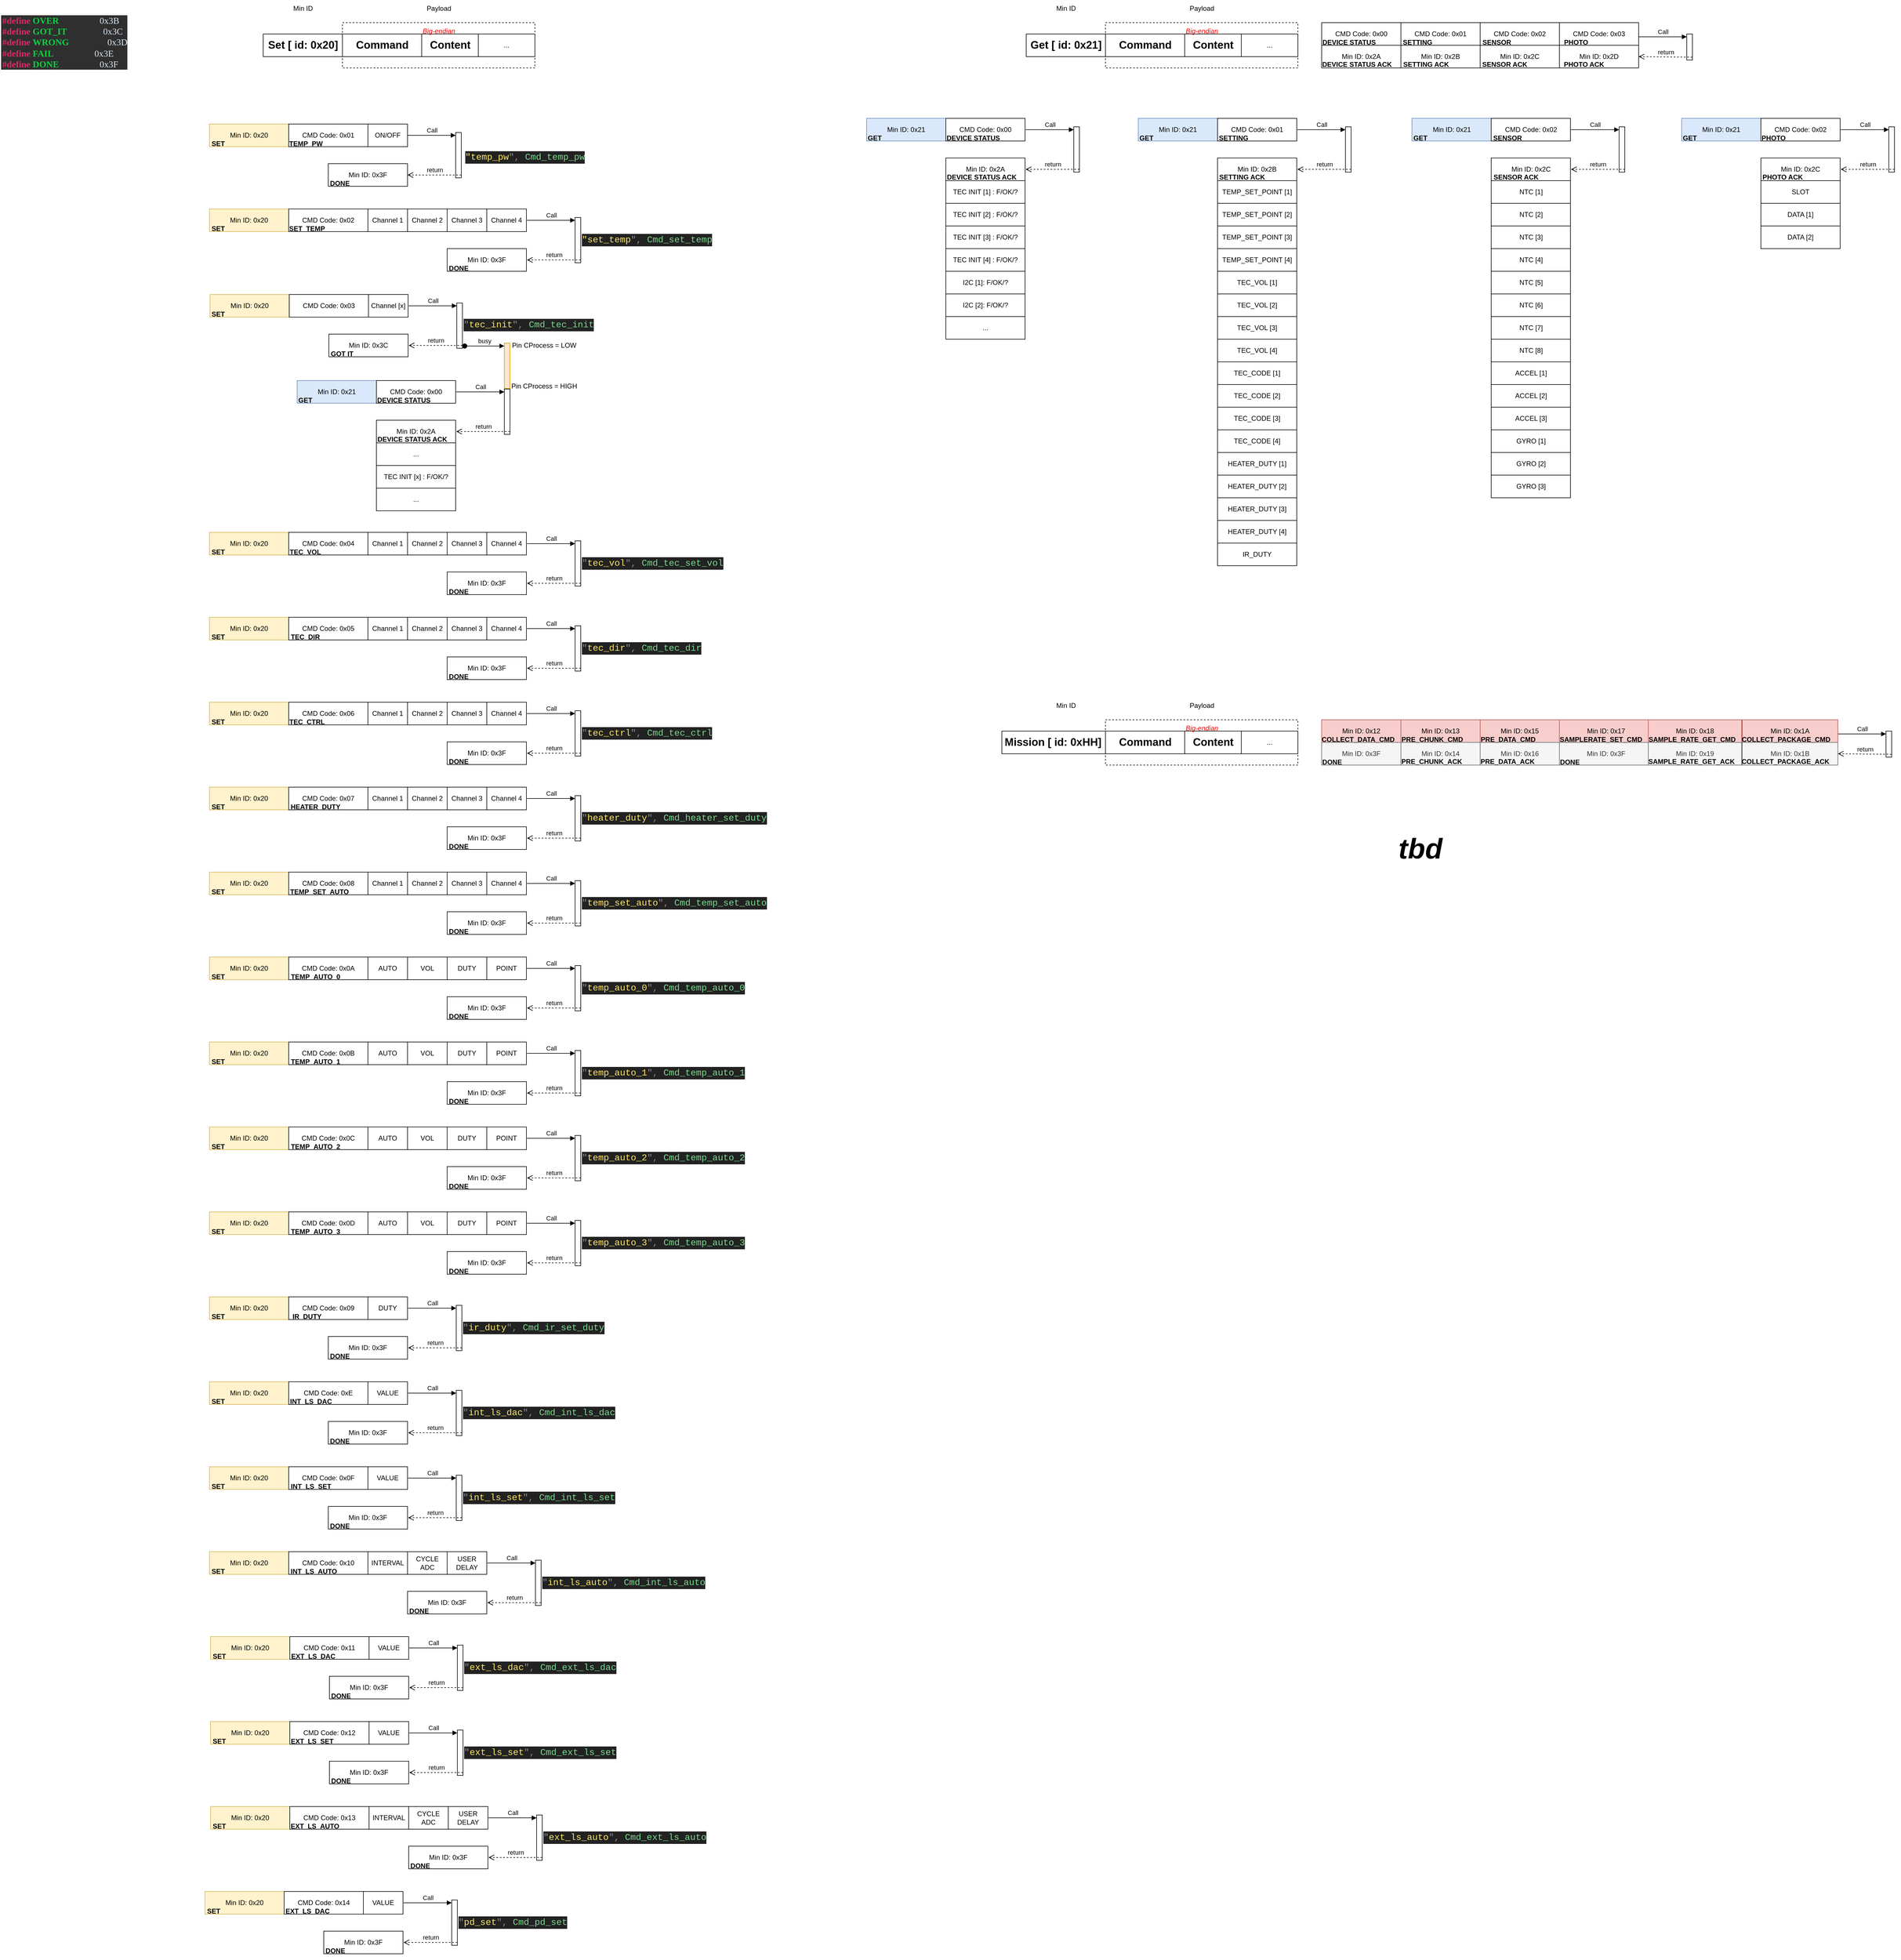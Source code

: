 <mxfile version="24.7.5" pages="2">
  <diagram id="rYV5eHRr3M1SIAPz0MPq" name="Min-Flow">
    <mxGraphModel dx="8020" dy="5320" grid="1" gridSize="10" guides="1" tooltips="1" connect="1" arrows="1" fold="1" page="1" pageScale="1" pageWidth="850" pageHeight="1100" math="0" shadow="0">
      <root>
        <mxCell id="0" />
        <mxCell id="1" parent="0" />
        <mxCell id="FJRzQ0SDMOUs9rcgQZn3-11" value="" style="rounded=0;whiteSpace=wrap;html=1;fillColor=none;dashed=1;" vertex="1" parent="1">
          <mxGeometry x="-5" y="30" width="340" height="80" as="geometry" />
        </mxCell>
        <mxCell id="FJRzQ0SDMOUs9rcgQZn3-5" value="" style="rounded=0;whiteSpace=wrap;html=1;fillColor=none;" vertex="1" parent="1">
          <mxGeometry x="-5" y="50" width="140" height="40" as="geometry" />
        </mxCell>
        <mxCell id="FJRzQ0SDMOUs9rcgQZn3-2" value="" style="rounded=0;whiteSpace=wrap;html=1;fillColor=none;" vertex="1" parent="1">
          <mxGeometry x="-145" y="50" width="140" height="40" as="geometry" />
        </mxCell>
        <mxCell id="FJRzQ0SDMOUs9rcgQZn3-1" value="Set [ id: 0x20]" style="text;html=1;align=center;verticalAlign=middle;resizable=0;points=[];autosize=1;strokeColor=none;fillColor=none;fontStyle=1;strokeWidth=1;fontSize=19;" vertex="1" parent="1">
          <mxGeometry x="-145" y="50" width="140" height="40" as="geometry" />
        </mxCell>
        <mxCell id="FJRzQ0SDMOUs9rcgQZn3-7" value="Command" style="text;html=1;align=center;verticalAlign=middle;resizable=0;points=[];autosize=1;strokeColor=none;fillColor=none;fontStyle=1;strokeWidth=1;fontSize=19;" vertex="1" parent="1">
          <mxGeometry x="10" y="50" width="110" height="40" as="geometry" />
        </mxCell>
        <mxCell id="FJRzQ0SDMOUs9rcgQZn3-8" value="Min ID" style="text;html=1;align=center;verticalAlign=middle;resizable=0;points=[];autosize=1;strokeColor=none;fillColor=none;" vertex="1" parent="1">
          <mxGeometry x="-105" y="-10" width="60" height="30" as="geometry" />
        </mxCell>
        <mxCell id="FJRzQ0SDMOUs9rcgQZn3-9" value="Payload" style="text;html=1;align=center;verticalAlign=middle;resizable=0;points=[];autosize=1;strokeColor=none;fillColor=none;" vertex="1" parent="1">
          <mxGeometry x="130" y="-10" width="70" height="30" as="geometry" />
        </mxCell>
        <mxCell id="FJRzQ0SDMOUs9rcgQZn3-12" value="" style="rounded=0;whiteSpace=wrap;html=1;fillColor=none;" vertex="1" parent="1">
          <mxGeometry x="135" y="50" width="100" height="40" as="geometry" />
        </mxCell>
        <mxCell id="FJRzQ0SDMOUs9rcgQZn3-13" value="..." style="rounded=0;whiteSpace=wrap;html=1;fillColor=none;" vertex="1" parent="1">
          <mxGeometry x="235" y="50" width="100" height="40" as="geometry" />
        </mxCell>
        <mxCell id="FJRzQ0SDMOUs9rcgQZn3-14" value="Content" style="text;html=1;align=center;verticalAlign=middle;resizable=0;points=[];autosize=1;strokeColor=none;fillColor=none;fontStyle=1;strokeWidth=1;fontSize=19;" vertex="1" parent="1">
          <mxGeometry x="140" y="50" width="90" height="40" as="geometry" />
        </mxCell>
        <mxCell id="FJRzQ0SDMOUs9rcgQZn3-17" value="Min ID: 0x20" style="rounded=0;whiteSpace=wrap;html=1;fillColor=#fff2cc;strokeColor=#d6b656;" vertex="1" parent="1">
          <mxGeometry x="-240" y="209" width="140" height="40" as="geometry" />
        </mxCell>
        <mxCell id="FJRzQ0SDMOUs9rcgQZn3-18" value="CMD Code: 0x01" style="rounded=0;whiteSpace=wrap;html=1;fillColor=none;" vertex="1" parent="1">
          <mxGeometry x="-100" y="209" width="140" height="40" as="geometry" />
        </mxCell>
        <mxCell id="FJRzQ0SDMOUs9rcgQZn3-23" value="Min ID: 0x3F" style="rounded=0;whiteSpace=wrap;html=1;fillColor=none;" vertex="1" parent="1">
          <mxGeometry x="-30" y="279" width="140" height="40" as="geometry" />
        </mxCell>
        <mxCell id="FJRzQ0SDMOUs9rcgQZn3-24" value="&lt;div style=&quot;background-color:#2f2f2f;padding:0px 0px 0px 2px;&quot;&gt;&lt;div style=&quot;color:#cccccc;background-color:#2f2f2f;font-family:&amp;quot;Consolas&amp;quot;;font-size:12pt;white-space:pre;&quot;&gt;&lt;p style=&quot;margin:0;&quot;&gt;&lt;span style=&quot;color:#dd2867;font-weight:bold;&quot;&gt;#define&lt;/span&gt;&lt;span style=&quot;color:#d9e8f7;&quot;&gt; &lt;/span&gt;&lt;span style=&quot;color:#0dd140;font-weight:bold;&quot;&gt;OVER&lt;/span&gt;&lt;span style=&quot;color:#d9e8f7;&quot;&gt;&lt;span style=&quot;white-space: pre;&quot;&gt;&amp;nbsp;&amp;nbsp;&amp;nbsp;&amp;nbsp;&lt;/span&gt;&lt;span style=&quot;white-space: pre;&quot;&gt;&amp;nbsp;&amp;nbsp;&amp;nbsp;&amp;nbsp;&lt;/span&gt;&lt;span style=&quot;white-space: pre;&quot;&gt;&amp;nbsp;&amp;nbsp;&amp;nbsp;&amp;nbsp;&lt;/span&gt;&lt;span style=&quot;white-space: pre;&quot;&gt;&amp;nbsp;&amp;nbsp;&amp;nbsp;&amp;nbsp;&lt;/span&gt;  0x3B&lt;/span&gt;&lt;/p&gt;&lt;p style=&quot;margin:0;&quot;&gt;&lt;span style=&quot;color:#dd2867;font-weight:bold;&quot;&gt;#define&lt;/span&gt;&lt;span style=&quot;color:#d9e8f7;&quot;&gt; &lt;/span&gt;&lt;span style=&quot;color:#0dd140;font-weight:bold;&quot;&gt;GOT_IT&lt;/span&gt;&lt;span style=&quot;color:#d9e8f7;&quot;&gt;&lt;span style=&quot;white-space: pre;&quot;&gt;&amp;nbsp;&amp;nbsp;&amp;nbsp;&amp;nbsp;&lt;/span&gt;&lt;span style=&quot;white-space: pre;&quot;&gt;&amp;nbsp;&amp;nbsp;&amp;nbsp;&amp;nbsp;&lt;/span&gt;&lt;span style=&quot;white-space: pre;&quot;&gt;&amp;nbsp;&amp;nbsp;&amp;nbsp;&amp;nbsp;&lt;/span&gt;&lt;span style=&quot;white-space: pre;&quot;&gt;&amp;nbsp;&amp;nbsp;&amp;nbsp;&amp;nbsp;&lt;/span&gt;0x3C&lt;/span&gt;&lt;/p&gt;&lt;p style=&quot;margin:0;&quot;&gt;&lt;span style=&quot;color:#dd2867;font-weight:bold;&quot;&gt;#define&lt;/span&gt;&lt;span style=&quot;color:#d9e8f7;&quot;&gt; &lt;/span&gt;&lt;span style=&quot;color:#0dd140;font-weight:bold;&quot;&gt;WRONG&lt;/span&gt;&lt;span style=&quot;color:#d9e8f7;&quot;&gt;&lt;span style=&quot;white-space: pre;&quot;&gt;&amp;nbsp;&amp;nbsp;&amp;nbsp;&amp;nbsp;&lt;/span&gt;&lt;span style=&quot;white-space: pre;&quot;&gt;&amp;nbsp;&amp;nbsp;&amp;nbsp;&amp;nbsp;&lt;/span&gt;&lt;span style=&quot;white-space: pre;&quot;&gt;&amp;nbsp;&amp;nbsp;&amp;nbsp;&amp;nbsp;&lt;/span&gt;&lt;span style=&quot;white-space: pre;&quot;&gt;&amp;nbsp;&amp;nbsp;&amp;nbsp;&amp;nbsp;&lt;/span&gt; 0x3D&lt;/span&gt;&lt;/p&gt;&lt;p style=&quot;margin:0;&quot;&gt;&lt;span style=&quot;color:#dd2867;font-weight:bold;&quot;&gt;#define&lt;/span&gt;&lt;span style=&quot;color:#d9e8f7;&quot;&gt; &lt;/span&gt;&lt;span style=&quot;color:#0dd140;font-weight:bold;&quot;&gt;FAIL&lt;/span&gt;&lt;span style=&quot;color:#d9e8f7;&quot;&gt;&lt;span style=&quot;white-space: pre;&quot;&gt;&amp;nbsp;&amp;nbsp;&amp;nbsp;&amp;nbsp;&lt;/span&gt;&lt;span style=&quot;white-space: pre;&quot;&gt;&amp;nbsp;&amp;nbsp;&amp;nbsp;&amp;nbsp;&lt;/span&gt;&lt;span style=&quot;white-space: pre;&quot;&gt;&amp;nbsp;&amp;nbsp;&amp;nbsp;&amp;nbsp;&lt;/span&gt;&lt;span style=&quot;white-space: pre;&quot;&gt;&amp;nbsp;&amp;nbsp;&amp;nbsp;&amp;nbsp;&lt;/span&gt;  0x3E&lt;/span&gt;&lt;/p&gt;&lt;p style=&quot;margin:0;&quot;&gt;&lt;span style=&quot;color:#dd2867;font-weight:bold;&quot;&gt;#define&lt;/span&gt;&lt;span style=&quot;color:#d9e8f7;&quot;&gt;&lt;span style=&quot;white-space: pre;&quot;&gt;&amp;nbsp;&lt;/span&gt;&lt;/span&gt;&lt;span style=&quot;color:#0dd140;font-weight:bold;&quot;&gt;DONE&lt;/span&gt;&lt;span style=&quot;color:#d9e8f7;&quot;&gt;&lt;span style=&quot;white-space: pre;&quot;&gt;&amp;nbsp;&amp;nbsp;&amp;nbsp;&amp;nbsp;&lt;/span&gt;&lt;span style=&quot;white-space: pre;&quot;&gt;&amp;nbsp;&amp;nbsp;&amp;nbsp;&amp;nbsp;&lt;/span&gt;&lt;span style=&quot;white-space: pre;&quot;&gt;&amp;nbsp;&amp;nbsp;&amp;nbsp;&amp;nbsp;&lt;/span&gt;&lt;span style=&quot;white-space: pre;&quot;&gt;&amp;nbsp;&amp;nbsp;&amp;nbsp;&amp;nbsp;&lt;/span&gt;  0x3F&lt;/span&gt;&lt;/p&gt;&lt;/div&gt;&lt;/div&gt;" style="text;whiteSpace=wrap;html=1;" vertex="1" parent="1">
          <mxGeometry x="-610" y="10" width="360" height="120" as="geometry" />
        </mxCell>
        <mxCell id="FJRzQ0SDMOUs9rcgQZn3-25" value="&lt;div style=&quot;color: #f7f1ff;background-color: #222222;font-family: Consolas, &#39;Courier New&#39;, monospace;font-weight: normal;font-size: 16px;line-height: 22px;white-space: pre;&quot;&gt;&lt;div style=&quot;line-height: 22px;&quot;&gt;&lt;div style=&quot;line-height: 22px;&quot;&gt;&lt;span style=&quot;color: #fce566;&quot;&gt;&quot;set_temp&lt;/span&gt;&lt;span style=&quot;color: #8b888f;&quot;&gt;&quot;&lt;/span&gt;&lt;span style=&quot;color: #8b888f;&quot;&gt;,&lt;/span&gt; &lt;span style=&quot;color: #7bd88f;&quot;&gt;Cmd_set_temp&lt;/span&gt;&lt;/div&gt;&lt;/div&gt;&lt;/div&gt;" style="text;whiteSpace=wrap;html=1;" vertex="1" parent="1">
          <mxGeometry x="416" y="396" width="150" height="36" as="geometry" />
        </mxCell>
        <mxCell id="FJRzQ0SDMOUs9rcgQZn3-26" value="Min ID: 0x20" style="rounded=0;whiteSpace=wrap;html=1;fillColor=#fff2cc;strokeColor=#d6b656;" vertex="1" parent="1">
          <mxGeometry x="-240" y="359" width="140" height="40" as="geometry" />
        </mxCell>
        <mxCell id="FJRzQ0SDMOUs9rcgQZn3-27" value="CMD Code: 0x02" style="rounded=0;whiteSpace=wrap;html=1;fillColor=none;" vertex="1" parent="1">
          <mxGeometry x="-100" y="359" width="140" height="40" as="geometry" />
        </mxCell>
        <mxCell id="FJRzQ0SDMOUs9rcgQZn3-31" value="Min ID: 0x3F" style="rounded=0;whiteSpace=wrap;html=1;fillColor=none;" vertex="1" parent="1">
          <mxGeometry x="180" y="429" width="140" height="40" as="geometry" />
        </mxCell>
        <mxCell id="FJRzQ0SDMOUs9rcgQZn3-35" value="Channel 1" style="rounded=0;whiteSpace=wrap;html=1;fillColor=none;" vertex="1" parent="1">
          <mxGeometry x="40" y="359" width="70" height="40" as="geometry" />
        </mxCell>
        <mxCell id="FJRzQ0SDMOUs9rcgQZn3-36" value="&lt;i&gt;Big-endian&lt;/i&gt;" style="text;html=1;align=center;verticalAlign=middle;resizable=0;points=[];autosize=1;strokeColor=none;fillColor=none;fontColor=#FF0000;" vertex="1" parent="1">
          <mxGeometry x="125" y="30" width="80" height="30" as="geometry" />
        </mxCell>
        <mxCell id="FJRzQ0SDMOUs9rcgQZn3-37" value="" style="html=1;points=[[0,0,0,0,5],[0,1,0,0,-5],[1,0,0,0,5],[1,1,0,0,-5]];perimeter=orthogonalPerimeter;outlineConnect=0;targetShapes=umlLifeline;portConstraint=eastwest;newEdgeStyle={&quot;curved&quot;:0,&quot;rounded&quot;:0};" vertex="1" parent="1">
          <mxGeometry x="406" y="374" width="10" height="80" as="geometry" />
        </mxCell>
        <mxCell id="FJRzQ0SDMOUs9rcgQZn3-38" value="Call" style="html=1;verticalAlign=bottom;endArrow=block;curved=0;rounded=0;" edge="1" parent="1" target="FJRzQ0SDMOUs9rcgQZn3-37">
          <mxGeometry relative="1" as="geometry">
            <mxPoint x="321" y="379" as="sourcePoint" />
          </mxGeometry>
        </mxCell>
        <mxCell id="FJRzQ0SDMOUs9rcgQZn3-39" value="return" style="html=1;verticalAlign=bottom;endArrow=open;dashed=1;endSize=8;curved=0;rounded=0;exitX=1;exitY=1;exitDx=0;exitDy=-5;" edge="1" parent="1" source="FJRzQ0SDMOUs9rcgQZn3-37">
          <mxGeometry relative="1" as="geometry">
            <mxPoint x="321" y="449" as="targetPoint" />
          </mxGeometry>
        </mxCell>
        <mxCell id="FJRzQ0SDMOUs9rcgQZn3-40" value="Channel 2" style="rounded=0;whiteSpace=wrap;html=1;fillColor=none;" vertex="1" parent="1">
          <mxGeometry x="110" y="359" width="70" height="40" as="geometry" />
        </mxCell>
        <mxCell id="FJRzQ0SDMOUs9rcgQZn3-41" value="Channel 3" style="rounded=0;whiteSpace=wrap;html=1;fillColor=none;" vertex="1" parent="1">
          <mxGeometry x="180" y="359" width="70" height="40" as="geometry" />
        </mxCell>
        <mxCell id="FJRzQ0SDMOUs9rcgQZn3-42" value="Channel 4" style="rounded=0;whiteSpace=wrap;html=1;fillColor=none;" vertex="1" parent="1">
          <mxGeometry x="250" y="359" width="70" height="40" as="geometry" />
        </mxCell>
        <mxCell id="FJRzQ0SDMOUs9rcgQZn3-43" value="&lt;div style=&quot;color: #f7f1ff;background-color: #222222;font-family: Consolas, &#39;Courier New&#39;, monospace;font-weight: normal;font-size: 16px;line-height: 22px;white-space: pre;&quot;&gt;&lt;div&gt;&lt;span style=&quot;color: #8b888f;&quot;&gt;&quot;&lt;/span&gt;&lt;span style=&quot;color: #fce566;&quot;&gt;tec_init&lt;/span&gt;&lt;span style=&quot;color: #8b888f;&quot;&gt;&quot;&lt;/span&gt;&lt;span style=&quot;color: #8b888f;&quot;&gt;,&lt;/span&gt;&lt;span style=&quot;color: #f7f1ff;&quot;&gt; &lt;/span&gt;&lt;span style=&quot;color: #7bd88f;&quot;&gt;Cmd_tec_init&lt;/span&gt;&lt;/div&gt;&lt;/div&gt;" style="text;whiteSpace=wrap;html=1;" vertex="1" parent="1">
          <mxGeometry x="207" y="546" width="240" height="50" as="geometry" />
        </mxCell>
        <mxCell id="FJRzQ0SDMOUs9rcgQZn3-44" value="Min ID: 0x20" style="rounded=0;whiteSpace=wrap;html=1;fillColor=#fff2cc;strokeColor=#d6b656;" vertex="1" parent="1">
          <mxGeometry x="-239" y="510" width="140" height="40" as="geometry" />
        </mxCell>
        <mxCell id="FJRzQ0SDMOUs9rcgQZn3-45" value="CMD Code: 0x03" style="rounded=0;whiteSpace=wrap;html=1;fillColor=none;" vertex="1" parent="1">
          <mxGeometry x="-99" y="510" width="140" height="40" as="geometry" />
        </mxCell>
        <mxCell id="FJRzQ0SDMOUs9rcgQZn3-46" value="Min ID: 0x3C" style="rounded=0;whiteSpace=wrap;html=1;fillColor=none;" vertex="1" parent="1">
          <mxGeometry x="-29" y="580" width="140" height="40" as="geometry" />
        </mxCell>
        <mxCell id="FJRzQ0SDMOUs9rcgQZn3-48" value="" style="html=1;points=[[0,0,0,0,5],[0,1,0,0,-5],[1,0,0,0,5],[1,1,0,0,-5]];perimeter=orthogonalPerimeter;outlineConnect=0;targetShapes=umlLifeline;portConstraint=eastwest;newEdgeStyle={&quot;curved&quot;:0,&quot;rounded&quot;:0};" vertex="1" parent="1">
          <mxGeometry x="197" y="525" width="10" height="80" as="geometry" />
        </mxCell>
        <mxCell id="FJRzQ0SDMOUs9rcgQZn3-49" value="Call" style="html=1;verticalAlign=bottom;endArrow=block;curved=0;rounded=0;" edge="1" parent="1" target="FJRzQ0SDMOUs9rcgQZn3-48">
          <mxGeometry relative="1" as="geometry">
            <mxPoint x="112" y="530" as="sourcePoint" />
          </mxGeometry>
        </mxCell>
        <mxCell id="FJRzQ0SDMOUs9rcgQZn3-50" value="return" style="html=1;verticalAlign=bottom;endArrow=open;dashed=1;endSize=8;curved=0;rounded=0;exitX=1;exitY=1;exitDx=0;exitDy=-5;" edge="1" parent="1" source="FJRzQ0SDMOUs9rcgQZn3-48">
          <mxGeometry relative="1" as="geometry">
            <mxPoint x="112" y="600" as="targetPoint" />
          </mxGeometry>
        </mxCell>
        <mxCell id="FJRzQ0SDMOUs9rcgQZn3-54" value="&lt;b&gt;DONE&lt;/b&gt;" style="text;html=1;align=center;verticalAlign=middle;resizable=0;points=[];autosize=1;strokeColor=none;fillColor=none;" vertex="1" parent="1">
          <mxGeometry x="-40" y="299" width="60" height="30" as="geometry" />
        </mxCell>
        <mxCell id="FJRzQ0SDMOUs9rcgQZn3-55" value="DONE" style="text;html=1;align=center;verticalAlign=middle;resizable=0;points=[];autosize=1;strokeColor=none;fillColor=none;fontStyle=1" vertex="1" parent="1">
          <mxGeometry x="170" y="449" width="60" height="30" as="geometry" />
        </mxCell>
        <mxCell id="FJRzQ0SDMOUs9rcgQZn3-56" value="&lt;b&gt;GOT IT&lt;/b&gt;" style="text;html=1;align=center;verticalAlign=middle;resizable=0;points=[];autosize=1;strokeColor=none;fillColor=none;" vertex="1" parent="1">
          <mxGeometry x="-36" y="600" width="60" height="30" as="geometry" />
        </mxCell>
        <mxCell id="FJRzQ0SDMOUs9rcgQZn3-57" value="" style="html=1;points=[[0,0,0,0,5],[0,1,0,0,-5],[1,0,0,0,5],[1,1,0,0,-5]];perimeter=orthogonalPerimeter;outlineConnect=0;targetShapes=umlLifeline;portConstraint=eastwest;newEdgeStyle={&quot;curved&quot;:0,&quot;rounded&quot;:0};fillColor=#ffe6cc;strokeColor=#d79b00;" vertex="1" parent="1">
          <mxGeometry x="281" y="596" width="10" height="80" as="geometry" />
        </mxCell>
        <mxCell id="FJRzQ0SDMOUs9rcgQZn3-58" value="busy" style="html=1;verticalAlign=bottom;startArrow=oval;endArrow=block;startSize=8;curved=0;rounded=0;entryX=0;entryY=0;entryDx=0;entryDy=5;" edge="1" target="FJRzQ0SDMOUs9rcgQZn3-57" parent="1">
          <mxGeometry relative="1" as="geometry">
            <mxPoint x="211" y="601" as="sourcePoint" />
          </mxGeometry>
        </mxCell>
        <mxCell id="FJRzQ0SDMOUs9rcgQZn3-59" value="Pin CProcess = LOW" style="text;html=1;align=center;verticalAlign=middle;resizable=0;points=[];autosize=1;strokeColor=none;fillColor=none;" vertex="1" parent="1">
          <mxGeometry x="281" y="585" width="140" height="30" as="geometry" />
        </mxCell>
        <mxCell id="FJRzQ0SDMOUs9rcgQZn3-60" value="Pin CProcess = HIGH" style="text;html=1;align=center;verticalAlign=middle;resizable=0;points=[];autosize=1;strokeColor=none;fillColor=none;" vertex="1" parent="1">
          <mxGeometry x="281" y="657" width="140" height="30" as="geometry" />
        </mxCell>
        <mxCell id="FJRzQ0SDMOUs9rcgQZn3-75" value="Min ID: 0x21" style="rounded=0;whiteSpace=wrap;html=1;fillColor=#dae8fc;strokeColor=#6c8ebf;" vertex="1" parent="1">
          <mxGeometry x="-85" y="662" width="140" height="40" as="geometry" />
        </mxCell>
        <mxCell id="FJRzQ0SDMOUs9rcgQZn3-76" value="CMD Code: 0x00" style="rounded=0;whiteSpace=wrap;html=1;fillColor=none;" vertex="1" parent="1">
          <mxGeometry x="55" y="662" width="140" height="40" as="geometry" />
        </mxCell>
        <mxCell id="FJRzQ0SDMOUs9rcgQZn3-77" value="Min ID: 0x2A" style="rounded=0;whiteSpace=wrap;html=1;fillColor=none;" vertex="1" parent="1">
          <mxGeometry x="55" y="732" width="140" height="40" as="geometry" />
        </mxCell>
        <mxCell id="FJRzQ0SDMOUs9rcgQZn3-78" value="" style="html=1;points=[[0,0,0,0,5],[0,1,0,0,-5],[1,0,0,0,5],[1,1,0,0,-5]];perimeter=orthogonalPerimeter;outlineConnect=0;targetShapes=umlLifeline;portConstraint=eastwest;newEdgeStyle={&quot;curved&quot;:0,&quot;rounded&quot;:0};" vertex="1" parent="1">
          <mxGeometry x="281" y="677" width="10" height="80" as="geometry" />
        </mxCell>
        <mxCell id="FJRzQ0SDMOUs9rcgQZn3-79" value="Call" style="html=1;verticalAlign=bottom;endArrow=block;curved=0;rounded=0;" edge="1" parent="1" target="FJRzQ0SDMOUs9rcgQZn3-78">
          <mxGeometry relative="1" as="geometry">
            <mxPoint x="196" y="682" as="sourcePoint" />
          </mxGeometry>
        </mxCell>
        <mxCell id="FJRzQ0SDMOUs9rcgQZn3-80" value="return" style="html=1;verticalAlign=bottom;endArrow=open;dashed=1;endSize=8;curved=0;rounded=0;exitX=1;exitY=1;exitDx=0;exitDy=-5;" edge="1" parent="1" source="FJRzQ0SDMOUs9rcgQZn3-78">
          <mxGeometry relative="1" as="geometry">
            <mxPoint x="196" y="752" as="targetPoint" />
          </mxGeometry>
        </mxCell>
        <mxCell id="FJRzQ0SDMOUs9rcgQZn3-81" value="&lt;b&gt;DEVICE STATUS ACK&lt;/b&gt;" style="text;html=1;align=center;verticalAlign=middle;resizable=0;points=[];autosize=1;strokeColor=none;fillColor=none;" vertex="1" parent="1">
          <mxGeometry x="43" y="751" width="150" height="30" as="geometry" />
        </mxCell>
        <mxCell id="FJRzQ0SDMOUs9rcgQZn3-82" value="&lt;b&gt;SET&lt;/b&gt;" style="text;html=1;align=center;verticalAlign=middle;resizable=0;points=[];autosize=1;strokeColor=none;fillColor=none;" vertex="1" parent="1">
          <mxGeometry x="-250" y="229" width="50" height="30" as="geometry" />
        </mxCell>
        <mxCell id="FJRzQ0SDMOUs9rcgQZn3-83" value="&lt;b&gt;SET&lt;/b&gt;" style="text;html=1;align=center;verticalAlign=middle;resizable=0;points=[];autosize=1;strokeColor=none;fillColor=none;" vertex="1" parent="1">
          <mxGeometry x="-250" y="379" width="50" height="30" as="geometry" />
        </mxCell>
        <mxCell id="FJRzQ0SDMOUs9rcgQZn3-84" value="&lt;b&gt;SET&lt;/b&gt;" style="text;html=1;align=center;verticalAlign=middle;resizable=0;points=[];autosize=1;strokeColor=none;fillColor=none;" vertex="1" parent="1">
          <mxGeometry x="-250" y="530" width="50" height="30" as="geometry" />
        </mxCell>
        <mxCell id="FJRzQ0SDMOUs9rcgQZn3-85" value="&lt;b&gt;GET&lt;/b&gt;" style="text;html=1;align=center;verticalAlign=middle;resizable=0;points=[];autosize=1;strokeColor=none;fillColor=none;" vertex="1" parent="1">
          <mxGeometry x="-96" y="682" width="50" height="30" as="geometry" />
        </mxCell>
        <mxCell id="FJRzQ0SDMOUs9rcgQZn3-86" value="&lt;b&gt;TEMP_PW&lt;/b&gt;" style="text;html=1;align=center;verticalAlign=middle;resizable=0;points=[];autosize=1;strokeColor=none;fillColor=none;" vertex="1" parent="1">
          <mxGeometry x="-110" y="229" width="80" height="30" as="geometry" />
        </mxCell>
        <mxCell id="FJRzQ0SDMOUs9rcgQZn3-87" value="&lt;b&gt;SET_TEMP&lt;/b&gt;" style="text;html=1;align=center;verticalAlign=middle;resizable=0;points=[];autosize=1;strokeColor=none;fillColor=none;" vertex="1" parent="1">
          <mxGeometry x="-113" y="379" width="90" height="30" as="geometry" />
        </mxCell>
        <mxCell id="FJRzQ0SDMOUs9rcgQZn3-88" value="&lt;div style=&quot;color: #f7f1ff;background-color: #222222;font-family: Consolas, &#39;Courier New&#39;, monospace;font-weight: normal;font-size: 16px;line-height: 22px;white-space: pre;&quot;&gt;&lt;div style=&quot;line-height: 22px;&quot;&gt;&lt;span style=&quot;color: #fce566;&quot;&gt;&quot;temp_pw&lt;/span&gt;&lt;span style=&quot;color: #8b888f;&quot;&gt;&quot;&lt;/span&gt;&lt;span style=&quot;color: #8b888f;&quot;&gt;,&lt;/span&gt; &lt;span style=&quot;color: #7bd88f;&quot;&gt;Cmd_temp_pw&lt;/span&gt;&lt;/div&gt;&lt;/div&gt;" style="text;whiteSpace=wrap;html=1;" vertex="1" parent="1">
          <mxGeometry x="210" y="250" width="150" height="36" as="geometry" />
        </mxCell>
        <mxCell id="FJRzQ0SDMOUs9rcgQZn3-89" value="" style="html=1;points=[[0,0,0,0,5],[0,1,0,0,-5],[1,0,0,0,5],[1,1,0,0,-5]];perimeter=orthogonalPerimeter;outlineConnect=0;targetShapes=umlLifeline;portConstraint=eastwest;newEdgeStyle={&quot;curved&quot;:0,&quot;rounded&quot;:0};" vertex="1" parent="1">
          <mxGeometry x="195" y="224" width="10" height="80" as="geometry" />
        </mxCell>
        <mxCell id="FJRzQ0SDMOUs9rcgQZn3-90" value="Call" style="html=1;verticalAlign=bottom;endArrow=block;curved=0;rounded=0;" edge="1" parent="1" target="FJRzQ0SDMOUs9rcgQZn3-89">
          <mxGeometry relative="1" as="geometry">
            <mxPoint x="110" y="229" as="sourcePoint" />
          </mxGeometry>
        </mxCell>
        <mxCell id="FJRzQ0SDMOUs9rcgQZn3-91" value="return" style="html=1;verticalAlign=bottom;endArrow=open;dashed=1;endSize=8;curved=0;rounded=0;exitX=1;exitY=1;exitDx=0;exitDy=-5;" edge="1" parent="1" source="FJRzQ0SDMOUs9rcgQZn3-89">
          <mxGeometry relative="1" as="geometry">
            <mxPoint x="110" y="299" as="targetPoint" />
          </mxGeometry>
        </mxCell>
        <mxCell id="FJRzQ0SDMOUs9rcgQZn3-92" value="ON/OFF" style="rounded=0;whiteSpace=wrap;html=1;fillColor=none;" vertex="1" parent="1">
          <mxGeometry x="40" y="209" width="70" height="40" as="geometry" />
        </mxCell>
        <mxCell id="FJRzQ0SDMOUs9rcgQZn3-93" value="&lt;b&gt;DEVICE STATUS&lt;/b&gt;" style="text;html=1;align=center;verticalAlign=middle;resizable=0;points=[];autosize=1;strokeColor=none;fillColor=none;" vertex="1" parent="1">
          <mxGeometry x="43" y="682" width="120" height="30" as="geometry" />
        </mxCell>
        <mxCell id="FJRzQ0SDMOUs9rcgQZn3-96" value="..." style="rounded=0;whiteSpace=wrap;html=1;fillColor=none;" vertex="1" parent="1">
          <mxGeometry x="55" y="772" width="140" height="40" as="geometry" />
        </mxCell>
        <mxCell id="FJRzQ0SDMOUs9rcgQZn3-97" value="TEC INIT [x] : F/OK/?" style="rounded=0;whiteSpace=wrap;html=1;fillColor=none;" vertex="1" parent="1">
          <mxGeometry x="55" y="812" width="140" height="40" as="geometry" />
        </mxCell>
        <mxCell id="FJRzQ0SDMOUs9rcgQZn3-98" value="Channel [x]" style="rounded=0;whiteSpace=wrap;html=1;fillColor=none;" vertex="1" parent="1">
          <mxGeometry x="41" y="510" width="70" height="40" as="geometry" />
        </mxCell>
        <mxCell id="FJRzQ0SDMOUs9rcgQZn3-99" value="..." style="rounded=0;whiteSpace=wrap;html=1;fillColor=none;" vertex="1" parent="1">
          <mxGeometry x="55" y="852" width="140" height="40" as="geometry" />
        </mxCell>
        <mxCell id="FJRzQ0SDMOUs9rcgQZn3-100" value="&lt;div style=&quot;color: #f7f1ff;background-color: #222222;font-family: Consolas, &#39;Courier New&#39;, monospace;font-weight: normal;font-size: 16px;line-height: 22px;white-space: pre;&quot;&gt;&lt;div style=&quot;line-height: 22px;&quot;&gt;&lt;div style=&quot;line-height: 22px;&quot;&gt;&lt;div style=&quot;line-height: 22px;&quot;&gt;&lt;span style=&quot;color: #8b888f;&quot;&gt;&quot;&lt;/span&gt;&lt;span style=&quot;color: #fce566;&quot;&gt;tec_vol&lt;/span&gt;&lt;span style=&quot;color: #8b888f;&quot;&gt;&quot;&lt;/span&gt;&lt;span style=&quot;color: #8b888f;&quot;&gt;,&lt;/span&gt; &lt;span style=&quot;color: #7bd88f;&quot;&gt;Cmd_tec_set_vol&lt;/span&gt;&lt;/div&gt;&lt;/div&gt;&lt;/div&gt;&lt;/div&gt;" style="text;whiteSpace=wrap;html=1;" vertex="1" parent="1">
          <mxGeometry x="416" y="967" width="150" height="36" as="geometry" />
        </mxCell>
        <mxCell id="FJRzQ0SDMOUs9rcgQZn3-101" value="Min ID: 0x20" style="rounded=0;whiteSpace=wrap;html=1;fillColor=#fff2cc;strokeColor=#d6b656;" vertex="1" parent="1">
          <mxGeometry x="-240" y="930" width="140" height="40" as="geometry" />
        </mxCell>
        <mxCell id="FJRzQ0SDMOUs9rcgQZn3-102" value="CMD Code: 0x04" style="rounded=0;whiteSpace=wrap;html=1;fillColor=none;" vertex="1" parent="1">
          <mxGeometry x="-100" y="930" width="140" height="40" as="geometry" />
        </mxCell>
        <mxCell id="FJRzQ0SDMOUs9rcgQZn3-103" value="Min ID: 0x3F" style="rounded=0;whiteSpace=wrap;html=1;fillColor=none;" vertex="1" parent="1">
          <mxGeometry x="180" y="1000" width="140" height="40" as="geometry" />
        </mxCell>
        <mxCell id="FJRzQ0SDMOUs9rcgQZn3-104" value="Channel 1" style="rounded=0;whiteSpace=wrap;html=1;fillColor=none;" vertex="1" parent="1">
          <mxGeometry x="40" y="930" width="70" height="40" as="geometry" />
        </mxCell>
        <mxCell id="FJRzQ0SDMOUs9rcgQZn3-105" value="" style="html=1;points=[[0,0,0,0,5],[0,1,0,0,-5],[1,0,0,0,5],[1,1,0,0,-5]];perimeter=orthogonalPerimeter;outlineConnect=0;targetShapes=umlLifeline;portConstraint=eastwest;newEdgeStyle={&quot;curved&quot;:0,&quot;rounded&quot;:0};" vertex="1" parent="1">
          <mxGeometry x="406" y="945" width="10" height="80" as="geometry" />
        </mxCell>
        <mxCell id="FJRzQ0SDMOUs9rcgQZn3-106" value="Call" style="html=1;verticalAlign=bottom;endArrow=block;curved=0;rounded=0;" edge="1" parent="1" target="FJRzQ0SDMOUs9rcgQZn3-105">
          <mxGeometry relative="1" as="geometry">
            <mxPoint x="321" y="950" as="sourcePoint" />
          </mxGeometry>
        </mxCell>
        <mxCell id="FJRzQ0SDMOUs9rcgQZn3-107" value="return" style="html=1;verticalAlign=bottom;endArrow=open;dashed=1;endSize=8;curved=0;rounded=0;exitX=1;exitY=1;exitDx=0;exitDy=-5;" edge="1" parent="1" source="FJRzQ0SDMOUs9rcgQZn3-105">
          <mxGeometry relative="1" as="geometry">
            <mxPoint x="321" y="1020" as="targetPoint" />
          </mxGeometry>
        </mxCell>
        <mxCell id="FJRzQ0SDMOUs9rcgQZn3-108" value="Channel 2" style="rounded=0;whiteSpace=wrap;html=1;fillColor=none;" vertex="1" parent="1">
          <mxGeometry x="110" y="930" width="70" height="40" as="geometry" />
        </mxCell>
        <mxCell id="FJRzQ0SDMOUs9rcgQZn3-109" value="Channel 3" style="rounded=0;whiteSpace=wrap;html=1;fillColor=none;" vertex="1" parent="1">
          <mxGeometry x="180" y="930" width="70" height="40" as="geometry" />
        </mxCell>
        <mxCell id="FJRzQ0SDMOUs9rcgQZn3-110" value="Channel 4" style="rounded=0;whiteSpace=wrap;html=1;fillColor=none;" vertex="1" parent="1">
          <mxGeometry x="250" y="930" width="70" height="40" as="geometry" />
        </mxCell>
        <mxCell id="FJRzQ0SDMOUs9rcgQZn3-111" value="DONE" style="text;html=1;align=center;verticalAlign=middle;resizable=0;points=[];autosize=1;strokeColor=none;fillColor=none;fontStyle=1" vertex="1" parent="1">
          <mxGeometry x="170" y="1020" width="60" height="30" as="geometry" />
        </mxCell>
        <mxCell id="FJRzQ0SDMOUs9rcgQZn3-112" value="&lt;b&gt;SET&lt;/b&gt;" style="text;html=1;align=center;verticalAlign=middle;resizable=0;points=[];autosize=1;strokeColor=none;fillColor=none;" vertex="1" parent="1">
          <mxGeometry x="-250" y="950" width="50" height="30" as="geometry" />
        </mxCell>
        <mxCell id="FJRzQ0SDMOUs9rcgQZn3-113" value="&lt;b&gt;TEC_VOL&lt;/b&gt;" style="text;html=1;align=center;verticalAlign=middle;resizable=0;points=[];autosize=1;strokeColor=none;fillColor=none;" vertex="1" parent="1">
          <mxGeometry x="-111" y="950" width="80" height="30" as="geometry" />
        </mxCell>
        <mxCell id="FJRzQ0SDMOUs9rcgQZn3-114" value="&lt;div style=&quot;color: #f7f1ff;background-color: #222222;font-family: Consolas, &#39;Courier New&#39;, monospace;font-weight: normal;font-size: 16px;line-height: 22px;white-space: pre;&quot;&gt;&lt;div style=&quot;line-height: 22px;&quot;&gt;&lt;div style=&quot;line-height: 22px;&quot;&gt;&lt;div style=&quot;line-height: 22px;&quot;&gt;&lt;div style=&quot;line-height: 22px;&quot;&gt;&lt;span style=&quot;color: #8b888f;&quot;&gt;&quot;&lt;/span&gt;&lt;span style=&quot;color: #fce566;&quot;&gt;tec_dir&lt;/span&gt;&lt;span style=&quot;color: #8b888f;&quot;&gt;&quot;&lt;/span&gt;&lt;span style=&quot;color: #8b888f;&quot;&gt;,&lt;/span&gt; &lt;span style=&quot;color: #7bd88f;&quot;&gt;Cmd_tec_dir&lt;/span&gt;&lt;/div&gt;&lt;/div&gt;&lt;/div&gt;&lt;/div&gt;&lt;/div&gt;" style="text;whiteSpace=wrap;html=1;" vertex="1" parent="1">
          <mxGeometry x="416" y="1117" width="150" height="36" as="geometry" />
        </mxCell>
        <mxCell id="FJRzQ0SDMOUs9rcgQZn3-115" value="Min ID: 0x20" style="rounded=0;whiteSpace=wrap;html=1;fillColor=#fff2cc;strokeColor=#d6b656;" vertex="1" parent="1">
          <mxGeometry x="-240" y="1080" width="140" height="40" as="geometry" />
        </mxCell>
        <mxCell id="FJRzQ0SDMOUs9rcgQZn3-116" value="CMD Code: 0x05" style="rounded=0;whiteSpace=wrap;html=1;fillColor=none;" vertex="1" parent="1">
          <mxGeometry x="-100" y="1080" width="140" height="40" as="geometry" />
        </mxCell>
        <mxCell id="FJRzQ0SDMOUs9rcgQZn3-117" value="Min ID: 0x3F" style="rounded=0;whiteSpace=wrap;html=1;fillColor=none;" vertex="1" parent="1">
          <mxGeometry x="180" y="1150" width="140" height="40" as="geometry" />
        </mxCell>
        <mxCell id="FJRzQ0SDMOUs9rcgQZn3-118" value="Channel 1" style="rounded=0;whiteSpace=wrap;html=1;fillColor=none;" vertex="1" parent="1">
          <mxGeometry x="40" y="1080" width="70" height="40" as="geometry" />
        </mxCell>
        <mxCell id="FJRzQ0SDMOUs9rcgQZn3-119" value="" style="html=1;points=[[0,0,0,0,5],[0,1,0,0,-5],[1,0,0,0,5],[1,1,0,0,-5]];perimeter=orthogonalPerimeter;outlineConnect=0;targetShapes=umlLifeline;portConstraint=eastwest;newEdgeStyle={&quot;curved&quot;:0,&quot;rounded&quot;:0};" vertex="1" parent="1">
          <mxGeometry x="406" y="1095" width="10" height="80" as="geometry" />
        </mxCell>
        <mxCell id="FJRzQ0SDMOUs9rcgQZn3-120" value="Call" style="html=1;verticalAlign=bottom;endArrow=block;curved=0;rounded=0;" edge="1" parent="1" target="FJRzQ0SDMOUs9rcgQZn3-119">
          <mxGeometry relative="1" as="geometry">
            <mxPoint x="321" y="1100" as="sourcePoint" />
          </mxGeometry>
        </mxCell>
        <mxCell id="FJRzQ0SDMOUs9rcgQZn3-121" value="return" style="html=1;verticalAlign=bottom;endArrow=open;dashed=1;endSize=8;curved=0;rounded=0;exitX=1;exitY=1;exitDx=0;exitDy=-5;" edge="1" parent="1" source="FJRzQ0SDMOUs9rcgQZn3-119">
          <mxGeometry relative="1" as="geometry">
            <mxPoint x="321" y="1170" as="targetPoint" />
          </mxGeometry>
        </mxCell>
        <mxCell id="FJRzQ0SDMOUs9rcgQZn3-122" value="Channel 2" style="rounded=0;whiteSpace=wrap;html=1;fillColor=none;" vertex="1" parent="1">
          <mxGeometry x="110" y="1080" width="70" height="40" as="geometry" />
        </mxCell>
        <mxCell id="FJRzQ0SDMOUs9rcgQZn3-123" value="Channel 3" style="rounded=0;whiteSpace=wrap;html=1;fillColor=none;" vertex="1" parent="1">
          <mxGeometry x="180" y="1080" width="70" height="40" as="geometry" />
        </mxCell>
        <mxCell id="FJRzQ0SDMOUs9rcgQZn3-124" value="Channel 4" style="rounded=0;whiteSpace=wrap;html=1;fillColor=none;" vertex="1" parent="1">
          <mxGeometry x="250" y="1080" width="70" height="40" as="geometry" />
        </mxCell>
        <mxCell id="FJRzQ0SDMOUs9rcgQZn3-125" value="DONE" style="text;html=1;align=center;verticalAlign=middle;resizable=0;points=[];autosize=1;strokeColor=none;fillColor=none;fontStyle=1" vertex="1" parent="1">
          <mxGeometry x="170" y="1170" width="60" height="30" as="geometry" />
        </mxCell>
        <mxCell id="FJRzQ0SDMOUs9rcgQZn3-126" value="&lt;b&gt;SET&lt;/b&gt;" style="text;html=1;align=center;verticalAlign=middle;resizable=0;points=[];autosize=1;strokeColor=none;fillColor=none;" vertex="1" parent="1">
          <mxGeometry x="-250" y="1100" width="50" height="30" as="geometry" />
        </mxCell>
        <mxCell id="FJRzQ0SDMOUs9rcgQZn3-127" value="&lt;b&gt;TEC_DIR&lt;/b&gt;" style="text;html=1;align=center;verticalAlign=middle;resizable=0;points=[];autosize=1;strokeColor=none;fillColor=none;" vertex="1" parent="1">
          <mxGeometry x="-106" y="1100" width="70" height="30" as="geometry" />
        </mxCell>
        <mxCell id="FJRzQ0SDMOUs9rcgQZn3-128" value="&lt;div style=&quot;color: #f7f1ff;background-color: #222222;font-family: Consolas, &#39;Courier New&#39;, monospace;font-weight: normal;font-size: 16px;line-height: 22px;white-space: pre;&quot;&gt;&lt;div style=&quot;line-height: 22px;&quot;&gt;&lt;div style=&quot;line-height: 22px;&quot;&gt;&lt;div style=&quot;line-height: 22px;&quot;&gt;&lt;div style=&quot;line-height: 22px;&quot;&gt;&lt;div style=&quot;line-height: 22px;&quot;&gt;&lt;span style=&quot;color: #8b888f;&quot;&gt;&quot;&lt;/span&gt;&lt;span style=&quot;color: #fce566;&quot;&gt;tec_ctrl&lt;/span&gt;&lt;span style=&quot;color: #8b888f;&quot;&gt;&quot;&lt;/span&gt;&lt;span style=&quot;color: #8b888f;&quot;&gt;,&lt;/span&gt; &lt;span style=&quot;color: #7bd88f;&quot;&gt;Cmd_tec_ctrl&lt;/span&gt;&lt;/div&gt;&lt;/div&gt;&lt;/div&gt;&lt;/div&gt;&lt;/div&gt;&lt;/div&gt;" style="text;whiteSpace=wrap;html=1;" vertex="1" parent="1">
          <mxGeometry x="416" y="1267" width="150" height="36" as="geometry" />
        </mxCell>
        <mxCell id="FJRzQ0SDMOUs9rcgQZn3-129" value="Min ID: 0x20" style="rounded=0;whiteSpace=wrap;html=1;fillColor=#fff2cc;strokeColor=#d6b656;" vertex="1" parent="1">
          <mxGeometry x="-240" y="1230" width="140" height="40" as="geometry" />
        </mxCell>
        <mxCell id="FJRzQ0SDMOUs9rcgQZn3-130" value="CMD Code: 0x06" style="rounded=0;whiteSpace=wrap;html=1;fillColor=none;" vertex="1" parent="1">
          <mxGeometry x="-100" y="1230" width="140" height="40" as="geometry" />
        </mxCell>
        <mxCell id="FJRzQ0SDMOUs9rcgQZn3-131" value="Min ID: 0x3F" style="rounded=0;whiteSpace=wrap;html=1;fillColor=none;" vertex="1" parent="1">
          <mxGeometry x="180" y="1300" width="140" height="40" as="geometry" />
        </mxCell>
        <mxCell id="FJRzQ0SDMOUs9rcgQZn3-132" value="Channel 1" style="rounded=0;whiteSpace=wrap;html=1;fillColor=none;" vertex="1" parent="1">
          <mxGeometry x="40" y="1230" width="70" height="40" as="geometry" />
        </mxCell>
        <mxCell id="FJRzQ0SDMOUs9rcgQZn3-133" value="" style="html=1;points=[[0,0,0,0,5],[0,1,0,0,-5],[1,0,0,0,5],[1,1,0,0,-5]];perimeter=orthogonalPerimeter;outlineConnect=0;targetShapes=umlLifeline;portConstraint=eastwest;newEdgeStyle={&quot;curved&quot;:0,&quot;rounded&quot;:0};" vertex="1" parent="1">
          <mxGeometry x="406" y="1245" width="10" height="80" as="geometry" />
        </mxCell>
        <mxCell id="FJRzQ0SDMOUs9rcgQZn3-134" value="Call" style="html=1;verticalAlign=bottom;endArrow=block;curved=0;rounded=0;" edge="1" target="FJRzQ0SDMOUs9rcgQZn3-133" parent="1">
          <mxGeometry relative="1" as="geometry">
            <mxPoint x="321" y="1250" as="sourcePoint" />
          </mxGeometry>
        </mxCell>
        <mxCell id="FJRzQ0SDMOUs9rcgQZn3-135" value="return" style="html=1;verticalAlign=bottom;endArrow=open;dashed=1;endSize=8;curved=0;rounded=0;exitX=1;exitY=1;exitDx=0;exitDy=-5;" edge="1" source="FJRzQ0SDMOUs9rcgQZn3-133" parent="1">
          <mxGeometry relative="1" as="geometry">
            <mxPoint x="321" y="1320" as="targetPoint" />
          </mxGeometry>
        </mxCell>
        <mxCell id="FJRzQ0SDMOUs9rcgQZn3-136" value="Channel 2" style="rounded=0;whiteSpace=wrap;html=1;fillColor=none;" vertex="1" parent="1">
          <mxGeometry x="110" y="1230" width="70" height="40" as="geometry" />
        </mxCell>
        <mxCell id="FJRzQ0SDMOUs9rcgQZn3-137" value="Channel 3" style="rounded=0;whiteSpace=wrap;html=1;fillColor=none;" vertex="1" parent="1">
          <mxGeometry x="180" y="1230" width="70" height="40" as="geometry" />
        </mxCell>
        <mxCell id="FJRzQ0SDMOUs9rcgQZn3-138" value="Channel 4" style="rounded=0;whiteSpace=wrap;html=1;fillColor=none;" vertex="1" parent="1">
          <mxGeometry x="250" y="1230" width="70" height="40" as="geometry" />
        </mxCell>
        <mxCell id="FJRzQ0SDMOUs9rcgQZn3-139" value="DONE" style="text;html=1;align=center;verticalAlign=middle;resizable=0;points=[];autosize=1;strokeColor=none;fillColor=none;fontStyle=1" vertex="1" parent="1">
          <mxGeometry x="170" y="1320" width="60" height="30" as="geometry" />
        </mxCell>
        <mxCell id="FJRzQ0SDMOUs9rcgQZn3-140" value="&lt;b&gt;SET&lt;/b&gt;" style="text;html=1;align=center;verticalAlign=middle;resizable=0;points=[];autosize=1;strokeColor=none;fillColor=none;" vertex="1" parent="1">
          <mxGeometry x="-250" y="1250" width="50" height="30" as="geometry" />
        </mxCell>
        <mxCell id="FJRzQ0SDMOUs9rcgQZn3-141" value="&lt;b&gt;TEC_CTRL&lt;/b&gt;" style="text;html=1;align=center;verticalAlign=middle;resizable=0;points=[];autosize=1;strokeColor=none;fillColor=none;" vertex="1" parent="1">
          <mxGeometry x="-113" y="1250" width="90" height="30" as="geometry" />
        </mxCell>
        <mxCell id="FJRzQ0SDMOUs9rcgQZn3-156" value="&lt;div style=&quot;color: #f7f1ff;background-color: #222222;font-family: Consolas, &#39;Courier New&#39;, monospace;font-weight: normal;font-size: 16px;line-height: 22px;white-space: pre;&quot;&gt;&lt;div style=&quot;line-height: 22px;&quot;&gt;&lt;div style=&quot;line-height: 22px;&quot;&gt;&lt;div style=&quot;line-height: 22px;&quot;&gt;&lt;div style=&quot;line-height: 22px;&quot;&gt;&lt;div style=&quot;line-height: 22px;&quot;&gt;&lt;div style=&quot;line-height: 22px;&quot;&gt;&lt;span style=&quot;color: #8b888f;&quot;&gt;&quot;&lt;/span&gt;&lt;span style=&quot;color: #fce566;&quot;&gt;heater_duty&lt;/span&gt;&lt;span style=&quot;color: #8b888f;&quot;&gt;&quot;&lt;/span&gt;&lt;span style=&quot;color: #8b888f;&quot;&gt;,&lt;/span&gt; &lt;span style=&quot;color: #7bd88f;&quot;&gt;Cmd_heater_set_duty&lt;/span&gt;&lt;/div&gt;&lt;/div&gt;&lt;/div&gt;&lt;/div&gt;&lt;/div&gt;&lt;/div&gt;&lt;/div&gt;" style="text;whiteSpace=wrap;html=1;" vertex="1" parent="1">
          <mxGeometry x="416" y="1417" width="150" height="36" as="geometry" />
        </mxCell>
        <mxCell id="FJRzQ0SDMOUs9rcgQZn3-157" value="Min ID: 0x20" style="rounded=0;whiteSpace=wrap;html=1;fillColor=#fff2cc;strokeColor=#d6b656;" vertex="1" parent="1">
          <mxGeometry x="-240" y="1380" width="140" height="40" as="geometry" />
        </mxCell>
        <mxCell id="FJRzQ0SDMOUs9rcgQZn3-158" value="CMD Code: 0x07" style="rounded=0;whiteSpace=wrap;html=1;fillColor=none;" vertex="1" parent="1">
          <mxGeometry x="-100" y="1380" width="140" height="40" as="geometry" />
        </mxCell>
        <mxCell id="FJRzQ0SDMOUs9rcgQZn3-159" value="Min ID: 0x3F" style="rounded=0;whiteSpace=wrap;html=1;fillColor=none;" vertex="1" parent="1">
          <mxGeometry x="180" y="1450" width="140" height="40" as="geometry" />
        </mxCell>
        <mxCell id="FJRzQ0SDMOUs9rcgQZn3-160" value="Channel 1" style="rounded=0;whiteSpace=wrap;html=1;fillColor=none;" vertex="1" parent="1">
          <mxGeometry x="40" y="1380" width="70" height="40" as="geometry" />
        </mxCell>
        <mxCell id="FJRzQ0SDMOUs9rcgQZn3-161" value="" style="html=1;points=[[0,0,0,0,5],[0,1,0,0,-5],[1,0,0,0,5],[1,1,0,0,-5]];perimeter=orthogonalPerimeter;outlineConnect=0;targetShapes=umlLifeline;portConstraint=eastwest;newEdgeStyle={&quot;curved&quot;:0,&quot;rounded&quot;:0};" vertex="1" parent="1">
          <mxGeometry x="406" y="1395" width="10" height="80" as="geometry" />
        </mxCell>
        <mxCell id="FJRzQ0SDMOUs9rcgQZn3-162" value="Call" style="html=1;verticalAlign=bottom;endArrow=block;curved=0;rounded=0;" edge="1" parent="1" target="FJRzQ0SDMOUs9rcgQZn3-161">
          <mxGeometry relative="1" as="geometry">
            <mxPoint x="321" y="1400" as="sourcePoint" />
          </mxGeometry>
        </mxCell>
        <mxCell id="FJRzQ0SDMOUs9rcgQZn3-163" value="return" style="html=1;verticalAlign=bottom;endArrow=open;dashed=1;endSize=8;curved=0;rounded=0;exitX=1;exitY=1;exitDx=0;exitDy=-5;" edge="1" parent="1" source="FJRzQ0SDMOUs9rcgQZn3-161">
          <mxGeometry relative="1" as="geometry">
            <mxPoint x="321" y="1470" as="targetPoint" />
          </mxGeometry>
        </mxCell>
        <mxCell id="FJRzQ0SDMOUs9rcgQZn3-164" value="Channel 2" style="rounded=0;whiteSpace=wrap;html=1;fillColor=none;" vertex="1" parent="1">
          <mxGeometry x="110" y="1380" width="70" height="40" as="geometry" />
        </mxCell>
        <mxCell id="FJRzQ0SDMOUs9rcgQZn3-165" value="Channel 3" style="rounded=0;whiteSpace=wrap;html=1;fillColor=none;" vertex="1" parent="1">
          <mxGeometry x="180" y="1380" width="70" height="40" as="geometry" />
        </mxCell>
        <mxCell id="FJRzQ0SDMOUs9rcgQZn3-166" value="Channel 4" style="rounded=0;whiteSpace=wrap;html=1;fillColor=none;" vertex="1" parent="1">
          <mxGeometry x="250" y="1380" width="70" height="40" as="geometry" />
        </mxCell>
        <mxCell id="FJRzQ0SDMOUs9rcgQZn3-167" value="DONE" style="text;html=1;align=center;verticalAlign=middle;resizable=0;points=[];autosize=1;strokeColor=none;fillColor=none;fontStyle=1" vertex="1" parent="1">
          <mxGeometry x="170" y="1470" width="60" height="30" as="geometry" />
        </mxCell>
        <mxCell id="FJRzQ0SDMOUs9rcgQZn3-168" value="&lt;b&gt;SET&lt;/b&gt;" style="text;html=1;align=center;verticalAlign=middle;resizable=0;points=[];autosize=1;strokeColor=none;fillColor=none;" vertex="1" parent="1">
          <mxGeometry x="-250" y="1400" width="50" height="30" as="geometry" />
        </mxCell>
        <mxCell id="FJRzQ0SDMOUs9rcgQZn3-169" value="&lt;b&gt;HEATER_DUTY&lt;/b&gt;" style="text;html=1;align=center;verticalAlign=middle;resizable=0;points=[];autosize=1;strokeColor=none;fillColor=none;" vertex="1" parent="1">
          <mxGeometry x="-108" y="1400" width="110" height="30" as="geometry" />
        </mxCell>
        <mxCell id="FJRzQ0SDMOUs9rcgQZn3-170" value="&lt;div style=&quot;color: #f7f1ff;background-color: #222222;font-family: Consolas, &#39;Courier New&#39;, monospace;font-weight: normal;font-size: 16px;line-height: 22px;white-space: pre;&quot;&gt;&lt;div style=&quot;line-height: 22px;&quot;&gt;&lt;div style=&quot;line-height: 22px;&quot;&gt;&lt;div style=&quot;line-height: 22px;&quot;&gt;&lt;div style=&quot;line-height: 22px;&quot;&gt;&lt;div style=&quot;line-height: 22px;&quot;&gt;&lt;div style=&quot;line-height: 22px;&quot;&gt;&lt;div style=&quot;line-height: 22px;&quot;&gt;&lt;span style=&quot;color: #8b888f;&quot;&gt;&quot;&lt;/span&gt;&lt;span style=&quot;color: #fce566;&quot;&gt;temp_set_auto&lt;/span&gt;&lt;span style=&quot;color: #8b888f;&quot;&gt;&quot;&lt;/span&gt;&lt;span style=&quot;color: #8b888f;&quot;&gt;,&lt;/span&gt; &lt;span style=&quot;color: #7bd88f;&quot;&gt;Cmd_temp_set_auto&lt;/span&gt;&lt;/div&gt;&lt;/div&gt;&lt;/div&gt;&lt;/div&gt;&lt;/div&gt;&lt;/div&gt;&lt;/div&gt;&lt;/div&gt;" style="text;whiteSpace=wrap;html=1;" vertex="1" parent="1">
          <mxGeometry x="416" y="1567" width="150" height="36" as="geometry" />
        </mxCell>
        <mxCell id="FJRzQ0SDMOUs9rcgQZn3-171" value="Min ID: 0x20" style="rounded=0;whiteSpace=wrap;html=1;fillColor=#fff2cc;strokeColor=#d6b656;" vertex="1" parent="1">
          <mxGeometry x="-240" y="1530" width="140" height="40" as="geometry" />
        </mxCell>
        <mxCell id="FJRzQ0SDMOUs9rcgQZn3-172" value="CMD Code: 0x08" style="rounded=0;whiteSpace=wrap;html=1;fillColor=none;" vertex="1" parent="1">
          <mxGeometry x="-100" y="1530" width="140" height="40" as="geometry" />
        </mxCell>
        <mxCell id="FJRzQ0SDMOUs9rcgQZn3-173" value="Min ID: 0x3F" style="rounded=0;whiteSpace=wrap;html=1;fillColor=none;" vertex="1" parent="1">
          <mxGeometry x="180" y="1600" width="140" height="40" as="geometry" />
        </mxCell>
        <mxCell id="FJRzQ0SDMOUs9rcgQZn3-174" value="Channel 1" style="rounded=0;whiteSpace=wrap;html=1;fillColor=none;" vertex="1" parent="1">
          <mxGeometry x="40" y="1530" width="70" height="40" as="geometry" />
        </mxCell>
        <mxCell id="FJRzQ0SDMOUs9rcgQZn3-175" value="" style="html=1;points=[[0,0,0,0,5],[0,1,0,0,-5],[1,0,0,0,5],[1,1,0,0,-5]];perimeter=orthogonalPerimeter;outlineConnect=0;targetShapes=umlLifeline;portConstraint=eastwest;newEdgeStyle={&quot;curved&quot;:0,&quot;rounded&quot;:0};" vertex="1" parent="1">
          <mxGeometry x="406" y="1545" width="10" height="80" as="geometry" />
        </mxCell>
        <mxCell id="FJRzQ0SDMOUs9rcgQZn3-176" value="Call" style="html=1;verticalAlign=bottom;endArrow=block;curved=0;rounded=0;" edge="1" parent="1" target="FJRzQ0SDMOUs9rcgQZn3-175">
          <mxGeometry relative="1" as="geometry">
            <mxPoint x="321" y="1550" as="sourcePoint" />
          </mxGeometry>
        </mxCell>
        <mxCell id="FJRzQ0SDMOUs9rcgQZn3-177" value="return" style="html=1;verticalAlign=bottom;endArrow=open;dashed=1;endSize=8;curved=0;rounded=0;exitX=1;exitY=1;exitDx=0;exitDy=-5;" edge="1" parent="1" source="FJRzQ0SDMOUs9rcgQZn3-175">
          <mxGeometry relative="1" as="geometry">
            <mxPoint x="321" y="1620" as="targetPoint" />
          </mxGeometry>
        </mxCell>
        <mxCell id="FJRzQ0SDMOUs9rcgQZn3-178" value="Channel 2" style="rounded=0;whiteSpace=wrap;html=1;fillColor=none;" vertex="1" parent="1">
          <mxGeometry x="110" y="1530" width="70" height="40" as="geometry" />
        </mxCell>
        <mxCell id="FJRzQ0SDMOUs9rcgQZn3-179" value="Channel 3" style="rounded=0;whiteSpace=wrap;html=1;fillColor=none;" vertex="1" parent="1">
          <mxGeometry x="180" y="1530" width="70" height="40" as="geometry" />
        </mxCell>
        <mxCell id="FJRzQ0SDMOUs9rcgQZn3-180" value="Channel 4" style="rounded=0;whiteSpace=wrap;html=1;fillColor=none;" vertex="1" parent="1">
          <mxGeometry x="250" y="1530" width="70" height="40" as="geometry" />
        </mxCell>
        <mxCell id="FJRzQ0SDMOUs9rcgQZn3-181" value="DONE" style="text;html=1;align=center;verticalAlign=middle;resizable=0;points=[];autosize=1;strokeColor=none;fillColor=none;fontStyle=1" vertex="1" parent="1">
          <mxGeometry x="170" y="1620" width="60" height="30" as="geometry" />
        </mxCell>
        <mxCell id="FJRzQ0SDMOUs9rcgQZn3-182" value="&lt;b&gt;SET&lt;/b&gt;" style="text;html=1;align=center;verticalAlign=middle;resizable=0;points=[];autosize=1;strokeColor=none;fillColor=none;" vertex="1" parent="1">
          <mxGeometry x="-250" y="1550" width="50" height="30" as="geometry" />
        </mxCell>
        <mxCell id="FJRzQ0SDMOUs9rcgQZn3-183" value="&lt;b&gt;TEMP_SET_AUTO&lt;/b&gt;" style="text;html=1;align=center;verticalAlign=middle;resizable=0;points=[];autosize=1;strokeColor=none;fillColor=none;" vertex="1" parent="1">
          <mxGeometry x="-111" y="1550" width="130" height="30" as="geometry" />
        </mxCell>
        <mxCell id="FJRzQ0SDMOUs9rcgQZn3-184" value="&lt;div style=&quot;color: #f7f1ff;background-color: #222222;font-family: Consolas, &#39;Courier New&#39;, monospace;font-weight: normal;font-size: 16px;line-height: 22px;white-space: pre;&quot;&gt;&lt;div style=&quot;line-height: 22px;&quot;&gt;&lt;div style=&quot;line-height: 22px;&quot;&gt;&lt;div style=&quot;line-height: 22px;&quot;&gt;&lt;div style=&quot;line-height: 22px;&quot;&gt;&lt;div style=&quot;line-height: 22px;&quot;&gt;&lt;div style=&quot;line-height: 22px;&quot;&gt;&lt;div style=&quot;line-height: 22px;&quot;&gt;&lt;div style=&quot;line-height: 22px;&quot;&gt;&lt;span style=&quot;color: #8b888f;&quot;&gt;&quot;&lt;/span&gt;&lt;span style=&quot;color: #fce566;&quot;&gt;temp_auto_0&lt;/span&gt;&lt;span style=&quot;color: #8b888f;&quot;&gt;&quot;&lt;/span&gt;&lt;span style=&quot;color: #8b888f;&quot;&gt;,&lt;/span&gt; &lt;span style=&quot;color: #7bd88f;&quot;&gt;Cmd_temp_auto_0&lt;/span&gt;&lt;/div&gt;&lt;/div&gt;&lt;/div&gt;&lt;/div&gt;&lt;/div&gt;&lt;/div&gt;&lt;/div&gt;&lt;/div&gt;&lt;/div&gt;" style="text;whiteSpace=wrap;html=1;" vertex="1" parent="1">
          <mxGeometry x="416" y="1717" width="150" height="36" as="geometry" />
        </mxCell>
        <mxCell id="FJRzQ0SDMOUs9rcgQZn3-185" value="Min ID: 0x20" style="rounded=0;whiteSpace=wrap;html=1;fillColor=#fff2cc;strokeColor=#d6b656;" vertex="1" parent="1">
          <mxGeometry x="-240" y="1680" width="140" height="40" as="geometry" />
        </mxCell>
        <mxCell id="FJRzQ0SDMOUs9rcgQZn3-186" value="CMD Code: 0x0A" style="rounded=0;whiteSpace=wrap;html=1;fillColor=none;" vertex="1" parent="1">
          <mxGeometry x="-100" y="1680" width="140" height="40" as="geometry" />
        </mxCell>
        <mxCell id="FJRzQ0SDMOUs9rcgQZn3-187" value="Min ID: 0x3F" style="rounded=0;whiteSpace=wrap;html=1;fillColor=none;" vertex="1" parent="1">
          <mxGeometry x="180" y="1750" width="140" height="40" as="geometry" />
        </mxCell>
        <mxCell id="FJRzQ0SDMOUs9rcgQZn3-188" value="AUTO" style="rounded=0;whiteSpace=wrap;html=1;fillColor=none;" vertex="1" parent="1">
          <mxGeometry x="40" y="1680" width="70" height="40" as="geometry" />
        </mxCell>
        <mxCell id="FJRzQ0SDMOUs9rcgQZn3-189" value="" style="html=1;points=[[0,0,0,0,5],[0,1,0,0,-5],[1,0,0,0,5],[1,1,0,0,-5]];perimeter=orthogonalPerimeter;outlineConnect=0;targetShapes=umlLifeline;portConstraint=eastwest;newEdgeStyle={&quot;curved&quot;:0,&quot;rounded&quot;:0};" vertex="1" parent="1">
          <mxGeometry x="406" y="1695" width="10" height="80" as="geometry" />
        </mxCell>
        <mxCell id="FJRzQ0SDMOUs9rcgQZn3-190" value="Call" style="html=1;verticalAlign=bottom;endArrow=block;curved=0;rounded=0;" edge="1" parent="1" target="FJRzQ0SDMOUs9rcgQZn3-189">
          <mxGeometry relative="1" as="geometry">
            <mxPoint x="321" y="1700" as="sourcePoint" />
          </mxGeometry>
        </mxCell>
        <mxCell id="FJRzQ0SDMOUs9rcgQZn3-191" value="return" style="html=1;verticalAlign=bottom;endArrow=open;dashed=1;endSize=8;curved=0;rounded=0;exitX=1;exitY=1;exitDx=0;exitDy=-5;" edge="1" parent="1" source="FJRzQ0SDMOUs9rcgQZn3-189">
          <mxGeometry relative="1" as="geometry">
            <mxPoint x="321" y="1770" as="targetPoint" />
          </mxGeometry>
        </mxCell>
        <mxCell id="FJRzQ0SDMOUs9rcgQZn3-192" value="VOL" style="rounded=0;whiteSpace=wrap;html=1;fillColor=none;" vertex="1" parent="1">
          <mxGeometry x="110" y="1680" width="70" height="40" as="geometry" />
        </mxCell>
        <mxCell id="FJRzQ0SDMOUs9rcgQZn3-193" value="DUTY" style="rounded=0;whiteSpace=wrap;html=1;fillColor=none;" vertex="1" parent="1">
          <mxGeometry x="180" y="1680" width="70" height="40" as="geometry" />
        </mxCell>
        <mxCell id="FJRzQ0SDMOUs9rcgQZn3-194" value="POINT" style="rounded=0;whiteSpace=wrap;html=1;fillColor=none;" vertex="1" parent="1">
          <mxGeometry x="250" y="1680" width="70" height="40" as="geometry" />
        </mxCell>
        <mxCell id="FJRzQ0SDMOUs9rcgQZn3-195" value="DONE" style="text;html=1;align=center;verticalAlign=middle;resizable=0;points=[];autosize=1;strokeColor=none;fillColor=none;fontStyle=1" vertex="1" parent="1">
          <mxGeometry x="170" y="1770" width="60" height="30" as="geometry" />
        </mxCell>
        <mxCell id="FJRzQ0SDMOUs9rcgQZn3-196" value="&lt;b&gt;SET&lt;/b&gt;" style="text;html=1;align=center;verticalAlign=middle;resizable=0;points=[];autosize=1;strokeColor=none;fillColor=none;" vertex="1" parent="1">
          <mxGeometry x="-250" y="1700" width="50" height="30" as="geometry" />
        </mxCell>
        <mxCell id="FJRzQ0SDMOUs9rcgQZn3-197" value="&lt;b&gt;TEMP_AUTO_0&lt;/b&gt;" style="text;html=1;align=center;verticalAlign=middle;resizable=0;points=[];autosize=1;strokeColor=none;fillColor=none;" vertex="1" parent="1">
          <mxGeometry x="-108" y="1700" width="110" height="30" as="geometry" />
        </mxCell>
        <mxCell id="FJRzQ0SDMOUs9rcgQZn3-198" value="&lt;div style=&quot;color: #f7f1ff;background-color: #222222;font-family: Consolas, &#39;Courier New&#39;, monospace;font-weight: normal;font-size: 16px;line-height: 22px;white-space: pre;&quot;&gt;&lt;div style=&quot;line-height: 22px;&quot;&gt;&lt;div style=&quot;line-height: 22px;&quot;&gt;&lt;div style=&quot;line-height: 22px;&quot;&gt;&lt;div style=&quot;line-height: 22px;&quot;&gt;&lt;div style=&quot;line-height: 22px;&quot;&gt;&lt;div style=&quot;line-height: 22px;&quot;&gt;&lt;div style=&quot;line-height: 22px;&quot;&gt;&lt;div style=&quot;line-height: 22px;&quot;&gt;&lt;span style=&quot;color: #8b888f;&quot;&gt;&quot;&lt;/span&gt;&lt;span style=&quot;color: #fce566;&quot;&gt;temp_auto_1&lt;/span&gt;&lt;span style=&quot;color: #8b888f;&quot;&gt;&quot;&lt;/span&gt;&lt;span style=&quot;color: #8b888f;&quot;&gt;,&lt;/span&gt; &lt;span style=&quot;color: #7bd88f;&quot;&gt;Cmd_temp_auto_1&lt;/span&gt;&lt;/div&gt;&lt;/div&gt;&lt;/div&gt;&lt;/div&gt;&lt;/div&gt;&lt;/div&gt;&lt;/div&gt;&lt;/div&gt;&lt;/div&gt;" style="text;whiteSpace=wrap;html=1;" vertex="1" parent="1">
          <mxGeometry x="416" y="1867" width="150" height="36" as="geometry" />
        </mxCell>
        <mxCell id="FJRzQ0SDMOUs9rcgQZn3-199" value="Min ID: 0x20" style="rounded=0;whiteSpace=wrap;html=1;fillColor=#fff2cc;strokeColor=#d6b656;" vertex="1" parent="1">
          <mxGeometry x="-240" y="1830" width="140" height="40" as="geometry" />
        </mxCell>
        <mxCell id="FJRzQ0SDMOUs9rcgQZn3-200" value="CMD Code: 0x0B" style="rounded=0;whiteSpace=wrap;html=1;fillColor=none;" vertex="1" parent="1">
          <mxGeometry x="-100" y="1830" width="140" height="40" as="geometry" />
        </mxCell>
        <mxCell id="FJRzQ0SDMOUs9rcgQZn3-201" value="Min ID: 0x3F" style="rounded=0;whiteSpace=wrap;html=1;fillColor=none;" vertex="1" parent="1">
          <mxGeometry x="180" y="1900" width="140" height="40" as="geometry" />
        </mxCell>
        <mxCell id="FJRzQ0SDMOUs9rcgQZn3-202" value="AUTO" style="rounded=0;whiteSpace=wrap;html=1;fillColor=none;" vertex="1" parent="1">
          <mxGeometry x="40" y="1830" width="70" height="40" as="geometry" />
        </mxCell>
        <mxCell id="FJRzQ0SDMOUs9rcgQZn3-203" value="" style="html=1;points=[[0,0,0,0,5],[0,1,0,0,-5],[1,0,0,0,5],[1,1,0,0,-5]];perimeter=orthogonalPerimeter;outlineConnect=0;targetShapes=umlLifeline;portConstraint=eastwest;newEdgeStyle={&quot;curved&quot;:0,&quot;rounded&quot;:0};" vertex="1" parent="1">
          <mxGeometry x="406" y="1845" width="10" height="80" as="geometry" />
        </mxCell>
        <mxCell id="FJRzQ0SDMOUs9rcgQZn3-204" value="Call" style="html=1;verticalAlign=bottom;endArrow=block;curved=0;rounded=0;" edge="1" parent="1" target="FJRzQ0SDMOUs9rcgQZn3-203">
          <mxGeometry relative="1" as="geometry">
            <mxPoint x="321" y="1850" as="sourcePoint" />
          </mxGeometry>
        </mxCell>
        <mxCell id="FJRzQ0SDMOUs9rcgQZn3-205" value="return" style="html=1;verticalAlign=bottom;endArrow=open;dashed=1;endSize=8;curved=0;rounded=0;exitX=1;exitY=1;exitDx=0;exitDy=-5;" edge="1" parent="1" source="FJRzQ0SDMOUs9rcgQZn3-203">
          <mxGeometry relative="1" as="geometry">
            <mxPoint x="321" y="1920" as="targetPoint" />
          </mxGeometry>
        </mxCell>
        <mxCell id="FJRzQ0SDMOUs9rcgQZn3-206" value="VOL" style="rounded=0;whiteSpace=wrap;html=1;fillColor=none;" vertex="1" parent="1">
          <mxGeometry x="110" y="1830" width="70" height="40" as="geometry" />
        </mxCell>
        <mxCell id="FJRzQ0SDMOUs9rcgQZn3-207" value="DUTY" style="rounded=0;whiteSpace=wrap;html=1;fillColor=none;" vertex="1" parent="1">
          <mxGeometry x="180" y="1830" width="70" height="40" as="geometry" />
        </mxCell>
        <mxCell id="FJRzQ0SDMOUs9rcgQZn3-208" value="POINT" style="rounded=0;whiteSpace=wrap;html=1;fillColor=none;" vertex="1" parent="1">
          <mxGeometry x="250" y="1830" width="70" height="40" as="geometry" />
        </mxCell>
        <mxCell id="FJRzQ0SDMOUs9rcgQZn3-209" value="DONE" style="text;html=1;align=center;verticalAlign=middle;resizable=0;points=[];autosize=1;strokeColor=none;fillColor=none;fontStyle=1" vertex="1" parent="1">
          <mxGeometry x="170" y="1920" width="60" height="30" as="geometry" />
        </mxCell>
        <mxCell id="FJRzQ0SDMOUs9rcgQZn3-210" value="&lt;b&gt;SET&lt;/b&gt;" style="text;html=1;align=center;verticalAlign=middle;resizable=0;points=[];autosize=1;strokeColor=none;fillColor=none;" vertex="1" parent="1">
          <mxGeometry x="-250" y="1850" width="50" height="30" as="geometry" />
        </mxCell>
        <mxCell id="FJRzQ0SDMOUs9rcgQZn3-211" value="&lt;b&gt;TEMP_AUTO_1&lt;/b&gt;" style="text;html=1;align=center;verticalAlign=middle;resizable=0;points=[];autosize=1;strokeColor=none;fillColor=none;" vertex="1" parent="1">
          <mxGeometry x="-108" y="1850" width="110" height="30" as="geometry" />
        </mxCell>
        <mxCell id="FJRzQ0SDMOUs9rcgQZn3-212" value="&lt;div style=&quot;color: #f7f1ff;background-color: #222222;font-family: Consolas, &#39;Courier New&#39;, monospace;font-weight: normal;font-size: 16px;line-height: 22px;white-space: pre;&quot;&gt;&lt;div style=&quot;line-height: 22px;&quot;&gt;&lt;div style=&quot;line-height: 22px;&quot;&gt;&lt;div style=&quot;line-height: 22px;&quot;&gt;&lt;div style=&quot;line-height: 22px;&quot;&gt;&lt;div style=&quot;line-height: 22px;&quot;&gt;&lt;div style=&quot;line-height: 22px;&quot;&gt;&lt;div style=&quot;line-height: 22px;&quot;&gt;&lt;div style=&quot;line-height: 22px;&quot;&gt;&lt;span style=&quot;color: #8b888f;&quot;&gt;&quot;&lt;/span&gt;&lt;span style=&quot;color: #fce566;&quot;&gt;temp_auto_2&lt;/span&gt;&lt;span style=&quot;color: #8b888f;&quot;&gt;&quot;&lt;/span&gt;&lt;span style=&quot;color: #8b888f;&quot;&gt;,&lt;/span&gt; &lt;span style=&quot;color: #7bd88f;&quot;&gt;Cmd_temp_auto_2&lt;/span&gt;&lt;/div&gt;&lt;/div&gt;&lt;/div&gt;&lt;/div&gt;&lt;/div&gt;&lt;/div&gt;&lt;/div&gt;&lt;/div&gt;&lt;/div&gt;" style="text;whiteSpace=wrap;html=1;" vertex="1" parent="1">
          <mxGeometry x="416" y="2017" width="150" height="36" as="geometry" />
        </mxCell>
        <mxCell id="FJRzQ0SDMOUs9rcgQZn3-213" value="Min ID: 0x20" style="rounded=0;whiteSpace=wrap;html=1;fillColor=#fff2cc;strokeColor=#d6b656;" vertex="1" parent="1">
          <mxGeometry x="-240" y="1980" width="140" height="40" as="geometry" />
        </mxCell>
        <mxCell id="FJRzQ0SDMOUs9rcgQZn3-214" value="CMD Code: 0x0C" style="rounded=0;whiteSpace=wrap;html=1;fillColor=none;" vertex="1" parent="1">
          <mxGeometry x="-100" y="1980" width="140" height="40" as="geometry" />
        </mxCell>
        <mxCell id="FJRzQ0SDMOUs9rcgQZn3-215" value="Min ID: 0x3F" style="rounded=0;whiteSpace=wrap;html=1;fillColor=none;" vertex="1" parent="1">
          <mxGeometry x="180" y="2050" width="140" height="40" as="geometry" />
        </mxCell>
        <mxCell id="FJRzQ0SDMOUs9rcgQZn3-216" value="AUTO" style="rounded=0;whiteSpace=wrap;html=1;fillColor=none;" vertex="1" parent="1">
          <mxGeometry x="40" y="1980" width="70" height="40" as="geometry" />
        </mxCell>
        <mxCell id="FJRzQ0SDMOUs9rcgQZn3-217" value="" style="html=1;points=[[0,0,0,0,5],[0,1,0,0,-5],[1,0,0,0,5],[1,1,0,0,-5]];perimeter=orthogonalPerimeter;outlineConnect=0;targetShapes=umlLifeline;portConstraint=eastwest;newEdgeStyle={&quot;curved&quot;:0,&quot;rounded&quot;:0};" vertex="1" parent="1">
          <mxGeometry x="406" y="1995" width="10" height="80" as="geometry" />
        </mxCell>
        <mxCell id="FJRzQ0SDMOUs9rcgQZn3-218" value="Call" style="html=1;verticalAlign=bottom;endArrow=block;curved=0;rounded=0;" edge="1" parent="1" target="FJRzQ0SDMOUs9rcgQZn3-217">
          <mxGeometry relative="1" as="geometry">
            <mxPoint x="321" y="2000" as="sourcePoint" />
          </mxGeometry>
        </mxCell>
        <mxCell id="FJRzQ0SDMOUs9rcgQZn3-219" value="return" style="html=1;verticalAlign=bottom;endArrow=open;dashed=1;endSize=8;curved=0;rounded=0;exitX=1;exitY=1;exitDx=0;exitDy=-5;" edge="1" parent="1" source="FJRzQ0SDMOUs9rcgQZn3-217">
          <mxGeometry relative="1" as="geometry">
            <mxPoint x="321" y="2070" as="targetPoint" />
          </mxGeometry>
        </mxCell>
        <mxCell id="FJRzQ0SDMOUs9rcgQZn3-220" value="VOL" style="rounded=0;whiteSpace=wrap;html=1;fillColor=none;" vertex="1" parent="1">
          <mxGeometry x="110" y="1980" width="70" height="40" as="geometry" />
        </mxCell>
        <mxCell id="FJRzQ0SDMOUs9rcgQZn3-221" value="DUTY" style="rounded=0;whiteSpace=wrap;html=1;fillColor=none;" vertex="1" parent="1">
          <mxGeometry x="180" y="1980" width="70" height="40" as="geometry" />
        </mxCell>
        <mxCell id="FJRzQ0SDMOUs9rcgQZn3-222" value="POINT" style="rounded=0;whiteSpace=wrap;html=1;fillColor=none;" vertex="1" parent="1">
          <mxGeometry x="250" y="1980" width="70" height="40" as="geometry" />
        </mxCell>
        <mxCell id="FJRzQ0SDMOUs9rcgQZn3-223" value="DONE" style="text;html=1;align=center;verticalAlign=middle;resizable=0;points=[];autosize=1;strokeColor=none;fillColor=none;fontStyle=1" vertex="1" parent="1">
          <mxGeometry x="170" y="2070" width="60" height="30" as="geometry" />
        </mxCell>
        <mxCell id="FJRzQ0SDMOUs9rcgQZn3-224" value="&lt;b&gt;SET&lt;/b&gt;" style="text;html=1;align=center;verticalAlign=middle;resizable=0;points=[];autosize=1;strokeColor=none;fillColor=none;" vertex="1" parent="1">
          <mxGeometry x="-250" y="2000" width="50" height="30" as="geometry" />
        </mxCell>
        <mxCell id="FJRzQ0SDMOUs9rcgQZn3-225" value="&lt;b&gt;TEMP_AUTO_2&lt;/b&gt;" style="text;html=1;align=center;verticalAlign=middle;resizable=0;points=[];autosize=1;strokeColor=none;fillColor=none;" vertex="1" parent="1">
          <mxGeometry x="-108" y="2000" width="110" height="30" as="geometry" />
        </mxCell>
        <mxCell id="FJRzQ0SDMOUs9rcgQZn3-226" value="&lt;div style=&quot;color: #f7f1ff;background-color: #222222;font-family: Consolas, &#39;Courier New&#39;, monospace;font-weight: normal;font-size: 16px;line-height: 22px;white-space: pre;&quot;&gt;&lt;div style=&quot;line-height: 22px;&quot;&gt;&lt;div style=&quot;line-height: 22px;&quot;&gt;&lt;div style=&quot;line-height: 22px;&quot;&gt;&lt;div style=&quot;line-height: 22px;&quot;&gt;&lt;div style=&quot;line-height: 22px;&quot;&gt;&lt;div style=&quot;line-height: 22px;&quot;&gt;&lt;div style=&quot;line-height: 22px;&quot;&gt;&lt;div style=&quot;line-height: 22px;&quot;&gt;&lt;span style=&quot;color: #8b888f;&quot;&gt;&quot;&lt;/span&gt;&lt;span style=&quot;color: #fce566;&quot;&gt;temp_auto_3&lt;/span&gt;&lt;span style=&quot;color: #8b888f;&quot;&gt;&quot;&lt;/span&gt;&lt;span style=&quot;color: #8b888f;&quot;&gt;,&lt;/span&gt; &lt;span style=&quot;color: #7bd88f;&quot;&gt;Cmd_temp_auto_3&lt;/span&gt;&lt;/div&gt;&lt;/div&gt;&lt;/div&gt;&lt;/div&gt;&lt;/div&gt;&lt;/div&gt;&lt;/div&gt;&lt;/div&gt;&lt;/div&gt;" style="text;whiteSpace=wrap;html=1;" vertex="1" parent="1">
          <mxGeometry x="416" y="2167" width="150" height="36" as="geometry" />
        </mxCell>
        <mxCell id="FJRzQ0SDMOUs9rcgQZn3-227" value="Min ID: 0x20" style="rounded=0;whiteSpace=wrap;html=1;fillColor=#fff2cc;strokeColor=#d6b656;" vertex="1" parent="1">
          <mxGeometry x="-240" y="2130" width="140" height="40" as="geometry" />
        </mxCell>
        <mxCell id="FJRzQ0SDMOUs9rcgQZn3-228" value="CMD Code: 0x0D" style="rounded=0;whiteSpace=wrap;html=1;fillColor=none;" vertex="1" parent="1">
          <mxGeometry x="-100" y="2130" width="140" height="40" as="geometry" />
        </mxCell>
        <mxCell id="FJRzQ0SDMOUs9rcgQZn3-229" value="Min ID: 0x3F" style="rounded=0;whiteSpace=wrap;html=1;fillColor=none;" vertex="1" parent="1">
          <mxGeometry x="180" y="2200" width="140" height="40" as="geometry" />
        </mxCell>
        <mxCell id="FJRzQ0SDMOUs9rcgQZn3-230" value="AUTO" style="rounded=0;whiteSpace=wrap;html=1;fillColor=none;" vertex="1" parent="1">
          <mxGeometry x="40" y="2130" width="70" height="40" as="geometry" />
        </mxCell>
        <mxCell id="FJRzQ0SDMOUs9rcgQZn3-231" value="" style="html=1;points=[[0,0,0,0,5],[0,1,0,0,-5],[1,0,0,0,5],[1,1,0,0,-5]];perimeter=orthogonalPerimeter;outlineConnect=0;targetShapes=umlLifeline;portConstraint=eastwest;newEdgeStyle={&quot;curved&quot;:0,&quot;rounded&quot;:0};" vertex="1" parent="1">
          <mxGeometry x="406" y="2145" width="10" height="80" as="geometry" />
        </mxCell>
        <mxCell id="FJRzQ0SDMOUs9rcgQZn3-232" value="Call" style="html=1;verticalAlign=bottom;endArrow=block;curved=0;rounded=0;" edge="1" parent="1" target="FJRzQ0SDMOUs9rcgQZn3-231">
          <mxGeometry relative="1" as="geometry">
            <mxPoint x="321" y="2150" as="sourcePoint" />
          </mxGeometry>
        </mxCell>
        <mxCell id="FJRzQ0SDMOUs9rcgQZn3-233" value="return" style="html=1;verticalAlign=bottom;endArrow=open;dashed=1;endSize=8;curved=0;rounded=0;exitX=1;exitY=1;exitDx=0;exitDy=-5;" edge="1" parent="1" source="FJRzQ0SDMOUs9rcgQZn3-231">
          <mxGeometry relative="1" as="geometry">
            <mxPoint x="321" y="2220" as="targetPoint" />
          </mxGeometry>
        </mxCell>
        <mxCell id="FJRzQ0SDMOUs9rcgQZn3-234" value="VOL" style="rounded=0;whiteSpace=wrap;html=1;fillColor=none;" vertex="1" parent="1">
          <mxGeometry x="110" y="2130" width="70" height="40" as="geometry" />
        </mxCell>
        <mxCell id="FJRzQ0SDMOUs9rcgQZn3-235" value="DUTY" style="rounded=0;whiteSpace=wrap;html=1;fillColor=none;" vertex="1" parent="1">
          <mxGeometry x="180" y="2130" width="70" height="40" as="geometry" />
        </mxCell>
        <mxCell id="FJRzQ0SDMOUs9rcgQZn3-236" value="POINT" style="rounded=0;whiteSpace=wrap;html=1;fillColor=none;" vertex="1" parent="1">
          <mxGeometry x="250" y="2130" width="70" height="40" as="geometry" />
        </mxCell>
        <mxCell id="FJRzQ0SDMOUs9rcgQZn3-237" value="DONE" style="text;html=1;align=center;verticalAlign=middle;resizable=0;points=[];autosize=1;strokeColor=none;fillColor=none;fontStyle=1" vertex="1" parent="1">
          <mxGeometry x="170" y="2220" width="60" height="30" as="geometry" />
        </mxCell>
        <mxCell id="FJRzQ0SDMOUs9rcgQZn3-238" value="&lt;b&gt;SET&lt;/b&gt;" style="text;html=1;align=center;verticalAlign=middle;resizable=0;points=[];autosize=1;strokeColor=none;fillColor=none;" vertex="1" parent="1">
          <mxGeometry x="-250" y="2150" width="50" height="30" as="geometry" />
        </mxCell>
        <mxCell id="FJRzQ0SDMOUs9rcgQZn3-239" value="&lt;b&gt;TEMP_AUTO_3&lt;/b&gt;" style="text;html=1;align=center;verticalAlign=middle;resizable=0;points=[];autosize=1;strokeColor=none;fillColor=none;" vertex="1" parent="1">
          <mxGeometry x="-108" y="2150" width="110" height="30" as="geometry" />
        </mxCell>
        <mxCell id="FJRzQ0SDMOUs9rcgQZn3-240" value="&lt;div style=&quot;color: #f7f1ff;background-color: #222222;font-family: Consolas, &#39;Courier New&#39;, monospace;font-weight: normal;font-size: 16px;line-height: 22px;white-space: pre;&quot;&gt;&lt;div style=&quot;line-height: 22px;&quot;&gt;&lt;div style=&quot;line-height: 22px;&quot;&gt;&lt;div style=&quot;line-height: 22px;&quot;&gt;&lt;div style=&quot;line-height: 22px;&quot;&gt;&lt;div style=&quot;line-height: 22px;&quot;&gt;&lt;div style=&quot;line-height: 22px;&quot;&gt;&lt;div style=&quot;line-height: 22px;&quot;&gt;&lt;div style=&quot;line-height: 22px;&quot;&gt;&lt;div style=&quot;line-height: 22px;&quot;&gt;&lt;span style=&quot;color: #8b888f;&quot;&gt;&quot;&lt;/span&gt;&lt;span style=&quot;color: #fce566;&quot;&gt;ir_duty&lt;/span&gt;&lt;span style=&quot;color: #8b888f;&quot;&gt;&quot;&lt;/span&gt;&lt;span style=&quot;color: #8b888f;&quot;&gt;,&lt;/span&gt; &lt;span style=&quot;color: #7bd88f;&quot;&gt;Cmd_ir_set_duty&lt;/span&gt;&lt;/div&gt;&lt;/div&gt;&lt;/div&gt;&lt;/div&gt;&lt;/div&gt;&lt;/div&gt;&lt;/div&gt;&lt;/div&gt;&lt;/div&gt;&lt;/div&gt;" style="text;whiteSpace=wrap;html=1;" vertex="1" parent="1">
          <mxGeometry x="206" y="2317" width="150" height="36" as="geometry" />
        </mxCell>
        <mxCell id="FJRzQ0SDMOUs9rcgQZn3-241" value="Min ID: 0x20" style="rounded=0;whiteSpace=wrap;html=1;fillColor=#fff2cc;strokeColor=#d6b656;" vertex="1" parent="1">
          <mxGeometry x="-240" y="2280" width="140" height="40" as="geometry" />
        </mxCell>
        <mxCell id="FJRzQ0SDMOUs9rcgQZn3-242" value="CMD Code: 0x09" style="rounded=0;whiteSpace=wrap;html=1;fillColor=none;" vertex="1" parent="1">
          <mxGeometry x="-100" y="2280" width="140" height="40" as="geometry" />
        </mxCell>
        <mxCell id="FJRzQ0SDMOUs9rcgQZn3-243" value="Min ID: 0x3F" style="rounded=0;whiteSpace=wrap;html=1;fillColor=none;" vertex="1" parent="1">
          <mxGeometry x="-30" y="2350" width="140" height="40" as="geometry" />
        </mxCell>
        <mxCell id="FJRzQ0SDMOUs9rcgQZn3-244" value="DUTY" style="rounded=0;whiteSpace=wrap;html=1;fillColor=none;" vertex="1" parent="1">
          <mxGeometry x="40" y="2280" width="70" height="40" as="geometry" />
        </mxCell>
        <mxCell id="FJRzQ0SDMOUs9rcgQZn3-245" value="" style="html=1;points=[[0,0,0,0,5],[0,1,0,0,-5],[1,0,0,0,5],[1,1,0,0,-5]];perimeter=orthogonalPerimeter;outlineConnect=0;targetShapes=umlLifeline;portConstraint=eastwest;newEdgeStyle={&quot;curved&quot;:0,&quot;rounded&quot;:0};" vertex="1" parent="1">
          <mxGeometry x="196" y="2295" width="10" height="80" as="geometry" />
        </mxCell>
        <mxCell id="FJRzQ0SDMOUs9rcgQZn3-246" value="Call" style="html=1;verticalAlign=bottom;endArrow=block;curved=0;rounded=0;" edge="1" parent="1" target="FJRzQ0SDMOUs9rcgQZn3-245">
          <mxGeometry relative="1" as="geometry">
            <mxPoint x="111" y="2300" as="sourcePoint" />
          </mxGeometry>
        </mxCell>
        <mxCell id="FJRzQ0SDMOUs9rcgQZn3-247" value="return" style="html=1;verticalAlign=bottom;endArrow=open;dashed=1;endSize=8;curved=0;rounded=0;exitX=1;exitY=1;exitDx=0;exitDy=-5;" edge="1" parent="1" source="FJRzQ0SDMOUs9rcgQZn3-245">
          <mxGeometry relative="1" as="geometry">
            <mxPoint x="111" y="2370" as="targetPoint" />
          </mxGeometry>
        </mxCell>
        <mxCell id="FJRzQ0SDMOUs9rcgQZn3-251" value="DONE" style="text;html=1;align=center;verticalAlign=middle;resizable=0;points=[];autosize=1;strokeColor=none;fillColor=none;fontStyle=1" vertex="1" parent="1">
          <mxGeometry x="-40" y="2370" width="60" height="30" as="geometry" />
        </mxCell>
        <mxCell id="FJRzQ0SDMOUs9rcgQZn3-252" value="&lt;b&gt;SET&lt;/b&gt;" style="text;html=1;align=center;verticalAlign=middle;resizable=0;points=[];autosize=1;strokeColor=none;fillColor=none;" vertex="1" parent="1">
          <mxGeometry x="-250" y="2300" width="50" height="30" as="geometry" />
        </mxCell>
        <mxCell id="FJRzQ0SDMOUs9rcgQZn3-253" value="&lt;b&gt;IR_DUTY&lt;/b&gt;" style="text;html=1;align=center;verticalAlign=middle;resizable=0;points=[];autosize=1;strokeColor=none;fillColor=none;" vertex="1" parent="1">
          <mxGeometry x="-103" y="2300" width="70" height="30" as="geometry" />
        </mxCell>
        <mxCell id="FJRzQ0SDMOUs9rcgQZn3-254" value="&lt;div style=&quot;color: #f7f1ff;background-color: #222222;font-family: Consolas, &#39;Courier New&#39;, monospace;font-weight: normal;font-size: 16px;line-height: 22px;white-space: pre;&quot;&gt;&lt;div style=&quot;line-height: 22px;&quot;&gt;&lt;div style=&quot;line-height: 22px;&quot;&gt;&lt;div style=&quot;line-height: 22px;&quot;&gt;&lt;div style=&quot;line-height: 22px;&quot;&gt;&lt;div style=&quot;line-height: 22px;&quot;&gt;&lt;div style=&quot;line-height: 22px;&quot;&gt;&lt;div style=&quot;line-height: 22px;&quot;&gt;&lt;div style=&quot;line-height: 22px;&quot;&gt;&lt;div style=&quot;line-height: 22px;&quot;&gt;&lt;span style=&quot;color: #8b888f;&quot;&gt;&quot;&lt;/span&gt;&lt;span style=&quot;color: #fce566;&quot;&gt;int_ls_dac&lt;/span&gt;&lt;span style=&quot;color: #8b888f;&quot;&gt;&quot;&lt;/span&gt;&lt;span style=&quot;color: #8b888f;&quot;&gt;,&lt;/span&gt; &lt;span style=&quot;color: #7bd88f;&quot;&gt;Cmd_int_ls_dac&lt;/span&gt;&lt;/div&gt;&lt;/div&gt;&lt;/div&gt;&lt;/div&gt;&lt;/div&gt;&lt;/div&gt;&lt;/div&gt;&lt;/div&gt;&lt;/div&gt;&lt;/div&gt;" style="text;whiteSpace=wrap;html=1;" vertex="1" parent="1">
          <mxGeometry x="206" y="2467" width="150" height="36" as="geometry" />
        </mxCell>
        <mxCell id="FJRzQ0SDMOUs9rcgQZn3-255" value="Min ID: 0x20" style="rounded=0;whiteSpace=wrap;html=1;fillColor=#fff2cc;strokeColor=#d6b656;" vertex="1" parent="1">
          <mxGeometry x="-240" y="2430" width="140" height="40" as="geometry" />
        </mxCell>
        <mxCell id="FJRzQ0SDMOUs9rcgQZn3-256" value="CMD Code: 0xE" style="rounded=0;whiteSpace=wrap;html=1;fillColor=none;" vertex="1" parent="1">
          <mxGeometry x="-100" y="2430" width="140" height="40" as="geometry" />
        </mxCell>
        <mxCell id="FJRzQ0SDMOUs9rcgQZn3-257" value="Min ID: 0x3F" style="rounded=0;whiteSpace=wrap;html=1;fillColor=none;" vertex="1" parent="1">
          <mxGeometry x="-30" y="2500" width="140" height="40" as="geometry" />
        </mxCell>
        <mxCell id="FJRzQ0SDMOUs9rcgQZn3-258" value="VALUE" style="rounded=0;whiteSpace=wrap;html=1;fillColor=none;" vertex="1" parent="1">
          <mxGeometry x="40" y="2430" width="70" height="40" as="geometry" />
        </mxCell>
        <mxCell id="FJRzQ0SDMOUs9rcgQZn3-259" value="" style="html=1;points=[[0,0,0,0,5],[0,1,0,0,-5],[1,0,0,0,5],[1,1,0,0,-5]];perimeter=orthogonalPerimeter;outlineConnect=0;targetShapes=umlLifeline;portConstraint=eastwest;newEdgeStyle={&quot;curved&quot;:0,&quot;rounded&quot;:0};" vertex="1" parent="1">
          <mxGeometry x="196" y="2445" width="10" height="80" as="geometry" />
        </mxCell>
        <mxCell id="FJRzQ0SDMOUs9rcgQZn3-260" value="Call" style="html=1;verticalAlign=bottom;endArrow=block;curved=0;rounded=0;" edge="1" parent="1" target="FJRzQ0SDMOUs9rcgQZn3-259">
          <mxGeometry relative="1" as="geometry">
            <mxPoint x="111" y="2450" as="sourcePoint" />
          </mxGeometry>
        </mxCell>
        <mxCell id="FJRzQ0SDMOUs9rcgQZn3-261" value="return" style="html=1;verticalAlign=bottom;endArrow=open;dashed=1;endSize=8;curved=0;rounded=0;exitX=1;exitY=1;exitDx=0;exitDy=-5;" edge="1" parent="1" source="FJRzQ0SDMOUs9rcgQZn3-259">
          <mxGeometry relative="1" as="geometry">
            <mxPoint x="111" y="2520" as="targetPoint" />
          </mxGeometry>
        </mxCell>
        <mxCell id="FJRzQ0SDMOUs9rcgQZn3-262" value="DONE" style="text;html=1;align=center;verticalAlign=middle;resizable=0;points=[];autosize=1;strokeColor=none;fillColor=none;fontStyle=1" vertex="1" parent="1">
          <mxGeometry x="-40" y="2520" width="60" height="30" as="geometry" />
        </mxCell>
        <mxCell id="FJRzQ0SDMOUs9rcgQZn3-263" value="&lt;b&gt;SET&lt;/b&gt;" style="text;html=1;align=center;verticalAlign=middle;resizable=0;points=[];autosize=1;strokeColor=none;fillColor=none;" vertex="1" parent="1">
          <mxGeometry x="-250" y="2450" width="50" height="30" as="geometry" />
        </mxCell>
        <mxCell id="FJRzQ0SDMOUs9rcgQZn3-264" value="&lt;b&gt;INT_LS_DAC&lt;/b&gt;" style="text;html=1;align=center;verticalAlign=middle;resizable=0;points=[];autosize=1;strokeColor=none;fillColor=none;" vertex="1" parent="1">
          <mxGeometry x="-111" y="2450" width="100" height="30" as="geometry" />
        </mxCell>
        <mxCell id="FJRzQ0SDMOUs9rcgQZn3-265" value="&lt;div style=&quot;color: #f7f1ff;background-color: #222222;font-family: Consolas, &#39;Courier New&#39;, monospace;font-weight: normal;font-size: 16px;line-height: 22px;white-space: pre;&quot;&gt;&lt;div style=&quot;line-height: 22px;&quot;&gt;&lt;div style=&quot;line-height: 22px;&quot;&gt;&lt;div style=&quot;line-height: 22px;&quot;&gt;&lt;div style=&quot;line-height: 22px;&quot;&gt;&lt;div style=&quot;line-height: 22px;&quot;&gt;&lt;div style=&quot;line-height: 22px;&quot;&gt;&lt;div style=&quot;line-height: 22px;&quot;&gt;&lt;div style=&quot;line-height: 22px;&quot;&gt;&lt;div style=&quot;line-height: 22px;&quot;&gt;&lt;div style=&quot;line-height: 22px;&quot;&gt;&lt;span style=&quot;color: #8b888f;&quot;&gt;&quot;&lt;/span&gt;&lt;span style=&quot;color: #fce566;&quot;&gt;int_ls_set&lt;/span&gt;&lt;span style=&quot;color: #8b888f;&quot;&gt;&quot;&lt;/span&gt;&lt;span style=&quot;color: #8b888f;&quot;&gt;,&lt;/span&gt; &lt;span style=&quot;color: #7bd88f;&quot;&gt;Cmd_int_ls_set&lt;/span&gt;&lt;/div&gt;&lt;/div&gt;&lt;/div&gt;&lt;/div&gt;&lt;/div&gt;&lt;/div&gt;&lt;/div&gt;&lt;/div&gt;&lt;/div&gt;&lt;/div&gt;&lt;/div&gt;" style="text;whiteSpace=wrap;html=1;" vertex="1" parent="1">
          <mxGeometry x="206" y="2617" width="150" height="36" as="geometry" />
        </mxCell>
        <mxCell id="FJRzQ0SDMOUs9rcgQZn3-266" value="Min ID: 0x20" style="rounded=0;whiteSpace=wrap;html=1;fillColor=#fff2cc;strokeColor=#d6b656;" vertex="1" parent="1">
          <mxGeometry x="-240" y="2580" width="140" height="40" as="geometry" />
        </mxCell>
        <mxCell id="FJRzQ0SDMOUs9rcgQZn3-267" value="CMD Code: 0x0F" style="rounded=0;whiteSpace=wrap;html=1;fillColor=none;" vertex="1" parent="1">
          <mxGeometry x="-100" y="2580" width="140" height="40" as="geometry" />
        </mxCell>
        <mxCell id="FJRzQ0SDMOUs9rcgQZn3-268" value="Min ID: 0x3F" style="rounded=0;whiteSpace=wrap;html=1;fillColor=none;" vertex="1" parent="1">
          <mxGeometry x="-30" y="2650" width="140" height="40" as="geometry" />
        </mxCell>
        <mxCell id="FJRzQ0SDMOUs9rcgQZn3-269" value="VALUE" style="rounded=0;whiteSpace=wrap;html=1;fillColor=none;" vertex="1" parent="1">
          <mxGeometry x="40" y="2580" width="70" height="40" as="geometry" />
        </mxCell>
        <mxCell id="FJRzQ0SDMOUs9rcgQZn3-270" value="" style="html=1;points=[[0,0,0,0,5],[0,1,0,0,-5],[1,0,0,0,5],[1,1,0,0,-5]];perimeter=orthogonalPerimeter;outlineConnect=0;targetShapes=umlLifeline;portConstraint=eastwest;newEdgeStyle={&quot;curved&quot;:0,&quot;rounded&quot;:0};" vertex="1" parent="1">
          <mxGeometry x="196" y="2595" width="10" height="80" as="geometry" />
        </mxCell>
        <mxCell id="FJRzQ0SDMOUs9rcgQZn3-271" value="Call" style="html=1;verticalAlign=bottom;endArrow=block;curved=0;rounded=0;" edge="1" parent="1" target="FJRzQ0SDMOUs9rcgQZn3-270">
          <mxGeometry relative="1" as="geometry">
            <mxPoint x="111" y="2600" as="sourcePoint" />
          </mxGeometry>
        </mxCell>
        <mxCell id="FJRzQ0SDMOUs9rcgQZn3-272" value="return" style="html=1;verticalAlign=bottom;endArrow=open;dashed=1;endSize=8;curved=0;rounded=0;exitX=1;exitY=1;exitDx=0;exitDy=-5;" edge="1" parent="1" source="FJRzQ0SDMOUs9rcgQZn3-270">
          <mxGeometry relative="1" as="geometry">
            <mxPoint x="111" y="2670" as="targetPoint" />
          </mxGeometry>
        </mxCell>
        <mxCell id="FJRzQ0SDMOUs9rcgQZn3-273" value="DONE" style="text;html=1;align=center;verticalAlign=middle;resizable=0;points=[];autosize=1;strokeColor=none;fillColor=none;fontStyle=1" vertex="1" parent="1">
          <mxGeometry x="-40" y="2670" width="60" height="30" as="geometry" />
        </mxCell>
        <mxCell id="FJRzQ0SDMOUs9rcgQZn3-274" value="&lt;b&gt;SET&lt;/b&gt;" style="text;html=1;align=center;verticalAlign=middle;resizable=0;points=[];autosize=1;strokeColor=none;fillColor=none;" vertex="1" parent="1">
          <mxGeometry x="-250" y="2600" width="50" height="30" as="geometry" />
        </mxCell>
        <mxCell id="FJRzQ0SDMOUs9rcgQZn3-275" value="&lt;b&gt;INT_LS_SET&lt;/b&gt;" style="text;html=1;align=center;verticalAlign=middle;resizable=0;points=[];autosize=1;strokeColor=none;fillColor=none;" vertex="1" parent="1">
          <mxGeometry x="-106" y="2600" width="90" height="30" as="geometry" />
        </mxCell>
        <mxCell id="FJRzQ0SDMOUs9rcgQZn3-276" value="&lt;div style=&quot;color: #f7f1ff;background-color: #222222;font-family: Consolas, &#39;Courier New&#39;, monospace;font-weight: normal;font-size: 16px;line-height: 22px;white-space: pre;&quot;&gt;&lt;div style=&quot;line-height: 22px;&quot;&gt;&lt;div style=&quot;line-height: 22px;&quot;&gt;&lt;div style=&quot;line-height: 22px;&quot;&gt;&lt;div style=&quot;line-height: 22px;&quot;&gt;&lt;div style=&quot;line-height: 22px;&quot;&gt;&lt;div style=&quot;line-height: 22px;&quot;&gt;&lt;div style=&quot;line-height: 22px;&quot;&gt;&lt;div style=&quot;line-height: 22px;&quot;&gt;&lt;div style=&quot;line-height: 22px;&quot;&gt;&lt;div style=&quot;line-height: 22px;&quot;&gt;&lt;div style=&quot;line-height: 22px;&quot;&gt;&lt;span style=&quot;color: #8b888f;&quot;&gt;&quot;&lt;/span&gt;&lt;span style=&quot;color: #fce566;&quot;&gt;int_ls_auto&lt;/span&gt;&lt;span style=&quot;color: #8b888f;&quot;&gt;&quot;&lt;/span&gt;&lt;span style=&quot;color: #8b888f;&quot;&gt;,&lt;/span&gt; &lt;span style=&quot;color: #7bd88f;&quot;&gt;Cmd_int_ls_auto&lt;/span&gt;&lt;/div&gt;&lt;/div&gt;&lt;/div&gt;&lt;/div&gt;&lt;/div&gt;&lt;/div&gt;&lt;/div&gt;&lt;/div&gt;&lt;/div&gt;&lt;/div&gt;&lt;/div&gt;&lt;/div&gt;" style="text;whiteSpace=wrap;html=1;" vertex="1" parent="1">
          <mxGeometry x="346" y="2767" width="150" height="36" as="geometry" />
        </mxCell>
        <mxCell id="FJRzQ0SDMOUs9rcgQZn3-277" value="Min ID: 0x20" style="rounded=0;whiteSpace=wrap;html=1;fillColor=#fff2cc;strokeColor=#d6b656;" vertex="1" parent="1">
          <mxGeometry x="-240" y="2730" width="140" height="40" as="geometry" />
        </mxCell>
        <mxCell id="FJRzQ0SDMOUs9rcgQZn3-278" value="CMD Code: 0x10" style="rounded=0;whiteSpace=wrap;html=1;fillColor=none;" vertex="1" parent="1">
          <mxGeometry x="-100" y="2730" width="140" height="40" as="geometry" />
        </mxCell>
        <mxCell id="FJRzQ0SDMOUs9rcgQZn3-279" value="Min ID: 0x3F" style="rounded=0;whiteSpace=wrap;html=1;fillColor=none;" vertex="1" parent="1">
          <mxGeometry x="110" y="2800" width="140" height="40" as="geometry" />
        </mxCell>
        <mxCell id="FJRzQ0SDMOUs9rcgQZn3-280" value="INTERVAL" style="rounded=0;whiteSpace=wrap;html=1;fillColor=none;" vertex="1" parent="1">
          <mxGeometry x="40" y="2730" width="70" height="40" as="geometry" />
        </mxCell>
        <mxCell id="FJRzQ0SDMOUs9rcgQZn3-281" value="" style="html=1;points=[[0,0,0,0,5],[0,1,0,0,-5],[1,0,0,0,5],[1,1,0,0,-5]];perimeter=orthogonalPerimeter;outlineConnect=0;targetShapes=umlLifeline;portConstraint=eastwest;newEdgeStyle={&quot;curved&quot;:0,&quot;rounded&quot;:0};" vertex="1" parent="1">
          <mxGeometry x="336" y="2745" width="10" height="80" as="geometry" />
        </mxCell>
        <mxCell id="FJRzQ0SDMOUs9rcgQZn3-282" value="Call" style="html=1;verticalAlign=bottom;endArrow=block;curved=0;rounded=0;" edge="1" parent="1" target="FJRzQ0SDMOUs9rcgQZn3-281">
          <mxGeometry relative="1" as="geometry">
            <mxPoint x="251" y="2750" as="sourcePoint" />
          </mxGeometry>
        </mxCell>
        <mxCell id="FJRzQ0SDMOUs9rcgQZn3-283" value="return" style="html=1;verticalAlign=bottom;endArrow=open;dashed=1;endSize=8;curved=0;rounded=0;exitX=1;exitY=1;exitDx=0;exitDy=-5;" edge="1" parent="1" source="FJRzQ0SDMOUs9rcgQZn3-281">
          <mxGeometry relative="1" as="geometry">
            <mxPoint x="251" y="2820" as="targetPoint" />
          </mxGeometry>
        </mxCell>
        <mxCell id="FJRzQ0SDMOUs9rcgQZn3-284" value="DONE" style="text;html=1;align=center;verticalAlign=middle;resizable=0;points=[];autosize=1;strokeColor=none;fillColor=none;fontStyle=1" vertex="1" parent="1">
          <mxGeometry x="100" y="2820" width="60" height="30" as="geometry" />
        </mxCell>
        <mxCell id="FJRzQ0SDMOUs9rcgQZn3-285" value="&lt;b&gt;SET&lt;/b&gt;" style="text;html=1;align=center;verticalAlign=middle;resizable=0;points=[];autosize=1;strokeColor=none;fillColor=none;" vertex="1" parent="1">
          <mxGeometry x="-250" y="2750" width="50" height="30" as="geometry" />
        </mxCell>
        <mxCell id="FJRzQ0SDMOUs9rcgQZn3-286" value="&lt;b&gt;INT_LS_AUTO&lt;/b&gt;" style="text;html=1;align=center;verticalAlign=middle;resizable=0;points=[];autosize=1;strokeColor=none;fillColor=none;" vertex="1" parent="1">
          <mxGeometry x="-111" y="2750" width="110" height="30" as="geometry" />
        </mxCell>
        <mxCell id="FJRzQ0SDMOUs9rcgQZn3-287" value="CYCLE ADC" style="rounded=0;whiteSpace=wrap;html=1;fillColor=none;" vertex="1" parent="1">
          <mxGeometry x="110" y="2730" width="70" height="40" as="geometry" />
        </mxCell>
        <mxCell id="FJRzQ0SDMOUs9rcgQZn3-288" value="USER&lt;br&gt;DELAY" style="rounded=0;whiteSpace=wrap;html=1;fillColor=none;" vertex="1" parent="1">
          <mxGeometry x="180" y="2730" width="70" height="40" as="geometry" />
        </mxCell>
        <mxCell id="FJRzQ0SDMOUs9rcgQZn3-289" value="&lt;div style=&quot;color: #f7f1ff;background-color: #222222;font-family: Consolas, &#39;Courier New&#39;, monospace;font-weight: normal;font-size: 16px;line-height: 22px;white-space: pre;&quot;&gt;&lt;div style=&quot;line-height: 22px;&quot;&gt;&lt;div style=&quot;line-height: 22px;&quot;&gt;&lt;div style=&quot;line-height: 22px;&quot;&gt;&lt;div style=&quot;line-height: 22px;&quot;&gt;&lt;div style=&quot;line-height: 22px;&quot;&gt;&lt;div style=&quot;line-height: 22px;&quot;&gt;&lt;div style=&quot;line-height: 22px;&quot;&gt;&lt;div style=&quot;line-height: 22px;&quot;&gt;&lt;div style=&quot;line-height: 22px;&quot;&gt;&lt;span style=&quot;color: #8b888f;&quot;&gt;&quot;&lt;/span&gt;&lt;span style=&quot;color: #fce566;&quot;&gt;ext_ls_dac&lt;/span&gt;&lt;span style=&quot;color: #8b888f;&quot;&gt;&quot;&lt;/span&gt;&lt;span style=&quot;color: #8b888f;&quot;&gt;,&lt;/span&gt; &lt;span style=&quot;color: #7bd88f;&quot;&gt;Cmd_ext_ls_dac&lt;/span&gt;&lt;/div&gt;&lt;/div&gt;&lt;/div&gt;&lt;/div&gt;&lt;/div&gt;&lt;/div&gt;&lt;/div&gt;&lt;/div&gt;&lt;/div&gt;&lt;/div&gt;" style="text;whiteSpace=wrap;html=1;" vertex="1" parent="1">
          <mxGeometry x="208" y="2917" width="150" height="36" as="geometry" />
        </mxCell>
        <mxCell id="FJRzQ0SDMOUs9rcgQZn3-290" value="Min ID: 0x20" style="rounded=0;whiteSpace=wrap;html=1;fillColor=#fff2cc;strokeColor=#d6b656;" vertex="1" parent="1">
          <mxGeometry x="-238" y="2880" width="140" height="40" as="geometry" />
        </mxCell>
        <mxCell id="FJRzQ0SDMOUs9rcgQZn3-291" value="CMD Code: 0x11" style="rounded=0;whiteSpace=wrap;html=1;fillColor=none;" vertex="1" parent="1">
          <mxGeometry x="-98" y="2880" width="140" height="40" as="geometry" />
        </mxCell>
        <mxCell id="FJRzQ0SDMOUs9rcgQZn3-292" value="Min ID: 0x3F" style="rounded=0;whiteSpace=wrap;html=1;fillColor=none;" vertex="1" parent="1">
          <mxGeometry x="-28" y="2950" width="140" height="40" as="geometry" />
        </mxCell>
        <mxCell id="FJRzQ0SDMOUs9rcgQZn3-293" value="VALUE" style="rounded=0;whiteSpace=wrap;html=1;fillColor=none;" vertex="1" parent="1">
          <mxGeometry x="42" y="2880" width="70" height="40" as="geometry" />
        </mxCell>
        <mxCell id="FJRzQ0SDMOUs9rcgQZn3-294" value="" style="html=1;points=[[0,0,0,0,5],[0,1,0,0,-5],[1,0,0,0,5],[1,1,0,0,-5]];perimeter=orthogonalPerimeter;outlineConnect=0;targetShapes=umlLifeline;portConstraint=eastwest;newEdgeStyle={&quot;curved&quot;:0,&quot;rounded&quot;:0};" vertex="1" parent="1">
          <mxGeometry x="198" y="2895" width="10" height="80" as="geometry" />
        </mxCell>
        <mxCell id="FJRzQ0SDMOUs9rcgQZn3-295" value="Call" style="html=1;verticalAlign=bottom;endArrow=block;curved=0;rounded=0;" edge="1" parent="1" target="FJRzQ0SDMOUs9rcgQZn3-294">
          <mxGeometry relative="1" as="geometry">
            <mxPoint x="113" y="2900" as="sourcePoint" />
          </mxGeometry>
        </mxCell>
        <mxCell id="FJRzQ0SDMOUs9rcgQZn3-296" value="return" style="html=1;verticalAlign=bottom;endArrow=open;dashed=1;endSize=8;curved=0;rounded=0;exitX=1;exitY=1;exitDx=0;exitDy=-5;" edge="1" parent="1" source="FJRzQ0SDMOUs9rcgQZn3-294">
          <mxGeometry relative="1" as="geometry">
            <mxPoint x="113" y="2970" as="targetPoint" />
          </mxGeometry>
        </mxCell>
        <mxCell id="FJRzQ0SDMOUs9rcgQZn3-297" value="DONE" style="text;html=1;align=center;verticalAlign=middle;resizable=0;points=[];autosize=1;strokeColor=none;fillColor=none;fontStyle=1" vertex="1" parent="1">
          <mxGeometry x="-38" y="2970" width="60" height="30" as="geometry" />
        </mxCell>
        <mxCell id="FJRzQ0SDMOUs9rcgQZn3-298" value="&lt;b&gt;SET&lt;/b&gt;" style="text;html=1;align=center;verticalAlign=middle;resizable=0;points=[];autosize=1;strokeColor=none;fillColor=none;" vertex="1" parent="1">
          <mxGeometry x="-248" y="2900" width="50" height="30" as="geometry" />
        </mxCell>
        <mxCell id="FJRzQ0SDMOUs9rcgQZn3-299" value="&lt;b&gt;EXT_LS_DAC&lt;/b&gt;" style="text;html=1;align=center;verticalAlign=middle;resizable=0;points=[];autosize=1;strokeColor=none;fillColor=none;" vertex="1" parent="1">
          <mxGeometry x="-107" y="2900" width="100" height="30" as="geometry" />
        </mxCell>
        <mxCell id="FJRzQ0SDMOUs9rcgQZn3-300" value="&lt;div style=&quot;color: #f7f1ff;background-color: #222222;font-family: Consolas, &#39;Courier New&#39;, monospace;font-weight: normal;font-size: 16px;line-height: 22px;white-space: pre;&quot;&gt;&lt;div style=&quot;line-height: 22px;&quot;&gt;&lt;div style=&quot;line-height: 22px;&quot;&gt;&lt;div style=&quot;line-height: 22px;&quot;&gt;&lt;div style=&quot;line-height: 22px;&quot;&gt;&lt;div style=&quot;line-height: 22px;&quot;&gt;&lt;div style=&quot;line-height: 22px;&quot;&gt;&lt;div style=&quot;line-height: 22px;&quot;&gt;&lt;div style=&quot;line-height: 22px;&quot;&gt;&lt;div style=&quot;line-height: 22px;&quot;&gt;&lt;div style=&quot;line-height: 22px;&quot;&gt;&lt;span style=&quot;color: #8b888f;&quot;&gt;&quot;&lt;/span&gt;&lt;span style=&quot;color: #fce566;&quot;&gt;ext_ls_set&lt;/span&gt;&lt;span style=&quot;color: #8b888f;&quot;&gt;&quot;&lt;/span&gt;&lt;span style=&quot;color: #8b888f;&quot;&gt;,&lt;/span&gt; &lt;span style=&quot;color: #7bd88f;&quot;&gt;Cmd_ext_ls_set&lt;/span&gt;&lt;/div&gt;&lt;/div&gt;&lt;/div&gt;&lt;/div&gt;&lt;/div&gt;&lt;/div&gt;&lt;/div&gt;&lt;/div&gt;&lt;/div&gt;&lt;/div&gt;&lt;/div&gt;" style="text;whiteSpace=wrap;html=1;" vertex="1" parent="1">
          <mxGeometry x="208" y="3067" width="150" height="36" as="geometry" />
        </mxCell>
        <mxCell id="FJRzQ0SDMOUs9rcgQZn3-301" value="Min ID: 0x20" style="rounded=0;whiteSpace=wrap;html=1;fillColor=#fff2cc;strokeColor=#d6b656;" vertex="1" parent="1">
          <mxGeometry x="-238" y="3030" width="140" height="40" as="geometry" />
        </mxCell>
        <mxCell id="FJRzQ0SDMOUs9rcgQZn3-302" value="CMD Code: 0x12" style="rounded=0;whiteSpace=wrap;html=1;fillColor=none;" vertex="1" parent="1">
          <mxGeometry x="-98" y="3030" width="140" height="40" as="geometry" />
        </mxCell>
        <mxCell id="FJRzQ0SDMOUs9rcgQZn3-303" value="Min ID: 0x3F" style="rounded=0;whiteSpace=wrap;html=1;fillColor=none;" vertex="1" parent="1">
          <mxGeometry x="-28" y="3100" width="140" height="40" as="geometry" />
        </mxCell>
        <mxCell id="FJRzQ0SDMOUs9rcgQZn3-304" value="VALUE" style="rounded=0;whiteSpace=wrap;html=1;fillColor=none;" vertex="1" parent="1">
          <mxGeometry x="42" y="3030" width="70" height="40" as="geometry" />
        </mxCell>
        <mxCell id="FJRzQ0SDMOUs9rcgQZn3-305" value="" style="html=1;points=[[0,0,0,0,5],[0,1,0,0,-5],[1,0,0,0,5],[1,1,0,0,-5]];perimeter=orthogonalPerimeter;outlineConnect=0;targetShapes=umlLifeline;portConstraint=eastwest;newEdgeStyle={&quot;curved&quot;:0,&quot;rounded&quot;:0};" vertex="1" parent="1">
          <mxGeometry x="198" y="3045" width="10" height="80" as="geometry" />
        </mxCell>
        <mxCell id="FJRzQ0SDMOUs9rcgQZn3-306" value="Call" style="html=1;verticalAlign=bottom;endArrow=block;curved=0;rounded=0;" edge="1" parent="1" target="FJRzQ0SDMOUs9rcgQZn3-305">
          <mxGeometry relative="1" as="geometry">
            <mxPoint x="113" y="3050" as="sourcePoint" />
          </mxGeometry>
        </mxCell>
        <mxCell id="FJRzQ0SDMOUs9rcgQZn3-307" value="return" style="html=1;verticalAlign=bottom;endArrow=open;dashed=1;endSize=8;curved=0;rounded=0;exitX=1;exitY=1;exitDx=0;exitDy=-5;" edge="1" parent="1" source="FJRzQ0SDMOUs9rcgQZn3-305">
          <mxGeometry relative="1" as="geometry">
            <mxPoint x="113" y="3120" as="targetPoint" />
          </mxGeometry>
        </mxCell>
        <mxCell id="FJRzQ0SDMOUs9rcgQZn3-308" value="DONE" style="text;html=1;align=center;verticalAlign=middle;resizable=0;points=[];autosize=1;strokeColor=none;fillColor=none;fontStyle=1" vertex="1" parent="1">
          <mxGeometry x="-38" y="3120" width="60" height="30" as="geometry" />
        </mxCell>
        <mxCell id="FJRzQ0SDMOUs9rcgQZn3-309" value="&lt;b&gt;SET&lt;/b&gt;" style="text;html=1;align=center;verticalAlign=middle;resizable=0;points=[];autosize=1;strokeColor=none;fillColor=none;" vertex="1" parent="1">
          <mxGeometry x="-248" y="3050" width="50" height="30" as="geometry" />
        </mxCell>
        <mxCell id="FJRzQ0SDMOUs9rcgQZn3-310" value="&lt;b&gt;EXT_LS_SET&lt;/b&gt;" style="text;html=1;align=center;verticalAlign=middle;resizable=0;points=[];autosize=1;strokeColor=none;fillColor=none;" vertex="1" parent="1">
          <mxGeometry x="-109" y="3050" width="100" height="30" as="geometry" />
        </mxCell>
        <mxCell id="FJRzQ0SDMOUs9rcgQZn3-311" value="&lt;div style=&quot;color: #f7f1ff;background-color: #222222;font-family: Consolas, &#39;Courier New&#39;, monospace;font-weight: normal;font-size: 16px;line-height: 22px;white-space: pre;&quot;&gt;&lt;div style=&quot;line-height: 22px;&quot;&gt;&lt;div style=&quot;line-height: 22px;&quot;&gt;&lt;div style=&quot;line-height: 22px;&quot;&gt;&lt;div style=&quot;line-height: 22px;&quot;&gt;&lt;div style=&quot;line-height: 22px;&quot;&gt;&lt;div style=&quot;line-height: 22px;&quot;&gt;&lt;div style=&quot;line-height: 22px;&quot;&gt;&lt;div style=&quot;line-height: 22px;&quot;&gt;&lt;div style=&quot;line-height: 22px;&quot;&gt;&lt;div style=&quot;line-height: 22px;&quot;&gt;&lt;div style=&quot;line-height: 22px;&quot;&gt;&lt;span style=&quot;color: #8b888f;&quot;&gt;&quot;&lt;/span&gt;&lt;span style=&quot;color: #fce566;&quot;&gt;ext_ls_auto&lt;/span&gt;&lt;span style=&quot;color: #8b888f;&quot;&gt;&quot;&lt;/span&gt;&lt;span style=&quot;color: #8b888f;&quot;&gt;,&lt;/span&gt; &lt;span style=&quot;color: #7bd88f;&quot;&gt;Cmd_ext_ls_auto&lt;/span&gt;&lt;/div&gt;&lt;/div&gt;&lt;/div&gt;&lt;/div&gt;&lt;/div&gt;&lt;/div&gt;&lt;/div&gt;&lt;/div&gt;&lt;/div&gt;&lt;/div&gt;&lt;/div&gt;&lt;/div&gt;" style="text;whiteSpace=wrap;html=1;" vertex="1" parent="1">
          <mxGeometry x="348" y="3217" width="150" height="36" as="geometry" />
        </mxCell>
        <mxCell id="FJRzQ0SDMOUs9rcgQZn3-312" value="Min ID: 0x20" style="rounded=0;whiteSpace=wrap;html=1;fillColor=#fff2cc;strokeColor=#d6b656;" vertex="1" parent="1">
          <mxGeometry x="-238" y="3180" width="140" height="40" as="geometry" />
        </mxCell>
        <mxCell id="FJRzQ0SDMOUs9rcgQZn3-313" value="CMD Code: 0x13" style="rounded=0;whiteSpace=wrap;html=1;fillColor=none;" vertex="1" parent="1">
          <mxGeometry x="-98" y="3180" width="140" height="40" as="geometry" />
        </mxCell>
        <mxCell id="FJRzQ0SDMOUs9rcgQZn3-314" value="Min ID: 0x3F" style="rounded=0;whiteSpace=wrap;html=1;fillColor=none;" vertex="1" parent="1">
          <mxGeometry x="112" y="3250" width="140" height="40" as="geometry" />
        </mxCell>
        <mxCell id="FJRzQ0SDMOUs9rcgQZn3-315" value="INTERVAL" style="rounded=0;whiteSpace=wrap;html=1;fillColor=none;" vertex="1" parent="1">
          <mxGeometry x="42" y="3180" width="70" height="40" as="geometry" />
        </mxCell>
        <mxCell id="FJRzQ0SDMOUs9rcgQZn3-316" value="" style="html=1;points=[[0,0,0,0,5],[0,1,0,0,-5],[1,0,0,0,5],[1,1,0,0,-5]];perimeter=orthogonalPerimeter;outlineConnect=0;targetShapes=umlLifeline;portConstraint=eastwest;newEdgeStyle={&quot;curved&quot;:0,&quot;rounded&quot;:0};" vertex="1" parent="1">
          <mxGeometry x="338" y="3195" width="10" height="80" as="geometry" />
        </mxCell>
        <mxCell id="FJRzQ0SDMOUs9rcgQZn3-317" value="Call" style="html=1;verticalAlign=bottom;endArrow=block;curved=0;rounded=0;" edge="1" parent="1" target="FJRzQ0SDMOUs9rcgQZn3-316">
          <mxGeometry relative="1" as="geometry">
            <mxPoint x="253" y="3200" as="sourcePoint" />
          </mxGeometry>
        </mxCell>
        <mxCell id="FJRzQ0SDMOUs9rcgQZn3-318" value="return" style="html=1;verticalAlign=bottom;endArrow=open;dashed=1;endSize=8;curved=0;rounded=0;exitX=1;exitY=1;exitDx=0;exitDy=-5;" edge="1" parent="1" source="FJRzQ0SDMOUs9rcgQZn3-316">
          <mxGeometry relative="1" as="geometry">
            <mxPoint x="253" y="3270" as="targetPoint" />
          </mxGeometry>
        </mxCell>
        <mxCell id="FJRzQ0SDMOUs9rcgQZn3-319" value="DONE" style="text;html=1;align=center;verticalAlign=middle;resizable=0;points=[];autosize=1;strokeColor=none;fillColor=none;fontStyle=1" vertex="1" parent="1">
          <mxGeometry x="102" y="3270" width="60" height="30" as="geometry" />
        </mxCell>
        <mxCell id="FJRzQ0SDMOUs9rcgQZn3-320" value="&lt;b&gt;SET&lt;/b&gt;" style="text;html=1;align=center;verticalAlign=middle;resizable=0;points=[];autosize=1;strokeColor=none;fillColor=none;" vertex="1" parent="1">
          <mxGeometry x="-248" y="3200" width="50" height="30" as="geometry" />
        </mxCell>
        <mxCell id="FJRzQ0SDMOUs9rcgQZn3-321" value="&lt;b&gt;EXT_LS_AUTO&lt;/b&gt;" style="text;html=1;align=center;verticalAlign=middle;resizable=0;points=[];autosize=1;strokeColor=none;fillColor=none;" vertex="1" parent="1">
          <mxGeometry x="-109" y="3200" width="110" height="30" as="geometry" />
        </mxCell>
        <mxCell id="FJRzQ0SDMOUs9rcgQZn3-322" value="CYCLE ADC" style="rounded=0;whiteSpace=wrap;html=1;fillColor=none;" vertex="1" parent="1">
          <mxGeometry x="112" y="3180" width="70" height="40" as="geometry" />
        </mxCell>
        <mxCell id="FJRzQ0SDMOUs9rcgQZn3-323" value="USER&lt;br&gt;DELAY" style="rounded=0;whiteSpace=wrap;html=1;fillColor=none;" vertex="1" parent="1">
          <mxGeometry x="182" y="3180" width="70" height="40" as="geometry" />
        </mxCell>
        <mxCell id="FJRzQ0SDMOUs9rcgQZn3-337" value="&lt;div style=&quot;color: #f7f1ff;background-color: #222222;font-family: Consolas, &#39;Courier New&#39;, monospace;font-weight: normal;font-size: 16px;line-height: 22px;white-space: pre;&quot;&gt;&lt;div style=&quot;line-height: 22px;&quot;&gt;&lt;div style=&quot;line-height: 22px;&quot;&gt;&lt;div style=&quot;line-height: 22px;&quot;&gt;&lt;div style=&quot;line-height: 22px;&quot;&gt;&lt;div style=&quot;line-height: 22px;&quot;&gt;&lt;div style=&quot;line-height: 22px;&quot;&gt;&lt;div style=&quot;line-height: 22px;&quot;&gt;&lt;div style=&quot;line-height: 22px;&quot;&gt;&lt;div style=&quot;line-height: 22px;&quot;&gt;&lt;div style=&quot;line-height: 22px;&quot;&gt;&lt;span style=&quot;color: #8b888f;&quot;&gt;&quot;&lt;/span&gt;&lt;span style=&quot;color: #fce566;&quot;&gt;pd_set&lt;/span&gt;&lt;span style=&quot;color: #8b888f;&quot;&gt;&quot;&lt;/span&gt;&lt;span style=&quot;color: #8b888f;&quot;&gt;,&lt;/span&gt; &lt;span style=&quot;color: #7bd88f;&quot;&gt;Cmd_pd_set&lt;/span&gt;&lt;/div&gt;&lt;/div&gt;&lt;/div&gt;&lt;/div&gt;&lt;/div&gt;&lt;/div&gt;&lt;/div&gt;&lt;/div&gt;&lt;/div&gt;&lt;/div&gt;&lt;/div&gt;" style="text;whiteSpace=wrap;html=1;" vertex="1" parent="1">
          <mxGeometry x="198" y="3367" width="150" height="36" as="geometry" />
        </mxCell>
        <mxCell id="FJRzQ0SDMOUs9rcgQZn3-338" value="Min ID: 0x20" style="rounded=0;whiteSpace=wrap;html=1;fillColor=#fff2cc;strokeColor=#d6b656;" vertex="1" parent="1">
          <mxGeometry x="-248" y="3330" width="140" height="40" as="geometry" />
        </mxCell>
        <mxCell id="FJRzQ0SDMOUs9rcgQZn3-339" value="CMD Code: 0x14" style="rounded=0;whiteSpace=wrap;html=1;fillColor=none;" vertex="1" parent="1">
          <mxGeometry x="-108" y="3330" width="140" height="40" as="geometry" />
        </mxCell>
        <mxCell id="FJRzQ0SDMOUs9rcgQZn3-340" value="Min ID: 0x3F" style="rounded=0;whiteSpace=wrap;html=1;fillColor=none;" vertex="1" parent="1">
          <mxGeometry x="-38" y="3400" width="140" height="40" as="geometry" />
        </mxCell>
        <mxCell id="FJRzQ0SDMOUs9rcgQZn3-341" value="VALUE" style="rounded=0;whiteSpace=wrap;html=1;fillColor=none;" vertex="1" parent="1">
          <mxGeometry x="32" y="3330" width="70" height="40" as="geometry" />
        </mxCell>
        <mxCell id="FJRzQ0SDMOUs9rcgQZn3-342" value="" style="html=1;points=[[0,0,0,0,5],[0,1,0,0,-5],[1,0,0,0,5],[1,1,0,0,-5]];perimeter=orthogonalPerimeter;outlineConnect=0;targetShapes=umlLifeline;portConstraint=eastwest;newEdgeStyle={&quot;curved&quot;:0,&quot;rounded&quot;:0};" vertex="1" parent="1">
          <mxGeometry x="188" y="3345" width="10" height="80" as="geometry" />
        </mxCell>
        <mxCell id="FJRzQ0SDMOUs9rcgQZn3-343" value="Call" style="html=1;verticalAlign=bottom;endArrow=block;curved=0;rounded=0;" edge="1" parent="1" target="FJRzQ0SDMOUs9rcgQZn3-342">
          <mxGeometry relative="1" as="geometry">
            <mxPoint x="103" y="3350" as="sourcePoint" />
          </mxGeometry>
        </mxCell>
        <mxCell id="FJRzQ0SDMOUs9rcgQZn3-344" value="return" style="html=1;verticalAlign=bottom;endArrow=open;dashed=1;endSize=8;curved=0;rounded=0;exitX=1;exitY=1;exitDx=0;exitDy=-5;" edge="1" parent="1" source="FJRzQ0SDMOUs9rcgQZn3-342">
          <mxGeometry relative="1" as="geometry">
            <mxPoint x="103" y="3420" as="targetPoint" />
          </mxGeometry>
        </mxCell>
        <mxCell id="FJRzQ0SDMOUs9rcgQZn3-345" value="DONE" style="text;html=1;align=center;verticalAlign=middle;resizable=0;points=[];autosize=1;strokeColor=none;fillColor=none;fontStyle=1" vertex="1" parent="1">
          <mxGeometry x="-48" y="3420" width="60" height="30" as="geometry" />
        </mxCell>
        <mxCell id="FJRzQ0SDMOUs9rcgQZn3-346" value="&lt;b&gt;SET&lt;/b&gt;" style="text;html=1;align=center;verticalAlign=middle;resizable=0;points=[];autosize=1;strokeColor=none;fillColor=none;" vertex="1" parent="1">
          <mxGeometry x="-258" y="3350" width="50" height="30" as="geometry" />
        </mxCell>
        <mxCell id="FJRzQ0SDMOUs9rcgQZn3-347" value="&lt;b&gt;EXT_LS_DAC&lt;/b&gt;" style="text;html=1;align=center;verticalAlign=middle;resizable=0;points=[];autosize=1;strokeColor=none;fillColor=none;" vertex="1" parent="1">
          <mxGeometry x="-117" y="3350" width="100" height="30" as="geometry" />
        </mxCell>
        <mxCell id="FJRzQ0SDMOUs9rcgQZn3-348" value="" style="rounded=0;whiteSpace=wrap;html=1;fillColor=none;dashed=1;" vertex="1" parent="1">
          <mxGeometry x="1343" y="30" width="340" height="80" as="geometry" />
        </mxCell>
        <mxCell id="FJRzQ0SDMOUs9rcgQZn3-349" value="" style="rounded=0;whiteSpace=wrap;html=1;fillColor=none;" vertex="1" parent="1">
          <mxGeometry x="1343" y="50" width="140" height="40" as="geometry" />
        </mxCell>
        <mxCell id="FJRzQ0SDMOUs9rcgQZn3-350" value="" style="rounded=0;whiteSpace=wrap;html=1;fillColor=none;" vertex="1" parent="1">
          <mxGeometry x="1203" y="50" width="140" height="40" as="geometry" />
        </mxCell>
        <mxCell id="FJRzQ0SDMOUs9rcgQZn3-351" value="Get [ id: 0x21]" style="text;html=1;align=center;verticalAlign=middle;resizable=0;points=[];autosize=1;strokeColor=none;fillColor=none;fontStyle=1;strokeWidth=1;fontSize=19;" vertex="1" parent="1">
          <mxGeometry x="1203" y="50" width="140" height="40" as="geometry" />
        </mxCell>
        <mxCell id="FJRzQ0SDMOUs9rcgQZn3-352" value="Command" style="text;html=1;align=center;verticalAlign=middle;resizable=0;points=[];autosize=1;strokeColor=none;fillColor=none;fontStyle=1;strokeWidth=1;fontSize=19;" vertex="1" parent="1">
          <mxGeometry x="1358" y="50" width="110" height="40" as="geometry" />
        </mxCell>
        <mxCell id="FJRzQ0SDMOUs9rcgQZn3-353" value="Min ID" style="text;html=1;align=center;verticalAlign=middle;resizable=0;points=[];autosize=1;strokeColor=none;fillColor=none;" vertex="1" parent="1">
          <mxGeometry x="1243" y="-10" width="60" height="30" as="geometry" />
        </mxCell>
        <mxCell id="FJRzQ0SDMOUs9rcgQZn3-354" value="Payload" style="text;html=1;align=center;verticalAlign=middle;resizable=0;points=[];autosize=1;strokeColor=none;fillColor=none;" vertex="1" parent="1">
          <mxGeometry x="1478" y="-10" width="70" height="30" as="geometry" />
        </mxCell>
        <mxCell id="FJRzQ0SDMOUs9rcgQZn3-355" value="" style="rounded=0;whiteSpace=wrap;html=1;fillColor=none;" vertex="1" parent="1">
          <mxGeometry x="1483" y="50" width="100" height="40" as="geometry" />
        </mxCell>
        <mxCell id="FJRzQ0SDMOUs9rcgQZn3-356" value="..." style="rounded=0;whiteSpace=wrap;html=1;fillColor=none;" vertex="1" parent="1">
          <mxGeometry x="1583" y="50" width="100" height="40" as="geometry" />
        </mxCell>
        <mxCell id="FJRzQ0SDMOUs9rcgQZn3-357" value="Content" style="text;html=1;align=center;verticalAlign=middle;resizable=0;points=[];autosize=1;strokeColor=none;fillColor=none;fontStyle=1;strokeWidth=1;fontSize=19;" vertex="1" parent="1">
          <mxGeometry x="1488" y="50" width="90" height="40" as="geometry" />
        </mxCell>
        <mxCell id="FJRzQ0SDMOUs9rcgQZn3-358" value="&lt;i&gt;Big-endian&lt;/i&gt;" style="text;html=1;align=center;verticalAlign=middle;resizable=0;points=[];autosize=1;strokeColor=none;fillColor=none;fontColor=#FF0000;" vertex="1" parent="1">
          <mxGeometry x="1473" y="30" width="80" height="30" as="geometry" />
        </mxCell>
        <mxCell id="FJRzQ0SDMOUs9rcgQZn3-359" value="CMD Code: 0x00" style="rounded=0;whiteSpace=wrap;html=1;fillColor=none;" vertex="1" parent="1">
          <mxGeometry x="1725" y="30" width="140" height="40" as="geometry" />
        </mxCell>
        <mxCell id="FJRzQ0SDMOUs9rcgQZn3-360" value="Min ID: 0x2A" style="rounded=0;whiteSpace=wrap;html=1;fillColor=none;" vertex="1" parent="1">
          <mxGeometry x="1725" y="70" width="140" height="40" as="geometry" />
        </mxCell>
        <mxCell id="FJRzQ0SDMOUs9rcgQZn3-361" value="&lt;b&gt;DEVICE STATUS ACK&lt;/b&gt;" style="text;html=1;align=center;verticalAlign=middle;resizable=0;points=[];autosize=1;strokeColor=none;fillColor=none;" vertex="1" parent="1">
          <mxGeometry x="1712" y="89" width="150" height="30" as="geometry" />
        </mxCell>
        <mxCell id="FJRzQ0SDMOUs9rcgQZn3-362" value="&lt;b&gt;DEVICE STATUS&lt;/b&gt;" style="text;html=1;align=center;verticalAlign=middle;resizable=0;points=[];autosize=1;strokeColor=none;fillColor=none;" vertex="1" parent="1">
          <mxGeometry x="1713" y="50" width="120" height="30" as="geometry" />
        </mxCell>
        <mxCell id="FJRzQ0SDMOUs9rcgQZn3-366" value="CMD Code: 0x01" style="rounded=0;whiteSpace=wrap;html=1;fillColor=none;" vertex="1" parent="1">
          <mxGeometry x="1865" y="30" width="140" height="40" as="geometry" />
        </mxCell>
        <mxCell id="FJRzQ0SDMOUs9rcgQZn3-367" value="Min ID: 0x2B" style="rounded=0;whiteSpace=wrap;html=1;fillColor=none;" vertex="1" parent="1">
          <mxGeometry x="1865" y="70" width="140" height="40" as="geometry" />
        </mxCell>
        <mxCell id="FJRzQ0SDMOUs9rcgQZn3-368" value="&lt;b&gt;SETTING ACK&lt;/b&gt;" style="text;html=1;align=center;verticalAlign=middle;resizable=0;points=[];autosize=1;strokeColor=none;fillColor=none;" vertex="1" parent="1">
          <mxGeometry x="1859" y="89" width="100" height="30" as="geometry" />
        </mxCell>
        <mxCell id="FJRzQ0SDMOUs9rcgQZn3-369" value="&lt;b&gt;SETTING&lt;/b&gt;" style="text;html=1;align=center;verticalAlign=middle;resizable=0;points=[];autosize=1;strokeColor=none;fillColor=none;" vertex="1" parent="1">
          <mxGeometry x="1854" y="50" width="80" height="30" as="geometry" />
        </mxCell>
        <mxCell id="FJRzQ0SDMOUs9rcgQZn3-378" value="CMD Code: 0x02" style="rounded=0;whiteSpace=wrap;html=1;fillColor=none;" vertex="1" parent="1">
          <mxGeometry x="2005" y="30" width="140" height="40" as="geometry" />
        </mxCell>
        <mxCell id="FJRzQ0SDMOUs9rcgQZn3-379" value="Min ID: 0x2C" style="rounded=0;whiteSpace=wrap;html=1;fillColor=none;" vertex="1" parent="1">
          <mxGeometry x="2005" y="70" width="140" height="40" as="geometry" />
        </mxCell>
        <mxCell id="FJRzQ0SDMOUs9rcgQZn3-380" value="&lt;b&gt;SENSOR ACK&lt;/b&gt;" style="text;html=1;align=center;verticalAlign=middle;resizable=0;points=[];autosize=1;strokeColor=none;fillColor=none;" vertex="1" parent="1">
          <mxGeometry x="1998" y="89" width="100" height="30" as="geometry" />
        </mxCell>
        <mxCell id="FJRzQ0SDMOUs9rcgQZn3-381" value="&lt;b&gt;SENSOR&lt;/b&gt;" style="text;html=1;align=center;verticalAlign=middle;resizable=0;points=[];autosize=1;strokeColor=none;fillColor=none;" vertex="1" parent="1">
          <mxGeometry x="1999" y="50" width="70" height="30" as="geometry" />
        </mxCell>
        <mxCell id="FJRzQ0SDMOUs9rcgQZn3-385" value="CMD Code: 0x03" style="rounded=0;whiteSpace=wrap;html=1;fillColor=none;" vertex="1" parent="1">
          <mxGeometry x="2145" y="30" width="140" height="40" as="geometry" />
        </mxCell>
        <mxCell id="FJRzQ0SDMOUs9rcgQZn3-386" value="Min ID: 0x2D" style="rounded=0;whiteSpace=wrap;html=1;fillColor=none;" vertex="1" parent="1">
          <mxGeometry x="2145" y="70" width="140" height="40" as="geometry" />
        </mxCell>
        <mxCell id="FJRzQ0SDMOUs9rcgQZn3-387" value="&lt;b&gt;PHOTO ACK&lt;/b&gt;" style="text;html=1;align=center;verticalAlign=middle;resizable=0;points=[];autosize=1;strokeColor=none;fillColor=none;" vertex="1" parent="1">
          <mxGeometry x="2143" y="89" width="90" height="30" as="geometry" />
        </mxCell>
        <mxCell id="FJRzQ0SDMOUs9rcgQZn3-388" value="&lt;b&gt;PHOTO&lt;/b&gt;" style="text;html=1;align=center;verticalAlign=middle;resizable=0;points=[];autosize=1;strokeColor=none;fillColor=none;" vertex="1" parent="1">
          <mxGeometry x="2139" y="50" width="70" height="30" as="geometry" />
        </mxCell>
        <mxCell id="FJRzQ0SDMOUs9rcgQZn3-390" value="Min ID: 0x21" style="rounded=0;whiteSpace=wrap;html=1;fillColor=#dae8fc;strokeColor=#6c8ebf;" vertex="1" parent="1">
          <mxGeometry x="921" y="199" width="140" height="40" as="geometry" />
        </mxCell>
        <mxCell id="FJRzQ0SDMOUs9rcgQZn3-391" value="CMD Code: 0x00" style="rounded=0;whiteSpace=wrap;html=1;fillColor=none;" vertex="1" parent="1">
          <mxGeometry x="1061" y="199" width="140" height="40" as="geometry" />
        </mxCell>
        <mxCell id="FJRzQ0SDMOUs9rcgQZn3-392" value="Min ID: 0x2A" style="rounded=0;whiteSpace=wrap;html=1;fillColor=none;" vertex="1" parent="1">
          <mxGeometry x="1061" y="269" width="140" height="40" as="geometry" />
        </mxCell>
        <mxCell id="FJRzQ0SDMOUs9rcgQZn3-393" value="" style="html=1;points=[[0,0,0,0,5],[0,1,0,0,-5],[1,0,0,0,5],[1,1,0,0,-5]];perimeter=orthogonalPerimeter;outlineConnect=0;targetShapes=umlLifeline;portConstraint=eastwest;newEdgeStyle={&quot;curved&quot;:0,&quot;rounded&quot;:0};" vertex="1" parent="1">
          <mxGeometry x="1287" y="214" width="10" height="80" as="geometry" />
        </mxCell>
        <mxCell id="FJRzQ0SDMOUs9rcgQZn3-394" value="Call" style="html=1;verticalAlign=bottom;endArrow=block;curved=0;rounded=0;" edge="1" parent="1" target="FJRzQ0SDMOUs9rcgQZn3-393">
          <mxGeometry relative="1" as="geometry">
            <mxPoint x="1202" y="219" as="sourcePoint" />
          </mxGeometry>
        </mxCell>
        <mxCell id="FJRzQ0SDMOUs9rcgQZn3-395" value="return" style="html=1;verticalAlign=bottom;endArrow=open;dashed=1;endSize=8;curved=0;rounded=0;exitX=1;exitY=1;exitDx=0;exitDy=-5;" edge="1" parent="1" source="FJRzQ0SDMOUs9rcgQZn3-393">
          <mxGeometry relative="1" as="geometry">
            <mxPoint x="1202" y="289" as="targetPoint" />
          </mxGeometry>
        </mxCell>
        <mxCell id="FJRzQ0SDMOUs9rcgQZn3-396" value="&lt;b&gt;DEVICE STATUS ACK&lt;/b&gt;" style="text;html=1;align=center;verticalAlign=middle;resizable=0;points=[];autosize=1;strokeColor=none;fillColor=none;" vertex="1" parent="1">
          <mxGeometry x="1049" y="288" width="150" height="30" as="geometry" />
        </mxCell>
        <mxCell id="FJRzQ0SDMOUs9rcgQZn3-397" value="&lt;b&gt;GET&lt;/b&gt;" style="text;html=1;align=center;verticalAlign=middle;resizable=0;points=[];autosize=1;strokeColor=none;fillColor=none;" vertex="1" parent="1">
          <mxGeometry x="910" y="219" width="50" height="30" as="geometry" />
        </mxCell>
        <mxCell id="FJRzQ0SDMOUs9rcgQZn3-398" value="&lt;b&gt;DEVICE STATUS&lt;/b&gt;" style="text;html=1;align=center;verticalAlign=middle;resizable=0;points=[];autosize=1;strokeColor=none;fillColor=none;" vertex="1" parent="1">
          <mxGeometry x="1049" y="219" width="120" height="30" as="geometry" />
        </mxCell>
        <mxCell id="FJRzQ0SDMOUs9rcgQZn3-399" value="TEC INIT [1] : F/OK/?" style="rounded=0;whiteSpace=wrap;html=1;fillColor=none;" vertex="1" parent="1">
          <mxGeometry x="1061" y="309" width="140" height="40" as="geometry" />
        </mxCell>
        <mxCell id="FJRzQ0SDMOUs9rcgQZn3-400" value="TEC INIT [2] : F/OK/?" style="rounded=0;whiteSpace=wrap;html=1;fillColor=none;" vertex="1" parent="1">
          <mxGeometry x="1061" y="349" width="140" height="40" as="geometry" />
        </mxCell>
        <mxCell id="FJRzQ0SDMOUs9rcgQZn3-401" value="TEC INIT [3] : F/OK/?" style="rounded=0;whiteSpace=wrap;html=1;fillColor=none;" vertex="1" parent="1">
          <mxGeometry x="1061" y="389" width="140" height="40" as="geometry" />
        </mxCell>
        <mxCell id="FJRzQ0SDMOUs9rcgQZn3-402" value="TEC INIT [4] : F/OK/?" style="rounded=0;whiteSpace=wrap;html=1;fillColor=none;" vertex="1" parent="1">
          <mxGeometry x="1061" y="429" width="140" height="40" as="geometry" />
        </mxCell>
        <mxCell id="FJRzQ0SDMOUs9rcgQZn3-403" value="I2C [1]: F/OK/?" style="rounded=0;whiteSpace=wrap;html=1;fillColor=none;" vertex="1" parent="1">
          <mxGeometry x="1061" y="469" width="140" height="40" as="geometry" />
        </mxCell>
        <mxCell id="FJRzQ0SDMOUs9rcgQZn3-404" value="I2C [2]: F/OK/?" style="rounded=0;whiteSpace=wrap;html=1;fillColor=none;" vertex="1" parent="1">
          <mxGeometry x="1061" y="509" width="140" height="40" as="geometry" />
        </mxCell>
        <mxCell id="FJRzQ0SDMOUs9rcgQZn3-405" value="..." style="rounded=0;whiteSpace=wrap;html=1;fillColor=none;" vertex="1" parent="1">
          <mxGeometry x="1061" y="549" width="140" height="40" as="geometry" />
        </mxCell>
        <mxCell id="FJRzQ0SDMOUs9rcgQZn3-406" value="Min ID: 0x21" style="rounded=0;whiteSpace=wrap;html=1;fillColor=#dae8fc;strokeColor=#6c8ebf;" vertex="1" parent="1">
          <mxGeometry x="1401" y="199" width="140" height="40" as="geometry" />
        </mxCell>
        <mxCell id="FJRzQ0SDMOUs9rcgQZn3-407" value="CMD Code: 0x01" style="rounded=0;whiteSpace=wrap;html=1;fillColor=none;" vertex="1" parent="1">
          <mxGeometry x="1541" y="199" width="140" height="40" as="geometry" />
        </mxCell>
        <mxCell id="FJRzQ0SDMOUs9rcgQZn3-408" value="Min ID: 0x2B" style="rounded=0;whiteSpace=wrap;html=1;fillColor=none;" vertex="1" parent="1">
          <mxGeometry x="1541" y="269" width="140" height="40" as="geometry" />
        </mxCell>
        <mxCell id="FJRzQ0SDMOUs9rcgQZn3-409" value="" style="html=1;points=[[0,0,0,0,5],[0,1,0,0,-5],[1,0,0,0,5],[1,1,0,0,-5]];perimeter=orthogonalPerimeter;outlineConnect=0;targetShapes=umlLifeline;portConstraint=eastwest;newEdgeStyle={&quot;curved&quot;:0,&quot;rounded&quot;:0};" vertex="1" parent="1">
          <mxGeometry x="1767" y="214" width="10" height="80" as="geometry" />
        </mxCell>
        <mxCell id="FJRzQ0SDMOUs9rcgQZn3-410" value="Call" style="html=1;verticalAlign=bottom;endArrow=block;curved=0;rounded=0;" edge="1" parent="1" target="FJRzQ0SDMOUs9rcgQZn3-409">
          <mxGeometry relative="1" as="geometry">
            <mxPoint x="1682" y="219" as="sourcePoint" />
          </mxGeometry>
        </mxCell>
        <mxCell id="FJRzQ0SDMOUs9rcgQZn3-411" value="return" style="html=1;verticalAlign=bottom;endArrow=open;dashed=1;endSize=8;curved=0;rounded=0;exitX=1;exitY=1;exitDx=0;exitDy=-5;" edge="1" parent="1" source="FJRzQ0SDMOUs9rcgQZn3-409">
          <mxGeometry relative="1" as="geometry">
            <mxPoint x="1682" y="289" as="targetPoint" />
          </mxGeometry>
        </mxCell>
        <mxCell id="FJRzQ0SDMOUs9rcgQZn3-412" value="&lt;b&gt;SETTING ACK&lt;/b&gt;" style="text;html=1;align=center;verticalAlign=middle;resizable=0;points=[];autosize=1;strokeColor=none;fillColor=none;" vertex="1" parent="1">
          <mxGeometry x="1534" y="288" width="100" height="30" as="geometry" />
        </mxCell>
        <mxCell id="FJRzQ0SDMOUs9rcgQZn3-413" value="&lt;b&gt;GET&lt;/b&gt;" style="text;html=1;align=center;verticalAlign=middle;resizable=0;points=[];autosize=1;strokeColor=none;fillColor=none;" vertex="1" parent="1">
          <mxGeometry x="1390" y="219" width="50" height="30" as="geometry" />
        </mxCell>
        <mxCell id="FJRzQ0SDMOUs9rcgQZn3-414" value="&lt;b&gt;SETTING&lt;/b&gt;" style="text;html=1;align=center;verticalAlign=middle;resizable=0;points=[];autosize=1;strokeColor=none;fillColor=none;" vertex="1" parent="1">
          <mxGeometry x="1529" y="219" width="80" height="30" as="geometry" />
        </mxCell>
        <mxCell id="FJRzQ0SDMOUs9rcgQZn3-415" value="TEMP_SET_POINT [1]" style="rounded=0;whiteSpace=wrap;html=1;fillColor=none;" vertex="1" parent="1">
          <mxGeometry x="1541" y="309" width="140" height="40" as="geometry" />
        </mxCell>
        <mxCell id="FJRzQ0SDMOUs9rcgQZn3-416" value="TEMP_SET_POINT [2]" style="rounded=0;whiteSpace=wrap;html=1;fillColor=none;" vertex="1" parent="1">
          <mxGeometry x="1541" y="349" width="140" height="40" as="geometry" />
        </mxCell>
        <mxCell id="FJRzQ0SDMOUs9rcgQZn3-417" value="TEMP_SET_POINT [3]" style="rounded=0;whiteSpace=wrap;html=1;fillColor=none;" vertex="1" parent="1">
          <mxGeometry x="1541" y="389" width="140" height="40" as="geometry" />
        </mxCell>
        <mxCell id="FJRzQ0SDMOUs9rcgQZn3-418" value="TEMP_SET_POINT [4]" style="rounded=0;whiteSpace=wrap;html=1;fillColor=none;" vertex="1" parent="1">
          <mxGeometry x="1541" y="429" width="140" height="40" as="geometry" />
        </mxCell>
        <mxCell id="FJRzQ0SDMOUs9rcgQZn3-419" value="TEC_VOL [1]" style="rounded=0;whiteSpace=wrap;html=1;fillColor=none;" vertex="1" parent="1">
          <mxGeometry x="1541" y="469" width="140" height="40" as="geometry" />
        </mxCell>
        <mxCell id="FJRzQ0SDMOUs9rcgQZn3-420" value="TEC_VOL [2]" style="rounded=0;whiteSpace=wrap;html=1;fillColor=none;" vertex="1" parent="1">
          <mxGeometry x="1541" y="509" width="140" height="40" as="geometry" />
        </mxCell>
        <mxCell id="FJRzQ0SDMOUs9rcgQZn3-421" value="TEC_VOL [3]" style="rounded=0;whiteSpace=wrap;html=1;fillColor=none;" vertex="1" parent="1">
          <mxGeometry x="1541" y="549" width="140" height="40" as="geometry" />
        </mxCell>
        <mxCell id="FJRzQ0SDMOUs9rcgQZn3-422" value="TEC_VOL [4]" style="rounded=0;whiteSpace=wrap;html=1;fillColor=none;" vertex="1" parent="1">
          <mxGeometry x="1541" y="589" width="140" height="40" as="geometry" />
        </mxCell>
        <mxCell id="FJRzQ0SDMOUs9rcgQZn3-423" value="TEC_CODE [1]" style="rounded=0;whiteSpace=wrap;html=1;fillColor=none;" vertex="1" parent="1">
          <mxGeometry x="1541" y="629" width="140" height="40" as="geometry" />
        </mxCell>
        <mxCell id="FJRzQ0SDMOUs9rcgQZn3-424" value="TEC_CODE [2]" style="rounded=0;whiteSpace=wrap;html=1;fillColor=none;" vertex="1" parent="1">
          <mxGeometry x="1541" y="669" width="140" height="40" as="geometry" />
        </mxCell>
        <mxCell id="FJRzQ0SDMOUs9rcgQZn3-425" value="TEC_CODE [3]" style="rounded=0;whiteSpace=wrap;html=1;fillColor=none;" vertex="1" parent="1">
          <mxGeometry x="1541" y="709" width="140" height="40" as="geometry" />
        </mxCell>
        <mxCell id="FJRzQ0SDMOUs9rcgQZn3-426" value="TEC_CODE [4]" style="rounded=0;whiteSpace=wrap;html=1;fillColor=none;" vertex="1" parent="1">
          <mxGeometry x="1541" y="749" width="140" height="40" as="geometry" />
        </mxCell>
        <mxCell id="FJRzQ0SDMOUs9rcgQZn3-427" value="HEATER_DUTY [1]" style="rounded=0;whiteSpace=wrap;html=1;fillColor=none;" vertex="1" parent="1">
          <mxGeometry x="1541" y="789" width="140" height="40" as="geometry" />
        </mxCell>
        <mxCell id="FJRzQ0SDMOUs9rcgQZn3-428" value="HEATER_DUTY [2]" style="rounded=0;whiteSpace=wrap;html=1;fillColor=none;" vertex="1" parent="1">
          <mxGeometry x="1541" y="829" width="140" height="40" as="geometry" />
        </mxCell>
        <mxCell id="FJRzQ0SDMOUs9rcgQZn3-429" value="HEATER_DUTY [3]" style="rounded=0;whiteSpace=wrap;html=1;fillColor=none;" vertex="1" parent="1">
          <mxGeometry x="1541" y="869" width="140" height="40" as="geometry" />
        </mxCell>
        <mxCell id="FJRzQ0SDMOUs9rcgQZn3-430" value="HEATER_DUTY [4]" style="rounded=0;whiteSpace=wrap;html=1;fillColor=none;" vertex="1" parent="1">
          <mxGeometry x="1541" y="909" width="140" height="40" as="geometry" />
        </mxCell>
        <mxCell id="FJRzQ0SDMOUs9rcgQZn3-431" value="IR_DUTY" style="rounded=0;whiteSpace=wrap;html=1;fillColor=none;" vertex="1" parent="1">
          <mxGeometry x="1541" y="949" width="140" height="40" as="geometry" />
        </mxCell>
        <mxCell id="FJRzQ0SDMOUs9rcgQZn3-432" value="Min ID: 0x21" style="rounded=0;whiteSpace=wrap;html=1;fillColor=#dae8fc;strokeColor=#6c8ebf;" vertex="1" parent="1">
          <mxGeometry x="1884.5" y="199" width="140" height="40" as="geometry" />
        </mxCell>
        <mxCell id="FJRzQ0SDMOUs9rcgQZn3-433" value="CMD Code: 0x02" style="rounded=0;whiteSpace=wrap;html=1;fillColor=none;" vertex="1" parent="1">
          <mxGeometry x="2024.5" y="199" width="140" height="40" as="geometry" />
        </mxCell>
        <mxCell id="FJRzQ0SDMOUs9rcgQZn3-434" value="Min ID: 0x2C" style="rounded=0;whiteSpace=wrap;html=1;fillColor=none;" vertex="1" parent="1">
          <mxGeometry x="2024.5" y="269" width="140" height="40" as="geometry" />
        </mxCell>
        <mxCell id="FJRzQ0SDMOUs9rcgQZn3-435" value="" style="html=1;points=[[0,0,0,0,5],[0,1,0,0,-5],[1,0,0,0,5],[1,1,0,0,-5]];perimeter=orthogonalPerimeter;outlineConnect=0;targetShapes=umlLifeline;portConstraint=eastwest;newEdgeStyle={&quot;curved&quot;:0,&quot;rounded&quot;:0};" vertex="1" parent="1">
          <mxGeometry x="2250.5" y="214" width="10" height="80" as="geometry" />
        </mxCell>
        <mxCell id="FJRzQ0SDMOUs9rcgQZn3-436" value="Call" style="html=1;verticalAlign=bottom;endArrow=block;curved=0;rounded=0;" edge="1" parent="1" target="FJRzQ0SDMOUs9rcgQZn3-435">
          <mxGeometry relative="1" as="geometry">
            <mxPoint x="2165.5" y="219" as="sourcePoint" />
          </mxGeometry>
        </mxCell>
        <mxCell id="FJRzQ0SDMOUs9rcgQZn3-437" value="return" style="html=1;verticalAlign=bottom;endArrow=open;dashed=1;endSize=8;curved=0;rounded=0;exitX=1;exitY=1;exitDx=0;exitDy=-5;" edge="1" parent="1" source="FJRzQ0SDMOUs9rcgQZn3-435">
          <mxGeometry relative="1" as="geometry">
            <mxPoint x="2165.5" y="289" as="targetPoint" />
          </mxGeometry>
        </mxCell>
        <mxCell id="FJRzQ0SDMOUs9rcgQZn3-438" value="&lt;b&gt;SENSOR ACK&lt;/b&gt;" style="text;html=1;align=center;verticalAlign=middle;resizable=0;points=[];autosize=1;strokeColor=none;fillColor=none;" vertex="1" parent="1">
          <mxGeometry x="2017.5" y="288" width="100" height="30" as="geometry" />
        </mxCell>
        <mxCell id="FJRzQ0SDMOUs9rcgQZn3-439" value="&lt;b&gt;GET&lt;/b&gt;" style="text;html=1;align=center;verticalAlign=middle;resizable=0;points=[];autosize=1;strokeColor=none;fillColor=none;" vertex="1" parent="1">
          <mxGeometry x="1873.5" y="219" width="50" height="30" as="geometry" />
        </mxCell>
        <mxCell id="FJRzQ0SDMOUs9rcgQZn3-440" value="&lt;b&gt;SENSOR&lt;/b&gt;" style="text;html=1;align=center;verticalAlign=middle;resizable=0;points=[];autosize=1;strokeColor=none;fillColor=none;" vertex="1" parent="1">
          <mxGeometry x="2017.5" y="219" width="70" height="30" as="geometry" />
        </mxCell>
        <mxCell id="FJRzQ0SDMOUs9rcgQZn3-441" value="NTC [1]" style="rounded=0;whiteSpace=wrap;html=1;fillColor=none;" vertex="1" parent="1">
          <mxGeometry x="2024.5" y="309" width="140" height="40" as="geometry" />
        </mxCell>
        <mxCell id="FJRzQ0SDMOUs9rcgQZn3-442" value="NTC [2]" style="rounded=0;whiteSpace=wrap;html=1;fillColor=none;" vertex="1" parent="1">
          <mxGeometry x="2024.5" y="349" width="140" height="40" as="geometry" />
        </mxCell>
        <mxCell id="FJRzQ0SDMOUs9rcgQZn3-443" value="NTC [3]" style="rounded=0;whiteSpace=wrap;html=1;fillColor=none;" vertex="1" parent="1">
          <mxGeometry x="2024.5" y="389" width="140" height="40" as="geometry" />
        </mxCell>
        <mxCell id="FJRzQ0SDMOUs9rcgQZn3-444" value="NTC [4]" style="rounded=0;whiteSpace=wrap;html=1;fillColor=none;" vertex="1" parent="1">
          <mxGeometry x="2024.5" y="429" width="140" height="40" as="geometry" />
        </mxCell>
        <mxCell id="FJRzQ0SDMOUs9rcgQZn3-445" value="NTC [5]" style="rounded=0;whiteSpace=wrap;html=1;fillColor=none;" vertex="1" parent="1">
          <mxGeometry x="2024.5" y="469" width="140" height="40" as="geometry" />
        </mxCell>
        <mxCell id="FJRzQ0SDMOUs9rcgQZn3-446" value="NTC [6]" style="rounded=0;whiteSpace=wrap;html=1;fillColor=none;" vertex="1" parent="1">
          <mxGeometry x="2024.5" y="509" width="140" height="40" as="geometry" />
        </mxCell>
        <mxCell id="FJRzQ0SDMOUs9rcgQZn3-447" value="NTC [7]" style="rounded=0;whiteSpace=wrap;html=1;fillColor=none;" vertex="1" parent="1">
          <mxGeometry x="2024.5" y="549" width="140" height="40" as="geometry" />
        </mxCell>
        <mxCell id="FJRzQ0SDMOUs9rcgQZn3-448" value="NTC [8]" style="rounded=0;whiteSpace=wrap;html=1;fillColor=none;" vertex="1" parent="1">
          <mxGeometry x="2024.5" y="589" width="140" height="40" as="geometry" />
        </mxCell>
        <mxCell id="FJRzQ0SDMOUs9rcgQZn3-449" value="ACCEL [1]" style="rounded=0;whiteSpace=wrap;html=1;fillColor=none;" vertex="1" parent="1">
          <mxGeometry x="2024.5" y="629" width="140" height="40" as="geometry" />
        </mxCell>
        <mxCell id="FJRzQ0SDMOUs9rcgQZn3-450" value="ACCEL [2]" style="rounded=0;whiteSpace=wrap;html=1;fillColor=none;" vertex="1" parent="1">
          <mxGeometry x="2024.5" y="669" width="140" height="40" as="geometry" />
        </mxCell>
        <mxCell id="FJRzQ0SDMOUs9rcgQZn3-451" value="ACCEL [3]" style="rounded=0;whiteSpace=wrap;html=1;fillColor=none;" vertex="1" parent="1">
          <mxGeometry x="2024.5" y="709" width="140" height="40" as="geometry" />
        </mxCell>
        <mxCell id="FJRzQ0SDMOUs9rcgQZn3-452" value="GYRO [1]" style="rounded=0;whiteSpace=wrap;html=1;fillColor=none;" vertex="1" parent="1">
          <mxGeometry x="2024.5" y="749" width="140" height="40" as="geometry" />
        </mxCell>
        <mxCell id="FJRzQ0SDMOUs9rcgQZn3-453" value="GYRO [2]" style="rounded=0;whiteSpace=wrap;html=1;fillColor=none;" vertex="1" parent="1">
          <mxGeometry x="2024.5" y="789" width="140" height="40" as="geometry" />
        </mxCell>
        <mxCell id="FJRzQ0SDMOUs9rcgQZn3-454" value="GYRO [3]" style="rounded=0;whiteSpace=wrap;html=1;fillColor=none;" vertex="1" parent="1">
          <mxGeometry x="2024.5" y="829" width="140" height="40" as="geometry" />
        </mxCell>
        <mxCell id="FJRzQ0SDMOUs9rcgQZn3-458" value="Min ID: 0x21" style="rounded=0;whiteSpace=wrap;html=1;fillColor=#dae8fc;strokeColor=#6c8ebf;" vertex="1" parent="1">
          <mxGeometry x="2361" y="199" width="140" height="40" as="geometry" />
        </mxCell>
        <mxCell id="FJRzQ0SDMOUs9rcgQZn3-459" value="CMD Code: 0x02" style="rounded=0;whiteSpace=wrap;html=1;fillColor=none;" vertex="1" parent="1">
          <mxGeometry x="2501" y="199" width="140" height="40" as="geometry" />
        </mxCell>
        <mxCell id="FJRzQ0SDMOUs9rcgQZn3-460" value="Min ID: 0x2C" style="rounded=0;whiteSpace=wrap;html=1;fillColor=none;" vertex="1" parent="1">
          <mxGeometry x="2501" y="269" width="140" height="40" as="geometry" />
        </mxCell>
        <mxCell id="FJRzQ0SDMOUs9rcgQZn3-461" value="" style="html=1;points=[[0,0,0,0,5],[0,1,0,0,-5],[1,0,0,0,5],[1,1,0,0,-5]];perimeter=orthogonalPerimeter;outlineConnect=0;targetShapes=umlLifeline;portConstraint=eastwest;newEdgeStyle={&quot;curved&quot;:0,&quot;rounded&quot;:0};" vertex="1" parent="1">
          <mxGeometry x="2727" y="214" width="10" height="80" as="geometry" />
        </mxCell>
        <mxCell id="FJRzQ0SDMOUs9rcgQZn3-462" value="Call" style="html=1;verticalAlign=bottom;endArrow=block;curved=0;rounded=0;" edge="1" parent="1" target="FJRzQ0SDMOUs9rcgQZn3-461">
          <mxGeometry relative="1" as="geometry">
            <mxPoint x="2642" y="219" as="sourcePoint" />
          </mxGeometry>
        </mxCell>
        <mxCell id="FJRzQ0SDMOUs9rcgQZn3-463" value="return" style="html=1;verticalAlign=bottom;endArrow=open;dashed=1;endSize=8;curved=0;rounded=0;exitX=1;exitY=1;exitDx=0;exitDy=-5;" edge="1" parent="1" source="FJRzQ0SDMOUs9rcgQZn3-461">
          <mxGeometry relative="1" as="geometry">
            <mxPoint x="2642" y="289" as="targetPoint" />
          </mxGeometry>
        </mxCell>
        <mxCell id="FJRzQ0SDMOUs9rcgQZn3-464" value="&lt;b&gt;PHOTO ACK&lt;/b&gt;" style="text;html=1;align=center;verticalAlign=middle;resizable=0;points=[];autosize=1;strokeColor=none;fillColor=none;" vertex="1" parent="1">
          <mxGeometry x="2494" y="288" width="90" height="30" as="geometry" />
        </mxCell>
        <mxCell id="FJRzQ0SDMOUs9rcgQZn3-465" value="&lt;b&gt;GET&lt;/b&gt;" style="text;html=1;align=center;verticalAlign=middle;resizable=0;points=[];autosize=1;strokeColor=none;fillColor=none;" vertex="1" parent="1">
          <mxGeometry x="2350" y="219" width="50" height="30" as="geometry" />
        </mxCell>
        <mxCell id="FJRzQ0SDMOUs9rcgQZn3-466" value="&lt;b&gt;PHOTO&lt;/b&gt;" style="text;html=1;align=center;verticalAlign=middle;resizable=0;points=[];autosize=1;strokeColor=none;fillColor=none;" vertex="1" parent="1">
          <mxGeometry x="2488" y="219" width="70" height="30" as="geometry" />
        </mxCell>
        <mxCell id="FJRzQ0SDMOUs9rcgQZn3-467" value="SLOT" style="rounded=0;whiteSpace=wrap;html=1;fillColor=none;" vertex="1" parent="1">
          <mxGeometry x="2501" y="309" width="140" height="40" as="geometry" />
        </mxCell>
        <mxCell id="FJRzQ0SDMOUs9rcgQZn3-468" value="DATA [1]" style="rounded=0;whiteSpace=wrap;html=1;fillColor=none;" vertex="1" parent="1">
          <mxGeometry x="2501" y="349" width="140" height="40" as="geometry" />
        </mxCell>
        <mxCell id="FJRzQ0SDMOUs9rcgQZn3-469" value="DATA [2]" style="rounded=0;whiteSpace=wrap;html=1;fillColor=none;" vertex="1" parent="1">
          <mxGeometry x="2501" y="389" width="140" height="40" as="geometry" />
        </mxCell>
        <mxCell id="FJRzQ0SDMOUs9rcgQZn3-507" value="" style="rounded=0;whiteSpace=wrap;html=1;fillColor=none;dashed=1;" vertex="1" parent="1">
          <mxGeometry x="1343" y="1261" width="340" height="80" as="geometry" />
        </mxCell>
        <mxCell id="FJRzQ0SDMOUs9rcgQZn3-508" value="" style="rounded=0;whiteSpace=wrap;html=1;fillColor=none;" vertex="1" parent="1">
          <mxGeometry x="1343" y="1281" width="140" height="40" as="geometry" />
        </mxCell>
        <mxCell id="FJRzQ0SDMOUs9rcgQZn3-509" value="" style="rounded=0;whiteSpace=wrap;html=1;fillColor=none;" vertex="1" parent="1">
          <mxGeometry x="1160" y="1281" width="183" height="40" as="geometry" />
        </mxCell>
        <mxCell id="FJRzQ0SDMOUs9rcgQZn3-510" value="Mission [ id: 0xHH]" style="text;html=1;align=center;verticalAlign=middle;resizable=0;points=[];autosize=1;strokeColor=none;fillColor=none;fontStyle=1;strokeWidth=1;fontSize=19;" vertex="1" parent="1">
          <mxGeometry x="1160" y="1281" width="180" height="40" as="geometry" />
        </mxCell>
        <mxCell id="FJRzQ0SDMOUs9rcgQZn3-511" value="Command" style="text;html=1;align=center;verticalAlign=middle;resizable=0;points=[];autosize=1;strokeColor=none;fillColor=none;fontStyle=1;strokeWidth=1;fontSize=19;" vertex="1" parent="1">
          <mxGeometry x="1358" y="1281" width="110" height="40" as="geometry" />
        </mxCell>
        <mxCell id="FJRzQ0SDMOUs9rcgQZn3-512" value="Min ID" style="text;html=1;align=center;verticalAlign=middle;resizable=0;points=[];autosize=1;strokeColor=none;fillColor=none;" vertex="1" parent="1">
          <mxGeometry x="1243" y="1221" width="60" height="30" as="geometry" />
        </mxCell>
        <mxCell id="FJRzQ0SDMOUs9rcgQZn3-513" value="Payload" style="text;html=1;align=center;verticalAlign=middle;resizable=0;points=[];autosize=1;strokeColor=none;fillColor=none;" vertex="1" parent="1">
          <mxGeometry x="1478" y="1221" width="70" height="30" as="geometry" />
        </mxCell>
        <mxCell id="FJRzQ0SDMOUs9rcgQZn3-514" value="" style="rounded=0;whiteSpace=wrap;html=1;fillColor=none;" vertex="1" parent="1">
          <mxGeometry x="1483" y="1281" width="100" height="40" as="geometry" />
        </mxCell>
        <mxCell id="FJRzQ0SDMOUs9rcgQZn3-515" value="..." style="rounded=0;whiteSpace=wrap;html=1;fillColor=none;" vertex="1" parent="1">
          <mxGeometry x="1583" y="1281" width="100" height="40" as="geometry" />
        </mxCell>
        <mxCell id="FJRzQ0SDMOUs9rcgQZn3-516" value="Content" style="text;html=1;align=center;verticalAlign=middle;resizable=0;points=[];autosize=1;strokeColor=none;fillColor=none;fontStyle=1;strokeWidth=1;fontSize=19;" vertex="1" parent="1">
          <mxGeometry x="1488" y="1281" width="90" height="40" as="geometry" />
        </mxCell>
        <mxCell id="FJRzQ0SDMOUs9rcgQZn3-517" value="&lt;i&gt;Big-endian&lt;/i&gt;" style="text;html=1;align=center;verticalAlign=middle;resizable=0;points=[];autosize=1;strokeColor=none;fillColor=none;fontColor=#FF0000;" vertex="1" parent="1">
          <mxGeometry x="1473" y="1261" width="80" height="30" as="geometry" />
        </mxCell>
        <mxCell id="FJRzQ0SDMOUs9rcgQZn3-518" value="Min ID: 0x12" style="rounded=0;whiteSpace=wrap;html=1;fillColor=#f8cecc;strokeColor=#b85450;" vertex="1" parent="1">
          <mxGeometry x="1725" y="1261" width="140" height="40" as="geometry" />
        </mxCell>
        <mxCell id="FJRzQ0SDMOUs9rcgQZn3-519" value="Min ID: 0x3F" style="rounded=0;whiteSpace=wrap;html=1;fillColor=#f5f5f5;fontColor=#333333;strokeColor=#666666;" vertex="1" parent="1">
          <mxGeometry x="1725" y="1301" width="140" height="40" as="geometry" />
        </mxCell>
        <mxCell id="FJRzQ0SDMOUs9rcgQZn3-520" value="&lt;b&gt;DONE&lt;/b&gt;" style="text;html=1;align=center;verticalAlign=middle;resizable=0;points=[];autosize=1;strokeColor=none;fillColor=none;" vertex="1" parent="1">
          <mxGeometry x="1713" y="1321" width="60" height="30" as="geometry" />
        </mxCell>
        <mxCell id="FJRzQ0SDMOUs9rcgQZn3-521" value="&lt;b&gt;COLLECT_DATA_CMD&lt;/b&gt;" style="text;html=1;align=center;verticalAlign=middle;resizable=0;points=[];autosize=1;strokeColor=none;fillColor=none;" vertex="1" parent="1">
          <mxGeometry x="1714" y="1281" width="150" height="30" as="geometry" />
        </mxCell>
        <mxCell id="FJRzQ0SDMOUs9rcgQZn3-522" value="Min ID: 0x13" style="rounded=0;whiteSpace=wrap;html=1;fillColor=#f8cecc;strokeColor=#b85450;" vertex="1" parent="1">
          <mxGeometry x="1865" y="1261" width="140" height="40" as="geometry" />
        </mxCell>
        <mxCell id="FJRzQ0SDMOUs9rcgQZn3-523" value="Min ID: 0x14" style="rounded=0;whiteSpace=wrap;html=1;fillColor=#f5f5f5;fontColor=#333333;strokeColor=#666666;" vertex="1" parent="1">
          <mxGeometry x="1865" y="1301" width="140" height="40" as="geometry" />
        </mxCell>
        <mxCell id="FJRzQ0SDMOUs9rcgQZn3-524" value="&lt;b&gt;PRE_CHUNK_ACK&lt;/b&gt;" style="text;html=1;align=center;verticalAlign=middle;resizable=0;points=[];autosize=1;strokeColor=none;fillColor=none;" vertex="1" parent="1">
          <mxGeometry x="1854" y="1320" width="130" height="30" as="geometry" />
        </mxCell>
        <mxCell id="FJRzQ0SDMOUs9rcgQZn3-525" value="&lt;b&gt;PRE_CHUNK_CMD&lt;/b&gt;" style="text;html=1;align=center;verticalAlign=middle;resizable=0;points=[];autosize=1;strokeColor=none;fillColor=none;" vertex="1" parent="1">
          <mxGeometry x="1855" y="1281" width="130" height="30" as="geometry" />
        </mxCell>
        <mxCell id="FJRzQ0SDMOUs9rcgQZn3-526" value="Min ID: 0x15" style="rounded=0;whiteSpace=wrap;html=1;fillColor=#f8cecc;strokeColor=#b85450;" vertex="1" parent="1">
          <mxGeometry x="2005" y="1261" width="140" height="40" as="geometry" />
        </mxCell>
        <mxCell id="FJRzQ0SDMOUs9rcgQZn3-527" value="Min ID: 0x16" style="rounded=0;whiteSpace=wrap;html=1;fillColor=#f5f5f5;fontColor=#333333;strokeColor=#666666;" vertex="1" parent="1">
          <mxGeometry x="2005" y="1301" width="140" height="40" as="geometry" />
        </mxCell>
        <mxCell id="FJRzQ0SDMOUs9rcgQZn3-528" value="&lt;b&gt;PRE_DATA_ACK&lt;/b&gt;" style="text;html=1;align=center;verticalAlign=middle;resizable=0;points=[];autosize=1;strokeColor=none;fillColor=none;" vertex="1" parent="1">
          <mxGeometry x="1993" y="1320" width="120" height="30" as="geometry" />
        </mxCell>
        <mxCell id="FJRzQ0SDMOUs9rcgQZn3-529" value="&lt;b&gt;PRE_DATA_CMD&lt;/b&gt;" style="text;html=1;align=center;verticalAlign=middle;resizable=0;points=[];autosize=1;strokeColor=none;fillColor=none;" vertex="1" parent="1">
          <mxGeometry x="1994" y="1281" width="120" height="30" as="geometry" />
        </mxCell>
        <mxCell id="FJRzQ0SDMOUs9rcgQZn3-530" value="Min ID: 0x17" style="rounded=0;whiteSpace=wrap;html=1;fillColor=#f8cecc;strokeColor=#b85450;" vertex="1" parent="1">
          <mxGeometry x="2145" y="1261" width="165" height="40" as="geometry" />
        </mxCell>
        <mxCell id="FJRzQ0SDMOUs9rcgQZn3-531" value="Min ID: 0x3F" style="rounded=0;whiteSpace=wrap;html=1;fillColor=#f5f5f5;fontColor=#333333;strokeColor=#666666;" vertex="1" parent="1">
          <mxGeometry x="2145" y="1301" width="165" height="40" as="geometry" />
        </mxCell>
        <mxCell id="FJRzQ0SDMOUs9rcgQZn3-532" value="&lt;b&gt;DONE&lt;/b&gt;" style="text;html=1;align=center;verticalAlign=middle;resizable=0;points=[];autosize=1;strokeColor=none;fillColor=none;" vertex="1" parent="1">
          <mxGeometry x="2133" y="1321" width="60" height="30" as="geometry" />
        </mxCell>
        <mxCell id="FJRzQ0SDMOUs9rcgQZn3-533" value="&lt;b&gt;SAMPLERATE_SET_CMD&lt;/b&gt;" style="text;html=1;align=center;verticalAlign=middle;resizable=0;points=[];autosize=1;strokeColor=none;fillColor=none;" vertex="1" parent="1">
          <mxGeometry x="2133" y="1281" width="170" height="30" as="geometry" />
        </mxCell>
        <mxCell id="FJRzQ0SDMOUs9rcgQZn3-534" value="" style="html=1;points=[[0,0,0,0,5],[0,1,0,0,-5],[1,0,0,0,5],[1,1,0,0,-5]];perimeter=orthogonalPerimeter;outlineConnect=0;targetShapes=umlLifeline;portConstraint=eastwest;newEdgeStyle={&quot;curved&quot;:0,&quot;rounded&quot;:0};" vertex="1" parent="1">
          <mxGeometry x="2370" y="50" width="10" height="46" as="geometry" />
        </mxCell>
        <mxCell id="FJRzQ0SDMOUs9rcgQZn3-535" value="Call" style="html=1;verticalAlign=bottom;endArrow=block;curved=0;rounded=0;" edge="1" parent="1" target="FJRzQ0SDMOUs9rcgQZn3-534">
          <mxGeometry relative="1" as="geometry">
            <mxPoint x="2285" y="55" as="sourcePoint" />
          </mxGeometry>
        </mxCell>
        <mxCell id="FJRzQ0SDMOUs9rcgQZn3-536" value="return" style="html=1;verticalAlign=bottom;endArrow=open;dashed=1;endSize=8;curved=0;rounded=0;exitX=1;exitY=1;exitDx=0;exitDy=-5;entryX=1;entryY=0.5;entryDx=0;entryDy=0;" edge="1" parent="1" source="FJRzQ0SDMOUs9rcgQZn3-534" target="FJRzQ0SDMOUs9rcgQZn3-386">
          <mxGeometry relative="1" as="geometry">
            <mxPoint x="2285" y="125" as="targetPoint" />
          </mxGeometry>
        </mxCell>
        <mxCell id="FJRzQ0SDMOUs9rcgQZn3-540" value="" style="html=1;points=[[0,0,0,0,5],[0,1,0,0,-5],[1,0,0,0,5],[1,1,0,0,-5]];perimeter=orthogonalPerimeter;outlineConnect=0;targetShapes=umlLifeline;portConstraint=eastwest;newEdgeStyle={&quot;curved&quot;:0,&quot;rounded&quot;:0};" vertex="1" parent="1">
          <mxGeometry x="2722" y="1281" width="10" height="46" as="geometry" />
        </mxCell>
        <mxCell id="FJRzQ0SDMOUs9rcgQZn3-541" value="Call" style="html=1;verticalAlign=bottom;endArrow=block;curved=0;rounded=0;" edge="1" parent="1" target="FJRzQ0SDMOUs9rcgQZn3-540">
          <mxGeometry relative="1" as="geometry">
            <mxPoint x="2637" y="1286" as="sourcePoint" />
          </mxGeometry>
        </mxCell>
        <mxCell id="FJRzQ0SDMOUs9rcgQZn3-542" value="return" style="html=1;verticalAlign=bottom;endArrow=open;dashed=1;endSize=8;curved=0;rounded=0;exitX=1;exitY=1;exitDx=0;exitDy=-5;entryX=1;entryY=0.5;entryDx=0;entryDy=0;" edge="1" parent="1" source="FJRzQ0SDMOUs9rcgQZn3-540">
          <mxGeometry relative="1" as="geometry">
            <mxPoint x="2637" y="1321" as="targetPoint" />
          </mxGeometry>
        </mxCell>
        <mxCell id="FJRzQ0SDMOUs9rcgQZn3-547" value="Min ID: 0x18" style="rounded=0;whiteSpace=wrap;html=1;fillColor=#f8cecc;strokeColor=#b85450;" vertex="1" parent="1">
          <mxGeometry x="2302" y="1261" width="165" height="40" as="geometry" />
        </mxCell>
        <mxCell id="FJRzQ0SDMOUs9rcgQZn3-548" value="Min ID: 0x19" style="rounded=0;whiteSpace=wrap;html=1;fillColor=#f5f5f5;fontColor=#333333;strokeColor=#666666;" vertex="1" parent="1">
          <mxGeometry x="2302" y="1301" width="165" height="40" as="geometry" />
        </mxCell>
        <mxCell id="FJRzQ0SDMOUs9rcgQZn3-549" value="&lt;b&gt;SAMPLE_RATE_GET_ACK&lt;/b&gt;" style="text;html=1;align=center;verticalAlign=middle;resizable=0;points=[];autosize=1;strokeColor=none;fillColor=none;" vertex="1" parent="1">
          <mxGeometry x="2288" y="1320" width="180" height="30" as="geometry" />
        </mxCell>
        <mxCell id="FJRzQ0SDMOUs9rcgQZn3-550" value="&lt;b&gt;SAMPLE_RATE_GET_CMD&lt;/b&gt;" style="text;html=1;align=center;verticalAlign=middle;resizable=0;points=[];autosize=1;strokeColor=none;fillColor=none;" vertex="1" parent="1">
          <mxGeometry x="2289" y="1281" width="180" height="30" as="geometry" />
        </mxCell>
        <mxCell id="FJRzQ0SDMOUs9rcgQZn3-555" value="Min ID: 0x1A" style="rounded=0;whiteSpace=wrap;html=1;fillColor=#f8cecc;strokeColor=#b85450;" vertex="1" parent="1">
          <mxGeometry x="2468" y="1261" width="169" height="40" as="geometry" />
        </mxCell>
        <mxCell id="FJRzQ0SDMOUs9rcgQZn3-556" value="Min ID: 0x1B" style="rounded=0;whiteSpace=wrap;html=1;fillColor=#f5f5f5;fontColor=#333333;strokeColor=#666666;" vertex="1" parent="1">
          <mxGeometry x="2468" y="1301" width="169" height="40" as="geometry" />
        </mxCell>
        <mxCell id="FJRzQ0SDMOUs9rcgQZn3-557" value="&lt;b&gt;COLLECT_PACKAGE_ACK&lt;/b&gt;" style="text;html=1;align=center;verticalAlign=middle;resizable=0;points=[];autosize=1;strokeColor=none;fillColor=none;" vertex="1" parent="1">
          <mxGeometry x="2454" y="1320" width="180" height="30" as="geometry" />
        </mxCell>
        <mxCell id="FJRzQ0SDMOUs9rcgQZn3-558" value="&lt;b&gt;COLLECT_PACKAGE_CMD&lt;/b&gt;" style="text;html=1;align=center;verticalAlign=middle;resizable=0;points=[];autosize=1;strokeColor=none;fillColor=none;" vertex="1" parent="1">
          <mxGeometry x="2455" y="1281" width="180" height="30" as="geometry" />
        </mxCell>
        <mxCell id="FJRzQ0SDMOUs9rcgQZn3-570" value="&lt;font style=&quot;font-size: 50px;&quot;&gt;&lt;b&gt;&lt;i&gt;tbd&lt;/i&gt;&lt;/b&gt;&lt;/font&gt;" style="text;html=1;align=center;verticalAlign=middle;resizable=0;points=[];autosize=1;strokeColor=none;fillColor=none;" vertex="1" parent="1">
          <mxGeometry x="1848.5" y="1453" width="100" height="70" as="geometry" />
        </mxCell>
      </root>
    </mxGraphModel>
  </diagram>
  <diagram name="SPI-Flow" id="CZWRHBFwUL6is0XoEeS1">
    <mxGraphModel dx="1725" dy="524" grid="1" gridSize="10" guides="1" tooltips="1" connect="1" arrows="1" fold="1" page="1" pageScale="1" pageWidth="850" pageHeight="1100" math="0" shadow="0">
      <root>
        <mxCell id="0" />
        <mxCell id="1" parent="0" />
        <mxCell id="lQY0D4fQhdhs5MUqG8Rd-4" value="" style="edgeStyle=orthogonalEdgeStyle;rounded=0;orthogonalLoop=1;jettySize=auto;html=1;" parent="1" source="lQY0D4fQhdhs5MUqG8Rd-1" target="lQY0D4fQhdhs5MUqG8Rd-3" edge="1">
          <mxGeometry relative="1" as="geometry" />
        </mxCell>
        <mxCell id="lQY0D4fQhdhs5MUqG8Rd-1" value="Collect_data" style="html=1;whiteSpace=wrap;" parent="1" vertex="1">
          <mxGeometry x="250" y="160" width="110" height="50" as="geometry" />
        </mxCell>
        <mxCell id="lQY0D4fQhdhs5MUqG8Rd-2" value="all sample will be storage in RAM" style="text;html=1;align=center;verticalAlign=middle;resizable=0;points=[];autosize=1;strokeColor=none;fillColor=none;" parent="1" vertex="1">
          <mxGeometry x="370" y="170" width="200" height="30" as="geometry" />
        </mxCell>
        <mxCell id="lQY0D4fQhdhs5MUqG8Rd-11" value="" style="edgeStyle=orthogonalEdgeStyle;rounded=0;orthogonalLoop=1;jettySize=auto;html=1;" parent="1" source="lQY0D4fQhdhs5MUqG8Rd-3" target="lQY0D4fQhdhs5MUqG8Rd-10" edge="1">
          <mxGeometry relative="1" as="geometry" />
        </mxCell>
        <mxCell id="lQY0D4fQhdhs5MUqG8Rd-3" value="Pre_data" style="html=1;whiteSpace=wrap;" parent="1" vertex="1">
          <mxGeometry x="250" y="250" width="110" height="50" as="geometry" />
        </mxCell>
        <mxCell id="lQY0D4fQhdhs5MUqG8Rd-5" value="Collect_data(sample)" style="text;html=1;align=center;verticalAlign=middle;resizable=0;points=[];autosize=1;strokeColor=none;fillColor=none;" parent="1" vertex="1">
          <mxGeometry x="610" y="170" width="140" height="30" as="geometry" />
        </mxCell>
        <mxCell id="lQY0D4fQhdhs5MUqG8Rd-6" value="from chunk size before&lt;br&gt;calculate&lt;div&gt;Number chunks &amp;amp; CRC each&lt;/div&gt;" style="text;html=1;align=center;verticalAlign=middle;resizable=0;points=[];autosize=1;strokeColor=none;fillColor=none;" parent="1" vertex="1">
          <mxGeometry x="380" y="245" width="180" height="60" as="geometry" />
        </mxCell>
        <mxCell id="lQY0D4fQhdhs5MUqG8Rd-7" value="Pre_data(Chunksize)" style="text;html=1;align=center;verticalAlign=middle;resizable=0;points=[];autosize=1;strokeColor=none;fillColor=none;" parent="1" vertex="1">
          <mxGeometry x="610" y="260" width="140" height="30" as="geometry" />
        </mxCell>
        <mxCell id="lQY0D4fQhdhs5MUqG8Rd-8" value="* OK&lt;div&gt;* Fail&lt;/div&gt;" style="text;html=1;align=left;verticalAlign=middle;resizable=0;points=[];autosize=1;strokeColor=none;fillColor=none;" parent="1" vertex="1">
          <mxGeometry x="830" y="165" width="50" height="40" as="geometry" />
        </mxCell>
        <mxCell id="lQY0D4fQhdhs5MUqG8Rd-9" value="* Num chunk: x -&amp;gt; CRC: 0xHH&lt;div&gt;* FAIL&lt;/div&gt;" style="text;html=1;align=left;verticalAlign=middle;resizable=0;points=[];autosize=1;strokeColor=none;fillColor=none;" parent="1" vertex="1">
          <mxGeometry x="830" y="255" width="190" height="40" as="geometry" />
        </mxCell>
        <mxCell id="lQY0D4fQhdhs5MUqG8Rd-10" value="Pre_chunk" style="html=1;whiteSpace=wrap;" parent="1" vertex="1">
          <mxGeometry x="250" y="340" width="110" height="50" as="geometry" />
        </mxCell>
        <mxCell id="lQY0D4fQhdhs5MUqG8Rd-12" value="Clear SPI_RAM&lt;br&gt;Charge {Chunksize} data to spi_ram" style="text;html=1;align=center;verticalAlign=middle;resizable=0;points=[];autosize=1;strokeColor=none;fillColor=none;" parent="1" vertex="1">
          <mxGeometry x="360" y="345" width="220" height="40" as="geometry" />
        </mxCell>
        <mxCell id="lQY0D4fQhdhs5MUqG8Rd-13" value="Pre_chunk(No.Chunk)" style="text;html=1;align=center;verticalAlign=middle;resizable=0;points=[];autosize=1;strokeColor=none;fillColor=none;" parent="1" vertex="1">
          <mxGeometry x="610" y="350" width="140" height="30" as="geometry" />
        </mxCell>
        <mxCell id="lQY0D4fQhdhs5MUqG8Rd-14" value="* This.NoChunk &amp;amp; This.CRC&lt;div&gt;* FAIL&lt;/div&gt;" style="text;html=1;align=left;verticalAlign=middle;resizable=0;points=[];autosize=1;strokeColor=none;fillColor=none;" parent="1" vertex="1">
          <mxGeometry x="830" y="345" width="170" height="40" as="geometry" />
        </mxCell>
        <mxCell id="lQY0D4fQhdhs5MUqG8Rd-15" value="" style="edgeStyle=entityRelationEdgeStyle;fontSize=12;html=1;endArrow=doubleBlock;endFill=0;rounded=0;" parent="1" edge="1">
          <mxGeometry width="100" height="100" relative="1" as="geometry">
            <mxPoint x="330" y="390" as="sourcePoint" />
            <mxPoint x="400" y="440" as="targetPoint" />
          </mxGeometry>
        </mxCell>
        <mxCell id="lQY0D4fQhdhs5MUqG8Rd-17" value="Also clear setting of SPI Slave to index 0" style="text;html=1;align=center;verticalAlign=middle;resizable=0;points=[];autosize=1;strokeColor=none;fillColor=none;" parent="1" vertex="1">
          <mxGeometry x="400" y="428" width="240" height="30" as="geometry" />
        </mxCell>
        <mxCell id="lQY0D4fQhdhs5MUqG8Rd-18" value="Collect_package" style="html=1;whiteSpace=wrap;" parent="1" vertex="1">
          <mxGeometry x="250" y="620" width="110" height="50" as="geometry" />
        </mxCell>
        <mxCell id="lQY0D4fQhdhs5MUqG8Rd-19" value="Streaming: Call this for one touch collect, meanwhile we could use this method to collect large data&amp;nbsp;" style="text;html=1;align=left;verticalAlign=middle;resizable=0;points=[];autosize=1;strokeColor=#d79b00;fillColor=none;" parent="1" vertex="1">
          <mxGeometry x="250" y="520" width="550" height="30" as="geometry" />
        </mxCell>
        <mxCell id="lQY0D4fQhdhs5MUqG8Rd-20" value="Default:&amp;nbsp;&lt;div&gt;1 Package &amp;lt;-&amp;gt; 5K sample &amp;lt;-&amp;gt; 10KB&lt;div&gt;This could set by some cmd tbd&lt;/div&gt;&lt;/div&gt;&lt;div&gt;all will storage into RAM&lt;br&gt;(CRC Applied)&lt;/div&gt;" style="text;html=1;align=center;verticalAlign=middle;resizable=0;points=[];autosize=1;strokeColor=none;fillColor=none;" parent="1" vertex="1">
          <mxGeometry x="360" y="610" width="220" height="90" as="geometry" />
        </mxCell>
        <mxCell id="lQY0D4fQhdhs5MUqG8Rd-21" value="Collect_package()" style="text;html=1;align=center;verticalAlign=middle;resizable=0;points=[];autosize=1;strokeColor=none;fillColor=none;" parent="1" vertex="1">
          <mxGeometry x="620" y="620" width="120" height="30" as="geometry" />
        </mxCell>
        <mxCell id="lQY0D4fQhdhs5MUqG8Rd-22" value="* This.CRC&lt;div&gt;* FAIL&lt;/div&gt;" style="text;html=1;align=left;verticalAlign=middle;resizable=0;points=[];autosize=1;strokeColor=none;fillColor=none;" parent="1" vertex="1">
          <mxGeometry x="830" y="625" width="80" height="40" as="geometry" />
        </mxCell>
        <mxCell id="lQY0D4fQhdhs5MUqG8Rd-23" value="" style="edgeStyle=entityRelationEdgeStyle;fontSize=12;html=1;endArrow=doubleBlock;endFill=0;rounded=0;" parent="1" edge="1">
          <mxGeometry width="100" height="100" relative="1" as="geometry">
            <mxPoint x="330" y="670" as="sourcePoint" />
            <mxPoint x="400" y="720" as="targetPoint" />
          </mxGeometry>
        </mxCell>
        <mxCell id="lQY0D4fQhdhs5MUqG8Rd-24" value="Clear SPI_RAM, Charge direct into&lt;br&gt;Also clear setting of SPI Slave to index 0" style="text;html=1;align=center;verticalAlign=middle;resizable=0;points=[];autosize=1;strokeColor=none;fillColor=none;" parent="1" vertex="1">
          <mxGeometry x="400" y="703" width="240" height="40" as="geometry" />
        </mxCell>
        <mxCell id="lQY0D4fQhdhs5MUqG8Rd-29" value="" style="html=1;points=[[0,0,0,0,5],[0,1,0,0,-5],[1,0,0,0,5],[1,1,0,0,-5]];perimeter=orthogonalPerimeter;outlineConnect=0;targetShapes=umlLifeline;portConstraint=eastwest;newEdgeStyle={&quot;curved&quot;:0,&quot;rounded&quot;:0};" parent="1" vertex="1">
          <mxGeometry x="287.5" y="690" width="10" height="40" as="geometry" />
        </mxCell>
        <mxCell id="lQY0D4fQhdhs5MUqG8Rd-30" value="Wait for&lt;br&gt;Master read" style="html=1;align=left;spacingLeft=2;endArrow=block;rounded=0;edgeStyle=orthogonalEdgeStyle;curved=0;rounded=0;" parent="1" target="lQY0D4fQhdhs5MUqG8Rd-29" edge="1">
          <mxGeometry x="1" y="57" relative="1" as="geometry">
            <mxPoint x="292.5" y="670" as="sourcePoint" />
            <Array as="points">
              <mxPoint x="322.5" y="700" />
            </Array>
            <mxPoint x="-27" y="-7" as="offset" />
          </mxGeometry>
        </mxCell>
        <mxCell id="lQY0D4fQhdhs5MUqG8Rd-31" value="So we could use this method, collect as many as number data we want" style="text;html=1;align=center;verticalAlign=middle;resizable=0;points=[];autosize=1;strokeColor=none;fillColor=none;" parent="1" vertex="1">
          <mxGeometry x="400" y="743" width="400" height="30" as="geometry" />
        </mxCell>
        <mxCell id="lQY0D4fQhdhs5MUqG8Rd-33" style="edgeStyle=orthogonalEdgeStyle;rounded=0;orthogonalLoop=1;jettySize=auto;html=1;exitX=0;exitY=0;exitDx=15;exitDy=0;exitPerimeter=0;entryX=0.5;entryY=0;entryDx=0;entryDy=0;" parent="1" source="lQY0D4fQhdhs5MUqG8Rd-32" target="lQY0D4fQhdhs5MUqG8Rd-1" edge="1">
          <mxGeometry relative="1" as="geometry">
            <mxPoint x="210" y="50" as="targetPoint" />
            <Array as="points">
              <mxPoint x="30" y="425" />
              <mxPoint x="30" y="50" />
              <mxPoint x="305" y="50" />
            </Array>
          </mxGeometry>
        </mxCell>
        <mxCell id="lQY0D4fQhdhs5MUqG8Rd-34" style="edgeStyle=orthogonalEdgeStyle;rounded=0;orthogonalLoop=1;jettySize=auto;html=1;entryX=0;entryY=0.5;entryDx=0;entryDy=0;" parent="1" source="lQY0D4fQhdhs5MUqG8Rd-32" target="lQY0D4fQhdhs5MUqG8Rd-18" edge="1">
          <mxGeometry relative="1" as="geometry">
            <Array as="points">
              <mxPoint x="30" y="645" />
            </Array>
          </mxGeometry>
        </mxCell>
        <mxCell id="lQY0D4fQhdhs5MUqG8Rd-32" value="Sample rate Set" style="verticalAlign=top;align=center;spacingTop=8;spacingLeft=2;spacingRight=12;shape=cube;size=10;direction=south;fontStyle=4;html=1;whiteSpace=wrap;" parent="1" vertex="1">
          <mxGeometry x="-60" y="410" width="180" height="40" as="geometry" />
        </mxCell>
      </root>
    </mxGraphModel>
  </diagram>
</mxfile>
